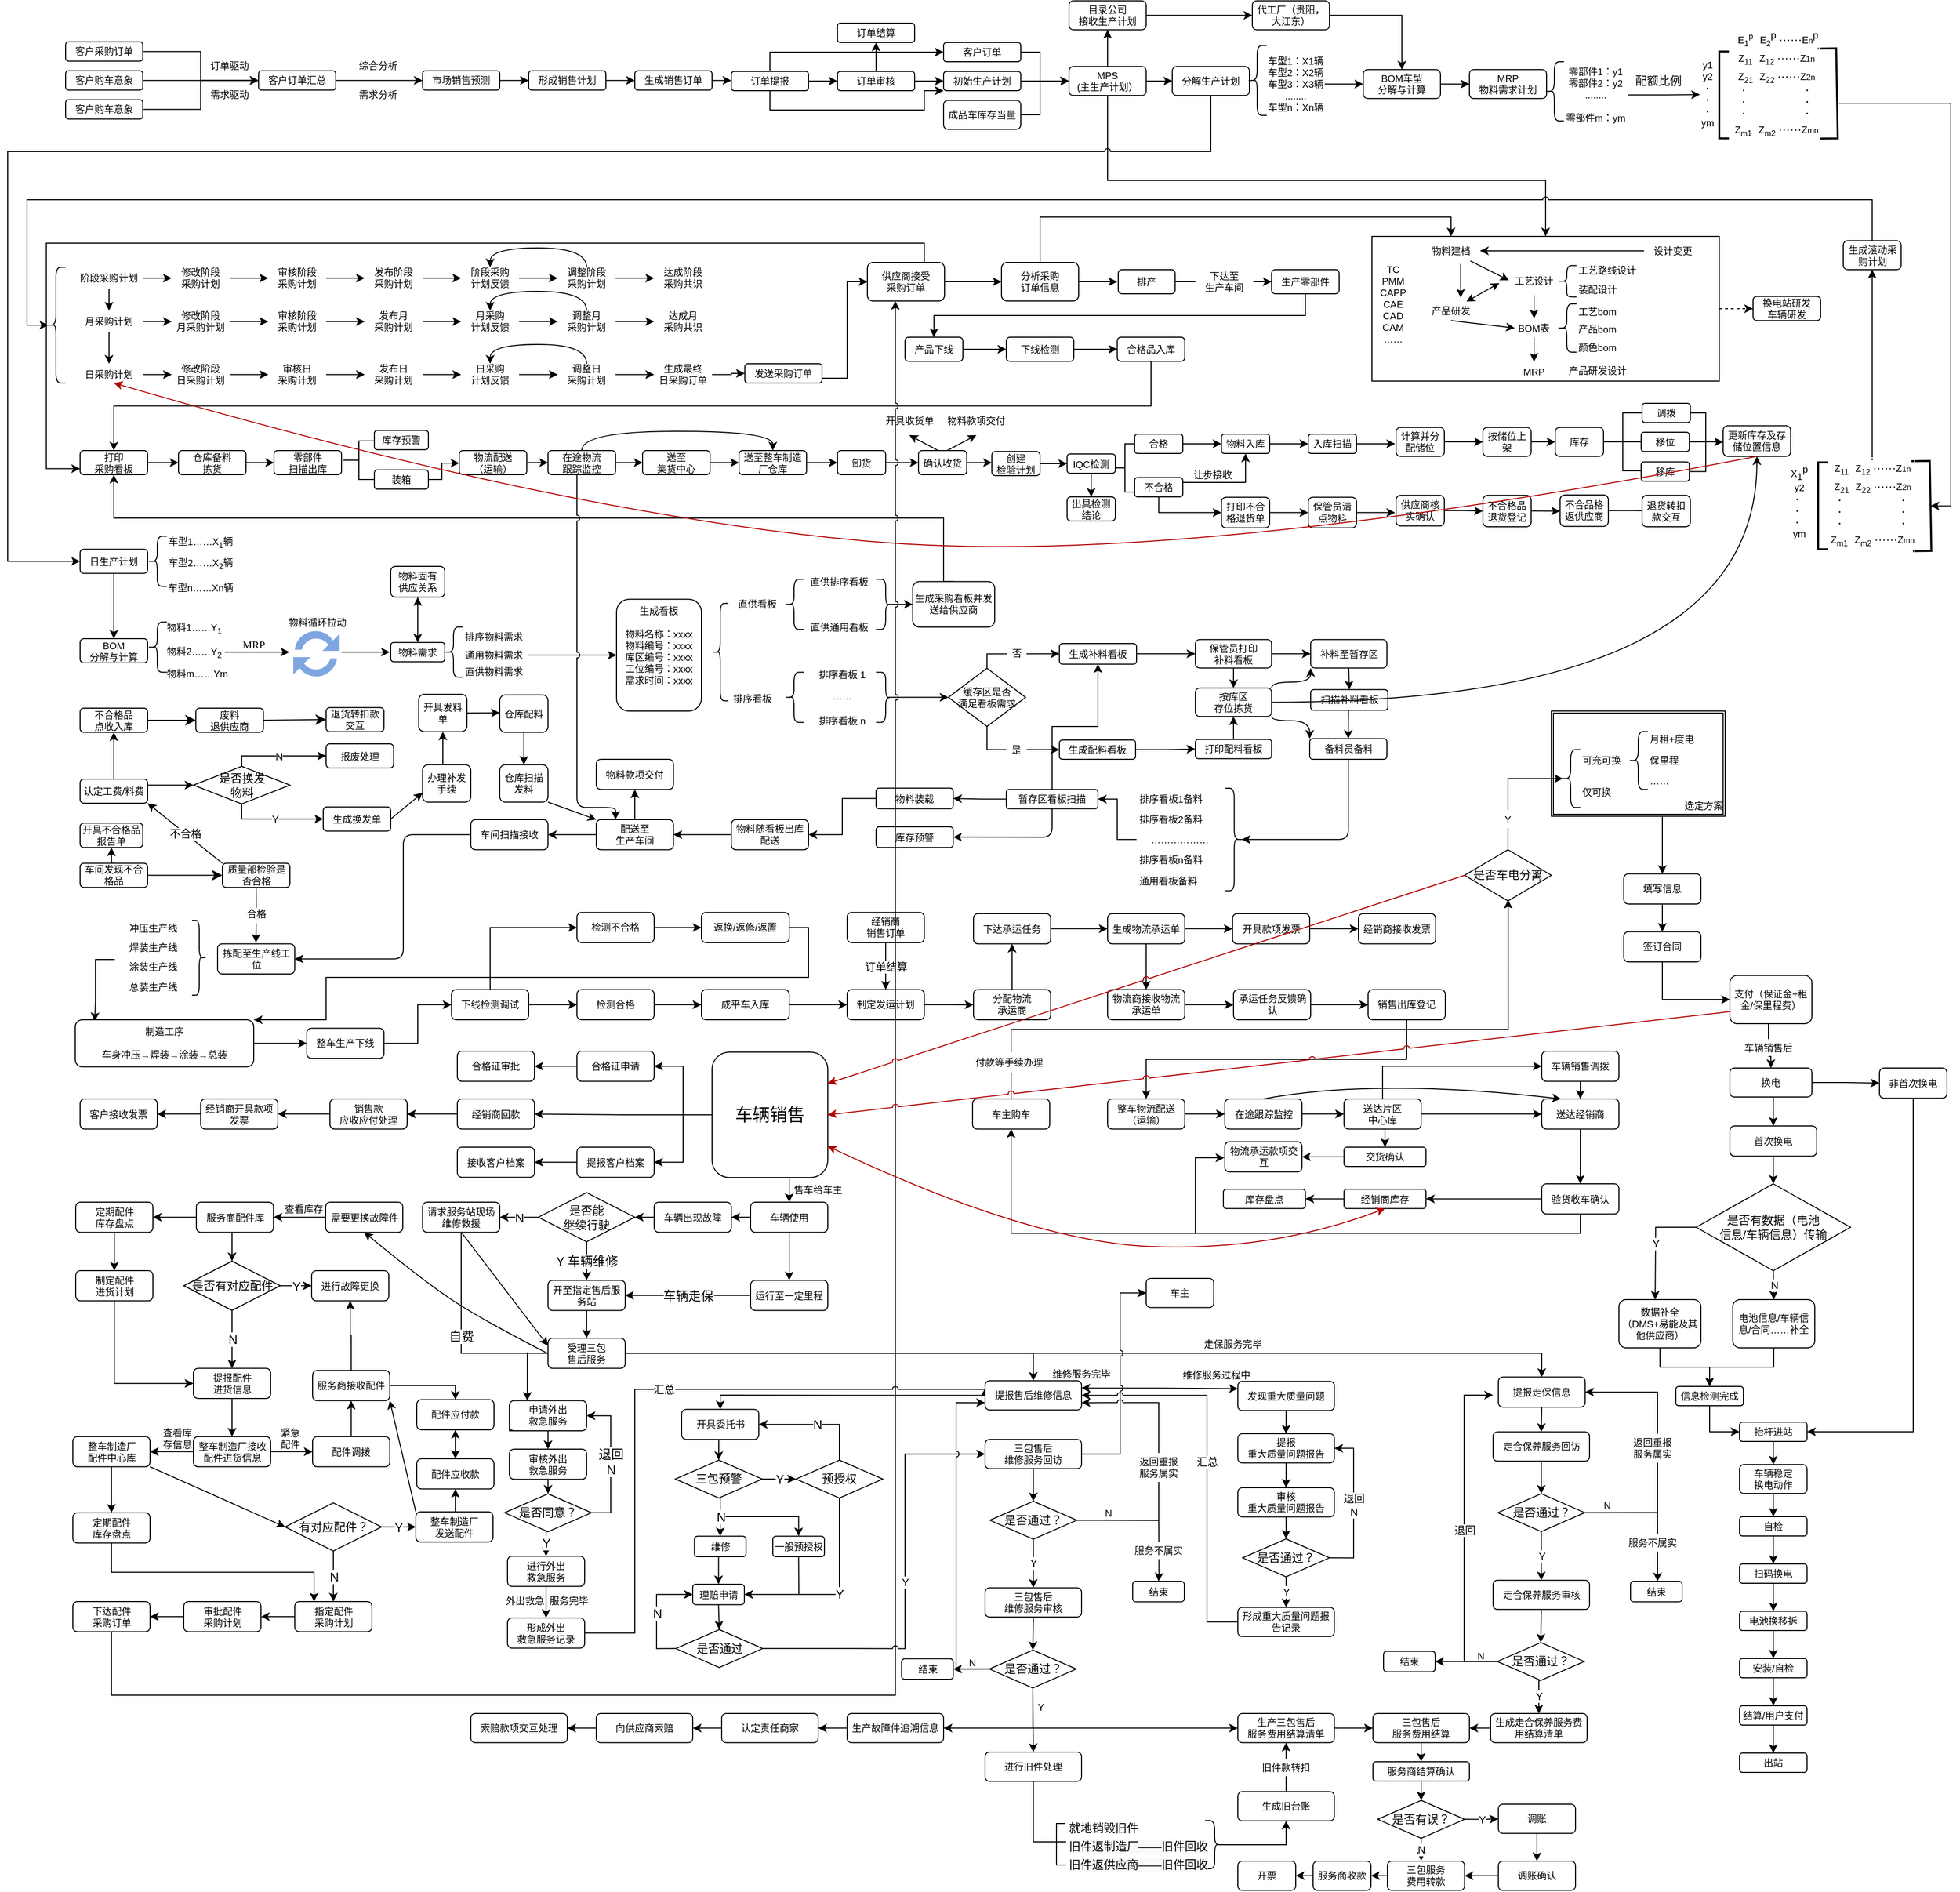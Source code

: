 <mxfile version="20.2.3" type="device"><diagram id="C5RBs43oDa-KdzZeNtuy" name="Page-1"><mxGraphModel dx="2560" dy="2919" grid="1" gridSize="10" guides="0" tooltips="1" connect="1" arrows="0" fold="1" page="1" pageScale="1" pageWidth="827" pageHeight="1169" math="0" shadow="0"><root><mxCell id="WIyWlLk6GJQsqaUBKTNV-0"/><mxCell id="WIyWlLk6GJQsqaUBKTNV-1" parent="WIyWlLk6GJQsqaUBKTNV-0"/><mxCell id="sxWZpPEsp6KU3jiY7LQL-4" style="edgeStyle=orthogonalEdgeStyle;rounded=0;orthogonalLoop=1;jettySize=auto;html=1;exitX=1;exitY=0.5;exitDx=0;exitDy=0;entryX=0;entryY=0.5;entryDx=0;entryDy=0;fontSize=10;" parent="WIyWlLk6GJQsqaUBKTNV-1" source="WIyWlLk6GJQsqaUBKTNV-3" target="sxWZpPEsp6KU3jiY7LQL-2" edge="1"><mxGeometry relative="1" as="geometry"/></mxCell><mxCell id="WIyWlLk6GJQsqaUBKTNV-3" value="客户采购订单" style="rounded=1;whiteSpace=wrap;html=1;fontSize=10;glass=0;strokeWidth=1;shadow=0;" parent="WIyWlLk6GJQsqaUBKTNV-1" vertex="1"><mxGeometry x="70" y="-33.62" width="80" height="20" as="geometry"/></mxCell><mxCell id="WIyWlLk6GJQsqaUBKTNV-4" value="Yes" style="rounded=0;html=1;jettySize=auto;orthogonalLoop=1;fontSize=11;endArrow=block;endFill=0;endSize=8;strokeWidth=1;shadow=0;labelBackgroundColor=none;edgeStyle=orthogonalEdgeStyle;" parent="WIyWlLk6GJQsqaUBKTNV-1" edge="1"><mxGeometry y="20" relative="1" as="geometry"><mxPoint as="offset"/><mxPoint x="220" y="250" as="sourcePoint"/></mxGeometry></mxCell><mxCell id="WIyWlLk6GJQsqaUBKTNV-5" value="No" style="edgeStyle=orthogonalEdgeStyle;rounded=0;html=1;jettySize=auto;orthogonalLoop=1;fontSize=11;endArrow=block;endFill=0;endSize=8;strokeWidth=1;shadow=0;labelBackgroundColor=none;" parent="WIyWlLk6GJQsqaUBKTNV-1" edge="1"><mxGeometry y="10" relative="1" as="geometry"><mxPoint as="offset"/><mxPoint x="270" y="210" as="sourcePoint"/></mxGeometry></mxCell><mxCell id="WIyWlLk6GJQsqaUBKTNV-8" value="No" style="rounded=0;html=1;jettySize=auto;orthogonalLoop=1;fontSize=11;endArrow=block;endFill=0;endSize=8;strokeWidth=1;shadow=0;labelBackgroundColor=none;edgeStyle=orthogonalEdgeStyle;" parent="WIyWlLk6GJQsqaUBKTNV-1" edge="1"><mxGeometry x="0.333" y="20" relative="1" as="geometry"><mxPoint as="offset"/><mxPoint x="220" y="370" as="sourcePoint"/></mxGeometry></mxCell><mxCell id="WIyWlLk6GJQsqaUBKTNV-9" value="Yes" style="edgeStyle=orthogonalEdgeStyle;rounded=0;html=1;jettySize=auto;orthogonalLoop=1;fontSize=11;endArrow=block;endFill=0;endSize=8;strokeWidth=1;shadow=0;labelBackgroundColor=none;" parent="WIyWlLk6GJQsqaUBKTNV-1" edge="1"><mxGeometry y="10" relative="1" as="geometry"><mxPoint as="offset"/><mxPoint x="320" y="330" as="targetPoint"/></mxGeometry></mxCell><mxCell id="sxWZpPEsp6KU3jiY7LQL-5" style="edgeStyle=orthogonalEdgeStyle;rounded=0;orthogonalLoop=1;jettySize=auto;html=1;exitX=1;exitY=0.5;exitDx=0;exitDy=0;entryX=1;entryY=1;entryDx=0;entryDy=0;fontSize=10;" parent="WIyWlLk6GJQsqaUBKTNV-1" source="sxWZpPEsp6KU3jiY7LQL-0" target="sxWZpPEsp6KU3jiY7LQL-7" edge="1"><mxGeometry relative="1" as="geometry"><mxPoint x="240" y="6.38" as="targetPoint"/><Array as="points"><mxPoint x="210" y="6.38"/><mxPoint x="210" y="6.38"/></Array></mxGeometry></mxCell><mxCell id="sxWZpPEsp6KU3jiY7LQL-0" value="客户购车意象" style="rounded=1;whiteSpace=wrap;html=1;fontSize=10;glass=0;strokeWidth=1;shadow=0;" parent="WIyWlLk6GJQsqaUBKTNV-1" vertex="1"><mxGeometry x="70" y="-3.62" width="80" height="20" as="geometry"/></mxCell><mxCell id="sxWZpPEsp6KU3jiY7LQL-6" style="edgeStyle=orthogonalEdgeStyle;rounded=0;orthogonalLoop=1;jettySize=auto;html=1;exitX=1;exitY=0.5;exitDx=0;exitDy=0;entryX=1;entryY=1;entryDx=0;entryDy=0;fontSize=10;" parent="WIyWlLk6GJQsqaUBKTNV-1" source="sxWZpPEsp6KU3jiY7LQL-1" target="sxWZpPEsp6KU3jiY7LQL-7" edge="1"><mxGeometry relative="1" as="geometry"><mxPoint x="240" y="6.38" as="targetPoint"/><Array as="points"><mxPoint x="210" y="36.38"/><mxPoint x="210" y="6.38"/></Array></mxGeometry></mxCell><mxCell id="sxWZpPEsp6KU3jiY7LQL-1" value="客户购车意象" style="rounded=1;whiteSpace=wrap;html=1;fontSize=10;glass=0;strokeWidth=1;shadow=0;" parent="WIyWlLk6GJQsqaUBKTNV-1" vertex="1"><mxGeometry x="70" y="26.38" width="80" height="20" as="geometry"/></mxCell><mxCell id="sxWZpPEsp6KU3jiY7LQL-10" style="edgeStyle=orthogonalEdgeStyle;rounded=0;orthogonalLoop=1;jettySize=auto;html=1;exitX=1;exitY=0.5;exitDx=0;exitDy=0;entryX=0;entryY=0.5;entryDx=0;entryDy=0;fontSize=10;" parent="WIyWlLk6GJQsqaUBKTNV-1" source="sxWZpPEsp6KU3jiY7LQL-2" target="sxWZpPEsp6KU3jiY7LQL-9" edge="1"><mxGeometry relative="1" as="geometry"/></mxCell><mxCell id="sxWZpPEsp6KU3jiY7LQL-2" value="客户订单汇总" style="rounded=1;whiteSpace=wrap;html=1;fontSize=10;glass=0;strokeWidth=1;shadow=0;" parent="WIyWlLk6GJQsqaUBKTNV-1" vertex="1"><mxGeometry x="270" y="-3.62" width="80" height="20" as="geometry"/></mxCell><mxCell id="sxWZpPEsp6KU3jiY7LQL-7" value="订单驱动" style="text;html=1;strokeColor=none;fillColor=none;align=center;verticalAlign=middle;whiteSpace=wrap;rounded=0;fontSize=10;" parent="WIyWlLk6GJQsqaUBKTNV-1" vertex="1"><mxGeometry x="210" y="-23.62" width="60" height="30" as="geometry"/></mxCell><mxCell id="eawYr1RKU0Vx4EdxSpLG-5" style="edgeStyle=orthogonalEdgeStyle;rounded=0;orthogonalLoop=1;jettySize=auto;html=1;exitX=1;exitY=0;exitDx=0;exitDy=0;entryX=0;entryY=0.5;entryDx=0;entryDy=0;fontSize=10;" parent="WIyWlLk6GJQsqaUBKTNV-1" source="sxWZpPEsp6KU3jiY7LQL-8" target="sxWZpPEsp6KU3jiY7LQL-2" edge="1"><mxGeometry relative="1" as="geometry"/></mxCell><mxCell id="sxWZpPEsp6KU3jiY7LQL-8" value="需求驱动" style="text;html=1;strokeColor=none;fillColor=none;align=center;verticalAlign=middle;whiteSpace=wrap;rounded=0;fontSize=10;" parent="WIyWlLk6GJQsqaUBKTNV-1" vertex="1"><mxGeometry x="210" y="6.38" width="60" height="30" as="geometry"/></mxCell><mxCell id="67DfNJz796cae_3MI913-1" value="" style="edgeStyle=orthogonalEdgeStyle;rounded=0;orthogonalLoop=1;jettySize=auto;html=1;entryX=0;entryY=0.5;entryDx=0;entryDy=0;fontSize=10;" parent="WIyWlLk6GJQsqaUBKTNV-1" source="sxWZpPEsp6KU3jiY7LQL-9" target="67DfNJz796cae_3MI913-2" edge="1"><mxGeometry relative="1" as="geometry"><mxPoint x="560" y="6.38" as="targetPoint"/></mxGeometry></mxCell><mxCell id="sxWZpPEsp6KU3jiY7LQL-9" value="市场销售预测" style="rounded=1;whiteSpace=wrap;html=1;fontSize=10;glass=0;strokeWidth=1;shadow=0;" parent="WIyWlLk6GJQsqaUBKTNV-1" vertex="1"><mxGeometry x="440" y="-3.62" width="80" height="20" as="geometry"/></mxCell><mxCell id="sxWZpPEsp6KU3jiY7LQL-11" value="综合分析" style="text;html=1;strokeColor=none;fillColor=none;align=center;verticalAlign=middle;whiteSpace=wrap;rounded=0;fontSize=10;" parent="WIyWlLk6GJQsqaUBKTNV-1" vertex="1"><mxGeometry x="364" y="-23.62" width="60" height="30" as="geometry"/></mxCell><mxCell id="sxWZpPEsp6KU3jiY7LQL-12" value="需求分析" style="text;html=1;strokeColor=none;fillColor=none;align=center;verticalAlign=middle;whiteSpace=wrap;rounded=0;fontSize=10;" parent="WIyWlLk6GJQsqaUBKTNV-1" vertex="1"><mxGeometry x="364" y="6.38" width="60" height="30" as="geometry"/></mxCell><mxCell id="67DfNJz796cae_3MI913-4" style="edgeStyle=orthogonalEdgeStyle;rounded=0;orthogonalLoop=1;jettySize=auto;html=1;exitX=1;exitY=0.5;exitDx=0;exitDy=0;entryX=0;entryY=0.5;entryDx=0;entryDy=0;fontSize=10;" parent="WIyWlLk6GJQsqaUBKTNV-1" source="67DfNJz796cae_3MI913-2" target="67DfNJz796cae_3MI913-3" edge="1"><mxGeometry relative="1" as="geometry"/></mxCell><mxCell id="67DfNJz796cae_3MI913-2" value="形成销售计划" style="rounded=1;whiteSpace=wrap;html=1;fontSize=10;glass=0;strokeWidth=1;shadow=0;" parent="WIyWlLk6GJQsqaUBKTNV-1" vertex="1"><mxGeometry x="550" y="-3.62" width="80" height="20" as="geometry"/></mxCell><mxCell id="67DfNJz796cae_3MI913-8" style="edgeStyle=orthogonalEdgeStyle;rounded=0;orthogonalLoop=1;jettySize=auto;html=1;exitX=1;exitY=0.5;exitDx=0;exitDy=0;entryX=0;entryY=0.5;entryDx=0;entryDy=0;fontSize=10;" parent="WIyWlLk6GJQsqaUBKTNV-1" source="67DfNJz796cae_3MI913-3" target="67DfNJz796cae_3MI913-6" edge="1"><mxGeometry relative="1" as="geometry"/></mxCell><mxCell id="67DfNJz796cae_3MI913-3" value="生成销售订单" style="rounded=1;whiteSpace=wrap;html=1;fontSize=10;glass=0;strokeWidth=1;shadow=0;" parent="WIyWlLk6GJQsqaUBKTNV-1" vertex="1"><mxGeometry x="660" y="-3.62" width="80" height="20" as="geometry"/></mxCell><mxCell id="67DfNJz796cae_3MI913-10" style="edgeStyle=orthogonalEdgeStyle;rounded=0;orthogonalLoop=1;jettySize=auto;html=1;exitX=1;exitY=0.5;exitDx=0;exitDy=0;entryX=0;entryY=0.5;entryDx=0;entryDy=0;fontSize=10;" parent="WIyWlLk6GJQsqaUBKTNV-1" source="67DfNJz796cae_3MI913-6" target="67DfNJz796cae_3MI913-9" edge="1"><mxGeometry relative="1" as="geometry"/></mxCell><mxCell id="67DfNJz796cae_3MI913-17" style="edgeStyle=orthogonalEdgeStyle;rounded=0;orthogonalLoop=1;jettySize=auto;html=1;exitX=0.5;exitY=0;exitDx=0;exitDy=0;entryX=0;entryY=0.5;entryDx=0;entryDy=0;fontSize=10;" parent="WIyWlLk6GJQsqaUBKTNV-1" source="67DfNJz796cae_3MI913-6" target="67DfNJz796cae_3MI913-15" edge="1"><mxGeometry relative="1" as="geometry"/></mxCell><mxCell id="67DfNJz796cae_3MI913-18" style="edgeStyle=orthogonalEdgeStyle;rounded=0;orthogonalLoop=1;jettySize=auto;html=1;exitX=0.5;exitY=1;exitDx=0;exitDy=0;entryX=0;entryY=1;entryDx=0;entryDy=0;fontSize=10;" parent="WIyWlLk6GJQsqaUBKTNV-1" source="67DfNJz796cae_3MI913-6" target="67DfNJz796cae_3MI913-13" edge="1"><mxGeometry relative="1" as="geometry"><mxPoint x="970" y="17.0" as="targetPoint"/><Array as="points"><mxPoint x="800" y="37"/><mxPoint x="960" y="37"/><mxPoint x="960" y="17.0"/></Array></mxGeometry></mxCell><mxCell id="67DfNJz796cae_3MI913-6" value="订单提报" style="rounded=1;whiteSpace=wrap;html=1;fontSize=10;glass=0;strokeWidth=1;shadow=0;" parent="WIyWlLk6GJQsqaUBKTNV-1" vertex="1"><mxGeometry x="760" y="-3" width="80" height="20" as="geometry"/></mxCell><mxCell id="67DfNJz796cae_3MI913-12" style="edgeStyle=orthogonalEdgeStyle;rounded=0;orthogonalLoop=1;jettySize=auto;html=1;exitX=0.5;exitY=0;exitDx=0;exitDy=0;entryX=0.5;entryY=1;entryDx=0;entryDy=0;fontSize=10;" parent="WIyWlLk6GJQsqaUBKTNV-1" source="67DfNJz796cae_3MI913-9" target="67DfNJz796cae_3MI913-11" edge="1"><mxGeometry relative="1" as="geometry"/></mxCell><mxCell id="67DfNJz796cae_3MI913-14" style="edgeStyle=orthogonalEdgeStyle;rounded=0;orthogonalLoop=1;jettySize=auto;html=1;exitX=1;exitY=0.5;exitDx=0;exitDy=0;entryX=0;entryY=0.5;entryDx=0;entryDy=0;fontSize=10;" parent="WIyWlLk6GJQsqaUBKTNV-1" source="67DfNJz796cae_3MI913-9" target="67DfNJz796cae_3MI913-13" edge="1"><mxGeometry relative="1" as="geometry"/></mxCell><mxCell id="67DfNJz796cae_3MI913-9" value="订单审核" style="rounded=1;whiteSpace=wrap;html=1;fontSize=10;glass=0;strokeWidth=1;shadow=0;" parent="WIyWlLk6GJQsqaUBKTNV-1" vertex="1"><mxGeometry x="870" y="-3" width="80" height="20" as="geometry"/></mxCell><mxCell id="67DfNJz796cae_3MI913-11" value="订单结算" style="rounded=1;whiteSpace=wrap;html=1;fontSize=10;glass=0;strokeWidth=1;shadow=0;" parent="WIyWlLk6GJQsqaUBKTNV-1" vertex="1"><mxGeometry x="870" y="-53" width="80" height="20" as="geometry"/></mxCell><mxCell id="67DfNJz796cae_3MI913-22" style="edgeStyle=orthogonalEdgeStyle;rounded=0;orthogonalLoop=1;jettySize=auto;html=1;exitX=1;exitY=0.5;exitDx=0;exitDy=0;fontSize=10;" parent="WIyWlLk6GJQsqaUBKTNV-1" source="67DfNJz796cae_3MI913-13" edge="1"><mxGeometry relative="1" as="geometry"><mxPoint x="1110" y="7" as="targetPoint"/></mxGeometry></mxCell><mxCell id="67DfNJz796cae_3MI913-13" value="初始生产计划" style="rounded=1;whiteSpace=wrap;html=1;fontSize=10;glass=0;strokeWidth=1;shadow=0;" parent="WIyWlLk6GJQsqaUBKTNV-1" vertex="1"><mxGeometry x="980" y="-3" width="80" height="20" as="geometry"/></mxCell><mxCell id="67DfNJz796cae_3MI913-21" style="edgeStyle=orthogonalEdgeStyle;rounded=0;orthogonalLoop=1;jettySize=auto;html=1;exitX=1;exitY=0.5;exitDx=0;exitDy=0;entryX=0;entryY=0.5;entryDx=0;entryDy=0;fontSize=10;" parent="WIyWlLk6GJQsqaUBKTNV-1" source="67DfNJz796cae_3MI913-15" target="67DfNJz796cae_3MI913-20" edge="1"><mxGeometry relative="1" as="geometry"><Array as="points"><mxPoint x="1080" y="-23"/><mxPoint x="1080" y="7"/></Array></mxGeometry></mxCell><mxCell id="67DfNJz796cae_3MI913-15" value="客户订单" style="rounded=1;whiteSpace=wrap;html=1;fontSize=10;glass=0;strokeWidth=1;shadow=0;" parent="WIyWlLk6GJQsqaUBKTNV-1" vertex="1"><mxGeometry x="980" y="-33" width="80" height="20" as="geometry"/></mxCell><mxCell id="67DfNJz796cae_3MI913-23" style="edgeStyle=orthogonalEdgeStyle;rounded=0;orthogonalLoop=1;jettySize=auto;html=1;exitX=1;exitY=0.5;exitDx=0;exitDy=0;fontSize=10;" parent="WIyWlLk6GJQsqaUBKTNV-1" source="67DfNJz796cae_3MI913-16" edge="1"><mxGeometry relative="1" as="geometry"><mxPoint x="1110" y="7" as="targetPoint"/><Array as="points"><mxPoint x="1080" y="42"/><mxPoint x="1080" y="7"/></Array></mxGeometry></mxCell><mxCell id="67DfNJz796cae_3MI913-16" value="成品车库存当量" style="rounded=1;whiteSpace=wrap;html=1;fontSize=10;glass=0;strokeWidth=1;shadow=0;" parent="WIyWlLk6GJQsqaUBKTNV-1" vertex="1"><mxGeometry x="980" y="27.0" width="80" height="30" as="geometry"/></mxCell><mxCell id="67DfNJz796cae_3MI913-25" style="edgeStyle=orthogonalEdgeStyle;rounded=0;orthogonalLoop=1;jettySize=auto;html=1;exitX=0.5;exitY=0;exitDx=0;exitDy=0;entryX=0.5;entryY=1;entryDx=0;entryDy=0;fontSize=10;" parent="WIyWlLk6GJQsqaUBKTNV-1" source="67DfNJz796cae_3MI913-20" target="67DfNJz796cae_3MI913-24" edge="1"><mxGeometry relative="1" as="geometry"/></mxCell><mxCell id="67DfNJz796cae_3MI913-29" style="edgeStyle=orthogonalEdgeStyle;rounded=0;orthogonalLoop=1;jettySize=auto;html=1;exitX=1;exitY=0.5;exitDx=0;exitDy=0;entryX=0;entryY=0.5;entryDx=0;entryDy=0;fontSize=10;" parent="WIyWlLk6GJQsqaUBKTNV-1" source="67DfNJz796cae_3MI913-20" target="67DfNJz796cae_3MI913-28" edge="1"><mxGeometry relative="1" as="geometry"/></mxCell><mxCell id="eawYr1RKU0Vx4EdxSpLG-9" style="edgeStyle=orthogonalEdgeStyle;rounded=0;orthogonalLoop=1;jettySize=auto;html=1;exitX=0.5;exitY=1;exitDx=0;exitDy=0;fontSize=10;jumpStyle=arc;" parent="WIyWlLk6GJQsqaUBKTNV-1" source="67DfNJz796cae_3MI913-20" target="y5j1Sjd7mTi9s52NVVIf-0" edge="1"><mxGeometry relative="1" as="geometry"><Array as="points"><mxPoint x="1150" y="110"/><mxPoint x="1604" y="110"/></Array></mxGeometry></mxCell><mxCell id="67DfNJz796cae_3MI913-20" value="MPS&lt;br style=&quot;font-size: 10px;&quot;&gt;(主生产计划）" style="rounded=1;whiteSpace=wrap;html=1;fontSize=10;glass=0;strokeWidth=1;shadow=0;" parent="WIyWlLk6GJQsqaUBKTNV-1" vertex="1"><mxGeometry x="1110" y="-8" width="80" height="30" as="geometry"/></mxCell><mxCell id="67DfNJz796cae_3MI913-27" style="edgeStyle=orthogonalEdgeStyle;rounded=0;orthogonalLoop=1;jettySize=auto;html=1;exitX=1;exitY=0.5;exitDx=0;exitDy=0;entryX=0;entryY=0.5;entryDx=0;entryDy=0;fontSize=10;" parent="WIyWlLk6GJQsqaUBKTNV-1" source="67DfNJz796cae_3MI913-24" target="67DfNJz796cae_3MI913-26" edge="1"><mxGeometry relative="1" as="geometry"/></mxCell><mxCell id="67DfNJz796cae_3MI913-24" value="目录公司&lt;br style=&quot;font-size: 10px;&quot;&gt;接收生产计划" style="rounded=1;whiteSpace=wrap;html=1;fontSize=10;glass=0;strokeWidth=1;shadow=0;" parent="WIyWlLk6GJQsqaUBKTNV-1" vertex="1"><mxGeometry x="1110" y="-76.12" width="80" height="30" as="geometry"/></mxCell><mxCell id="67DfNJz796cae_3MI913-34" style="edgeStyle=orthogonalEdgeStyle;rounded=0;orthogonalLoop=1;jettySize=auto;html=1;exitX=1;exitY=0.5;exitDx=0;exitDy=0;entryX=0.5;entryY=0;entryDx=0;entryDy=0;fontSize=10;" parent="WIyWlLk6GJQsqaUBKTNV-1" source="67DfNJz796cae_3MI913-26" target="67DfNJz796cae_3MI913-33" edge="1"><mxGeometry relative="1" as="geometry"/></mxCell><mxCell id="67DfNJz796cae_3MI913-26" value="代工厂（贵阳，大江东）" style="rounded=1;whiteSpace=wrap;html=1;fontSize=10;glass=0;strokeWidth=1;shadow=0;" parent="WIyWlLk6GJQsqaUBKTNV-1" vertex="1"><mxGeometry x="1300" y="-76.12" width="80" height="30" as="geometry"/></mxCell><mxCell id="zZjkPSDoIZH02agbE9ui-63" style="edgeStyle=orthogonalEdgeStyle;rounded=0;orthogonalLoop=1;jettySize=auto;html=1;exitX=0.5;exitY=1;exitDx=0;exitDy=0;entryX=0;entryY=0.5;entryDx=0;entryDy=0;fontSize=10;jumpStyle=arc;" parent="WIyWlLk6GJQsqaUBKTNV-1" source="67DfNJz796cae_3MI913-28" target="zZjkPSDoIZH02agbE9ui-62" edge="1"><mxGeometry relative="1" as="geometry"><Array as="points"><mxPoint x="1257" y="80"/><mxPoint x="10" y="80"/><mxPoint x="10" y="505"/></Array></mxGeometry></mxCell><mxCell id="67DfNJz796cae_3MI913-28" value="分解生产计划" style="rounded=1;whiteSpace=wrap;html=1;fontSize=10;glass=0;strokeWidth=1;shadow=0;" parent="WIyWlLk6GJQsqaUBKTNV-1" vertex="1"><mxGeometry x="1217" y="-8.0" width="80" height="30" as="geometry"/></mxCell><mxCell id="67DfNJz796cae_3MI913-31" value="" style="shape=curlyBracket;whiteSpace=wrap;html=1;rounded=1;labelPosition=left;verticalLabelPosition=middle;align=right;verticalAlign=middle;size=0.5;fontSize=10;" parent="WIyWlLk6GJQsqaUBKTNV-1" vertex="1"><mxGeometry x="1295" y="-29.87" width="20" height="72.5" as="geometry"/></mxCell><mxCell id="67DfNJz796cae_3MI913-37" style="edgeStyle=orthogonalEdgeStyle;rounded=0;orthogonalLoop=1;jettySize=auto;html=1;exitX=1;exitY=0.5;exitDx=0;exitDy=0;entryX=0;entryY=0.5;entryDx=0;entryDy=0;fontSize=10;" parent="WIyWlLk6GJQsqaUBKTNV-1" source="67DfNJz796cae_3MI913-32" edge="1"><mxGeometry relative="1" as="geometry"><mxPoint x="1415" y="10.13" as="targetPoint"/></mxGeometry></mxCell><mxCell id="67DfNJz796cae_3MI913-32" value="车型1：X1辆&lt;br style=&quot;font-size: 10px;&quot;&gt;车型2：X2辆&lt;br style=&quot;font-size: 10px;&quot;&gt;车型3：X3辆&lt;br style=&quot;font-size: 10px;&quot;&gt;........&lt;br style=&quot;font-size: 10px;&quot;&gt;车型n：Xn辆" style="text;html=1;strokeColor=none;fillColor=none;align=center;verticalAlign=middle;whiteSpace=wrap;rounded=0;fontSize=10;" parent="WIyWlLk6GJQsqaUBKTNV-1" vertex="1"><mxGeometry x="1315" y="-29.87" width="60" height="80" as="geometry"/></mxCell><mxCell id="67DfNJz796cae_3MI913-40" style="edgeStyle=orthogonalEdgeStyle;rounded=0;orthogonalLoop=1;jettySize=auto;html=1;exitX=1;exitY=0.5;exitDx=0;exitDy=0;entryX=0;entryY=0.5;entryDx=0;entryDy=0;fontSize=10;" parent="WIyWlLk6GJQsqaUBKTNV-1" source="67DfNJz796cae_3MI913-33" target="67DfNJz796cae_3MI913-39" edge="1"><mxGeometry relative="1" as="geometry"/></mxCell><mxCell id="67DfNJz796cae_3MI913-33" value="BOM车型&lt;br style=&quot;font-size: 10px;&quot;&gt;分解与计算" style="rounded=1;whiteSpace=wrap;html=1;fontSize=10;glass=0;strokeWidth=1;shadow=0;" parent="WIyWlLk6GJQsqaUBKTNV-1" vertex="1"><mxGeometry x="1415" y="-4.87" width="80" height="30" as="geometry"/></mxCell><mxCell id="67DfNJz796cae_3MI913-39" value="MRP&lt;br style=&quot;font-size: 10px;&quot;&gt;物料需求计划" style="rounded=1;whiteSpace=wrap;html=1;fontSize=10;glass=0;strokeWidth=1;shadow=0;" parent="WIyWlLk6GJQsqaUBKTNV-1" vertex="1"><mxGeometry x="1525" y="-4.87" width="80" height="30" as="geometry"/></mxCell><mxCell id="67DfNJz796cae_3MI913-41" value="" style="shape=curlyBracket;whiteSpace=wrap;html=1;rounded=1;labelPosition=left;verticalLabelPosition=middle;align=right;verticalAlign=middle;size=0.5;fontSize=10;" parent="WIyWlLk6GJQsqaUBKTNV-1" vertex="1"><mxGeometry x="1603" y="-13" width="20" height="61.37" as="geometry"/></mxCell><mxCell id="67DfNJz796cae_3MI913-44" value="" style="edgeStyle=orthogonalEdgeStyle;rounded=0;orthogonalLoop=1;jettySize=auto;html=1;exitX=1;exitY=0.5;exitDx=0;exitDy=0;fontSize=10;" parent="WIyWlLk6GJQsqaUBKTNV-1" source="67DfNJz796cae_3MI913-42" edge="1"><mxGeometry x="0.071" y="4" relative="1" as="geometry"><mxPoint x="1764" y="21" as="targetPoint"/><mxPoint as="offset"/></mxGeometry></mxCell><mxCell id="67DfNJz796cae_3MI913-42" value="零部件1：y1&lt;br&gt;零部件2：y2&lt;br style=&quot;font-size: 10px;&quot;&gt;........&lt;br&gt;&lt;br style=&quot;font-size: 10px;&quot;&gt;零部件m：ym" style="text;html=1;strokeColor=none;fillColor=none;align=center;verticalAlign=middle;whiteSpace=wrap;rounded=0;fontSize=10;" parent="WIyWlLk6GJQsqaUBKTNV-1" vertex="1"><mxGeometry x="1623" y="-17.12" width="66" height="77" as="geometry"/></mxCell><mxCell id="67DfNJz796cae_3MI913-43" value="" style="strokeWidth=2;html=1;shape=mxgraph.flowchart.annotation_1;align=left;pointerEvents=1;fontSize=10;" parent="WIyWlLk6GJQsqaUBKTNV-1" vertex="1"><mxGeometry x="1784" y="-23.62" width="10" height="90" as="geometry"/></mxCell><mxCell id="67DfNJz796cae_3MI913-45" value="y1&lt;br style=&quot;font-size: 10px;&quot;&gt;y2&lt;br&gt;&lt;b&gt;·&lt;br&gt;·&lt;br&gt;·&lt;/b&gt;&lt;br style=&quot;font-size: 10px;&quot;&gt;ym" style="text;html=1;strokeColor=none;fillColor=none;align=center;verticalAlign=middle;whiteSpace=wrap;rounded=0;fontSize=10;" parent="WIyWlLk6GJQsqaUBKTNV-1" vertex="1"><mxGeometry x="1757" y="-20.12" width="30" height="80" as="geometry"/></mxCell><mxCell id="eawYr1RKU0Vx4EdxSpLG-4" style="edgeStyle=orthogonalEdgeStyle;rounded=0;orthogonalLoop=1;jettySize=auto;html=1;entryX=0;entryY=0.5;entryDx=0;entryDy=0;entryPerimeter=0;fontSize=10;" parent="WIyWlLk6GJQsqaUBKTNV-1" target="eawYr1RKU0Vx4EdxSpLG-2" edge="1"><mxGeometry relative="1" as="geometry"><mxPoint x="1908" y="30" as="sourcePoint"/><Array as="points"><mxPoint x="1908" y="30"/><mxPoint x="2024" y="30"/><mxPoint x="2024" y="447"/></Array></mxGeometry></mxCell><mxCell id="njYk10X9vC9XWmvO97f1-0" value="" style="strokeWidth=2;html=1;shape=mxgraph.flowchart.annotation_1;align=left;pointerEvents=1;rotation=-181;fontSize=10;" parent="WIyWlLk6GJQsqaUBKTNV-1" vertex="1"><mxGeometry x="1887" y="-26.74" width="19" height="93.25" as="geometry"/></mxCell><mxCell id="njYk10X9vC9XWmvO97f1-2" value="" style="shape=curlyBracket;whiteSpace=wrap;html=1;rounded=1;labelPosition=left;verticalLabelPosition=middle;align=right;verticalAlign=middle;fontSize=10;" parent="WIyWlLk6GJQsqaUBKTNV-1" vertex="1"><mxGeometry x="50" y="200" width="20" height="120" as="geometry"/></mxCell><mxCell id="w2PkJwAq_LyLqTt0G6Ef-6" style="edgeStyle=orthogonalEdgeStyle;rounded=0;orthogonalLoop=1;jettySize=auto;html=1;exitX=0.5;exitY=1;exitDx=0;exitDy=0;entryX=0.5;entryY=0;entryDx=0;entryDy=0;fontSize=10;" parent="WIyWlLk6GJQsqaUBKTNV-1" source="w2PkJwAq_LyLqTt0G6Ef-0" target="w2PkJwAq_LyLqTt0G6Ef-1" edge="1"><mxGeometry relative="1" as="geometry"/></mxCell><mxCell id="8jFf0lkCqCxv7ltlcgns-179" style="edgeStyle=orthogonalEdgeStyle;rounded=0;jumpStyle=none;orthogonalLoop=1;jettySize=auto;html=1;exitX=1;exitY=0.5;exitDx=0;exitDy=0;startArrow=none;startFill=0;endArrow=classic;endFill=1;" parent="WIyWlLk6GJQsqaUBKTNV-1" source="w2PkJwAq_LyLqTt0G6Ef-0" target="8jFf0lkCqCxv7ltlcgns-176" edge="1"><mxGeometry relative="1" as="geometry"/></mxCell><mxCell id="w2PkJwAq_LyLqTt0G6Ef-0" value="阶段采购计划" style="text;html=1;strokeColor=none;fillColor=none;align=center;verticalAlign=middle;whiteSpace=wrap;rounded=0;fontSize=10;" parent="WIyWlLk6GJQsqaUBKTNV-1" vertex="1"><mxGeometry x="80" y="200" width="70" height="22.5" as="geometry"/></mxCell><mxCell id="w2PkJwAq_LyLqTt0G6Ef-7" style="edgeStyle=orthogonalEdgeStyle;rounded=0;orthogonalLoop=1;jettySize=auto;html=1;exitX=0.5;exitY=1;exitDx=0;exitDy=0;fontSize=10;" parent="WIyWlLk6GJQsqaUBKTNV-1" source="w2PkJwAq_LyLqTt0G6Ef-1" target="w2PkJwAq_LyLqTt0G6Ef-2" edge="1"><mxGeometry relative="1" as="geometry"/></mxCell><mxCell id="8jFf0lkCqCxv7ltlcgns-180" style="edgeStyle=orthogonalEdgeStyle;rounded=0;jumpStyle=none;orthogonalLoop=1;jettySize=auto;html=1;exitX=1;exitY=0.5;exitDx=0;exitDy=0;entryX=0;entryY=0.5;entryDx=0;entryDy=0;startArrow=none;startFill=0;endArrow=classic;endFill=1;" parent="WIyWlLk6GJQsqaUBKTNV-1" source="w2PkJwAq_LyLqTt0G6Ef-1" target="8jFf0lkCqCxv7ltlcgns-177" edge="1"><mxGeometry relative="1" as="geometry"/></mxCell><mxCell id="w2PkJwAq_LyLqTt0G6Ef-1" value="月采购计划" style="text;html=1;strokeColor=none;fillColor=none;align=center;verticalAlign=middle;whiteSpace=wrap;rounded=0;fontSize=10;" parent="WIyWlLk6GJQsqaUBKTNV-1" vertex="1"><mxGeometry x="80" y="245" width="70" height="22.5" as="geometry"/></mxCell><mxCell id="8jFf0lkCqCxv7ltlcgns-181" style="edgeStyle=orthogonalEdgeStyle;rounded=0;jumpStyle=none;orthogonalLoop=1;jettySize=auto;html=1;exitX=1;exitY=0.5;exitDx=0;exitDy=0;startArrow=none;startFill=0;endArrow=classic;endFill=1;" parent="WIyWlLk6GJQsqaUBKTNV-1" source="w2PkJwAq_LyLqTt0G6Ef-2" target="8jFf0lkCqCxv7ltlcgns-178" edge="1"><mxGeometry relative="1" as="geometry"/></mxCell><mxCell id="w2PkJwAq_LyLqTt0G6Ef-2" value="日采购计划" style="text;html=1;strokeColor=none;fillColor=none;align=center;verticalAlign=middle;whiteSpace=wrap;rounded=0;fontSize=10;" parent="WIyWlLk6GJQsqaUBKTNV-1" vertex="1"><mxGeometry x="80" y="300" width="70" height="22.5" as="geometry"/></mxCell><mxCell id="8jFf0lkCqCxv7ltlcgns-186" style="edgeStyle=orthogonalEdgeStyle;rounded=0;jumpStyle=none;orthogonalLoop=1;jettySize=auto;html=1;exitX=1;exitY=0.5;exitDx=0;exitDy=0;startArrow=none;startFill=0;endArrow=classic;endFill=1;" parent="WIyWlLk6GJQsqaUBKTNV-1" source="w2PkJwAq_LyLqTt0G6Ef-8" target="w2PkJwAq_LyLqTt0G6Ef-11" edge="1"><mxGeometry relative="1" as="geometry"/></mxCell><mxCell id="w2PkJwAq_LyLqTt0G6Ef-8" value="审核阶段&lt;br style=&quot;font-size: 10px;&quot;&gt;采购计划" style="text;html=1;strokeColor=none;fillColor=none;align=center;verticalAlign=middle;whiteSpace=wrap;rounded=0;fontSize=10;aspect=fixed;" parent="WIyWlLk6GJQsqaUBKTNV-1" vertex="1"><mxGeometry x="280" y="200" width="60" height="22.5" as="geometry"/></mxCell><mxCell id="8jFf0lkCqCxv7ltlcgns-187" style="edgeStyle=orthogonalEdgeStyle;rounded=0;jumpStyle=none;orthogonalLoop=1;jettySize=auto;html=1;exitX=1;exitY=0.5;exitDx=0;exitDy=0;startArrow=none;startFill=0;endArrow=classic;endFill=1;" parent="WIyWlLk6GJQsqaUBKTNV-1" source="w2PkJwAq_LyLqTt0G6Ef-9" target="w2PkJwAq_LyLqTt0G6Ef-12" edge="1"><mxGeometry relative="1" as="geometry"/></mxCell><mxCell id="w2PkJwAq_LyLqTt0G6Ef-9" value="审核阶段&lt;br style=&quot;font-size: 10px;&quot;&gt;采购计划" style="text;html=1;strokeColor=none;fillColor=none;align=center;verticalAlign=middle;whiteSpace=wrap;rounded=0;fontSize=10;" parent="WIyWlLk6GJQsqaUBKTNV-1" vertex="1"><mxGeometry x="280" y="245" width="60" height="22.5" as="geometry"/></mxCell><mxCell id="8jFf0lkCqCxv7ltlcgns-188" style="edgeStyle=orthogonalEdgeStyle;rounded=0;jumpStyle=none;orthogonalLoop=1;jettySize=auto;html=1;exitX=1;exitY=0.5;exitDx=0;exitDy=0;startArrow=none;startFill=0;endArrow=classic;endFill=1;" parent="WIyWlLk6GJQsqaUBKTNV-1" source="w2PkJwAq_LyLqTt0G6Ef-10" target="w2PkJwAq_LyLqTt0G6Ef-13" edge="1"><mxGeometry relative="1" as="geometry"/></mxCell><mxCell id="w2PkJwAq_LyLqTt0G6Ef-10" value="审核日&lt;br style=&quot;font-size: 10px;&quot;&gt;采购计划" style="text;html=1;strokeColor=none;fillColor=none;align=center;verticalAlign=middle;whiteSpace=wrap;rounded=0;fontSize=10;" parent="WIyWlLk6GJQsqaUBKTNV-1" vertex="1"><mxGeometry x="280" y="300" width="60" height="22.5" as="geometry"/></mxCell><mxCell id="w2PkJwAq_LyLqTt0G6Ef-23" style="edgeStyle=orthogonalEdgeStyle;rounded=0;orthogonalLoop=1;jettySize=auto;html=1;exitX=1;exitY=0.5;exitDx=0;exitDy=0;entryX=0;entryY=0.5;entryDx=0;entryDy=0;fontSize=10;" parent="WIyWlLk6GJQsqaUBKTNV-1" source="w2PkJwAq_LyLqTt0G6Ef-11" target="w2PkJwAq_LyLqTt0G6Ef-14" edge="1"><mxGeometry relative="1" as="geometry"/></mxCell><mxCell id="w2PkJwAq_LyLqTt0G6Ef-11" value="发布阶段&lt;br style=&quot;font-size: 10px;&quot;&gt;采购计划" style="text;html=1;strokeColor=none;fillColor=none;align=center;verticalAlign=middle;whiteSpace=wrap;rounded=0;fontSize=10;" parent="WIyWlLk6GJQsqaUBKTNV-1" vertex="1"><mxGeometry x="380" y="200" width="60" height="22.5" as="geometry"/></mxCell><mxCell id="w2PkJwAq_LyLqTt0G6Ef-35" style="edgeStyle=orthogonalEdgeStyle;rounded=0;orthogonalLoop=1;jettySize=auto;html=1;exitX=1;exitY=0.5;exitDx=0;exitDy=0;entryX=0;entryY=0.5;entryDx=0;entryDy=0;strokeColor=default;fontSize=10;" parent="WIyWlLk6GJQsqaUBKTNV-1" source="w2PkJwAq_LyLqTt0G6Ef-12" target="w2PkJwAq_LyLqTt0G6Ef-15" edge="1"><mxGeometry relative="1" as="geometry"/></mxCell><mxCell id="w2PkJwAq_LyLqTt0G6Ef-12" value="发布月&lt;br style=&quot;font-size: 10px;&quot;&gt;采购计划" style="text;html=1;strokeColor=none;fillColor=none;align=center;verticalAlign=middle;whiteSpace=wrap;rounded=0;fontSize=10;" parent="WIyWlLk6GJQsqaUBKTNV-1" vertex="1"><mxGeometry x="380" y="245" width="60" height="22.5" as="geometry"/></mxCell><mxCell id="8jFf0lkCqCxv7ltlcgns-189" style="edgeStyle=orthogonalEdgeStyle;rounded=0;jumpStyle=none;orthogonalLoop=1;jettySize=auto;html=1;exitX=1;exitY=0.5;exitDx=0;exitDy=0;entryX=0;entryY=0.5;entryDx=0;entryDy=0;startArrow=none;startFill=0;endArrow=classic;endFill=1;" parent="WIyWlLk6GJQsqaUBKTNV-1" source="w2PkJwAq_LyLqTt0G6Ef-13" target="w2PkJwAq_LyLqTt0G6Ef-16" edge="1"><mxGeometry relative="1" as="geometry"/></mxCell><mxCell id="w2PkJwAq_LyLqTt0G6Ef-13" value="发布日&lt;br style=&quot;font-size: 10px;&quot;&gt;采购计划" style="text;html=1;strokeColor=none;fillColor=none;align=center;verticalAlign=middle;whiteSpace=wrap;rounded=0;fontSize=10;" parent="WIyWlLk6GJQsqaUBKTNV-1" vertex="1"><mxGeometry x="380" y="300" width="60" height="22.5" as="geometry"/></mxCell><mxCell id="w2PkJwAq_LyLqTt0G6Ef-24" style="edgeStyle=orthogonalEdgeStyle;rounded=0;orthogonalLoop=1;jettySize=auto;html=1;exitX=1;exitY=0.5;exitDx=0;exitDy=0;entryX=0;entryY=0.5;entryDx=0;entryDy=0;fontSize=10;" parent="WIyWlLk6GJQsqaUBKTNV-1" source="w2PkJwAq_LyLqTt0G6Ef-14" target="w2PkJwAq_LyLqTt0G6Ef-17" edge="1"><mxGeometry relative="1" as="geometry"/></mxCell><mxCell id="w2PkJwAq_LyLqTt0G6Ef-14" value="阶段采购&lt;br style=&quot;font-size: 10px;&quot;&gt;计划反馈" style="text;html=1;strokeColor=none;fillColor=none;align=center;verticalAlign=middle;whiteSpace=wrap;rounded=0;fontSize=10;" parent="WIyWlLk6GJQsqaUBKTNV-1" vertex="1"><mxGeometry x="480" y="200" width="60" height="22.5" as="geometry"/></mxCell><mxCell id="w2PkJwAq_LyLqTt0G6Ef-36" style="edgeStyle=orthogonalEdgeStyle;rounded=0;orthogonalLoop=1;jettySize=auto;html=1;exitX=1;exitY=0.5;exitDx=0;exitDy=0;entryX=0;entryY=0.5;entryDx=0;entryDy=0;strokeColor=default;fontSize=10;" parent="WIyWlLk6GJQsqaUBKTNV-1" source="w2PkJwAq_LyLqTt0G6Ef-15" target="w2PkJwAq_LyLqTt0G6Ef-18" edge="1"><mxGeometry relative="1" as="geometry"/></mxCell><mxCell id="w2PkJwAq_LyLqTt0G6Ef-15" value="月采购&lt;br style=&quot;font-size: 10px;&quot;&gt;计划反馈" style="text;html=1;strokeColor=none;fillColor=none;align=center;verticalAlign=middle;whiteSpace=wrap;rounded=0;fontSize=10;" parent="WIyWlLk6GJQsqaUBKTNV-1" vertex="1"><mxGeometry x="480" y="245" width="60" height="22.5" as="geometry"/></mxCell><mxCell id="w2PkJwAq_LyLqTt0G6Ef-37" style="edgeStyle=orthogonalEdgeStyle;rounded=0;orthogonalLoop=1;jettySize=auto;html=1;exitX=1;exitY=0.5;exitDx=0;exitDy=0;entryX=0;entryY=0.5;entryDx=0;entryDy=0;strokeColor=default;fontSize=10;" parent="WIyWlLk6GJQsqaUBKTNV-1" source="w2PkJwAq_LyLqTt0G6Ef-16" target="w2PkJwAq_LyLqTt0G6Ef-19" edge="1"><mxGeometry relative="1" as="geometry"/></mxCell><mxCell id="w2PkJwAq_LyLqTt0G6Ef-16" value="日采购&lt;br style=&quot;font-size: 10px;&quot;&gt;计划反馈" style="text;html=1;strokeColor=none;fillColor=none;align=center;verticalAlign=middle;whiteSpace=wrap;rounded=0;fontSize=10;" parent="WIyWlLk6GJQsqaUBKTNV-1" vertex="1"><mxGeometry x="480" y="300" width="60" height="22.5" as="geometry"/></mxCell><mxCell id="w2PkJwAq_LyLqTt0G6Ef-25" style="edgeStyle=orthogonalEdgeStyle;orthogonalLoop=1;jettySize=auto;html=1;exitX=0.5;exitY=0;exitDx=0;exitDy=0;entryX=0.5;entryY=0;entryDx=0;entryDy=0;strokeColor=default;curved=1;fontSize=10;" parent="WIyWlLk6GJQsqaUBKTNV-1" source="w2PkJwAq_LyLqTt0G6Ef-17" target="w2PkJwAq_LyLqTt0G6Ef-14" edge="1"><mxGeometry relative="1" as="geometry"/></mxCell><mxCell id="w2PkJwAq_LyLqTt0G6Ef-41" style="edgeStyle=orthogonalEdgeStyle;rounded=0;orthogonalLoop=1;jettySize=auto;html=1;exitX=1;exitY=0.5;exitDx=0;exitDy=0;entryX=0;entryY=0.5;entryDx=0;entryDy=0;strokeColor=default;fontSize=10;" parent="WIyWlLk6GJQsqaUBKTNV-1" source="w2PkJwAq_LyLqTt0G6Ef-17" target="w2PkJwAq_LyLqTt0G6Ef-38" edge="1"><mxGeometry relative="1" as="geometry"/></mxCell><mxCell id="w2PkJwAq_LyLqTt0G6Ef-17" value="调整阶段&lt;br style=&quot;font-size: 10px;&quot;&gt;采购计划" style="text;html=1;strokeColor=none;fillColor=none;align=center;verticalAlign=middle;whiteSpace=wrap;rounded=0;fontSize=10;" parent="WIyWlLk6GJQsqaUBKTNV-1" vertex="1"><mxGeometry x="580" y="200" width="60" height="22.5" as="geometry"/></mxCell><mxCell id="w2PkJwAq_LyLqTt0G6Ef-26" style="edgeStyle=orthogonalEdgeStyle;curved=1;orthogonalLoop=1;jettySize=auto;html=1;exitX=0.5;exitY=0;exitDx=0;exitDy=0;entryX=0.5;entryY=0;entryDx=0;entryDy=0;strokeColor=default;fontSize=10;" parent="WIyWlLk6GJQsqaUBKTNV-1" source="w2PkJwAq_LyLqTt0G6Ef-18" target="w2PkJwAq_LyLqTt0G6Ef-15" edge="1"><mxGeometry relative="1" as="geometry"/></mxCell><mxCell id="w2PkJwAq_LyLqTt0G6Ef-42" style="edgeStyle=orthogonalEdgeStyle;rounded=0;orthogonalLoop=1;jettySize=auto;html=1;exitX=1;exitY=0.5;exitDx=0;exitDy=0;entryX=0;entryY=0.5;entryDx=0;entryDy=0;strokeColor=default;fontSize=10;" parent="WIyWlLk6GJQsqaUBKTNV-1" source="w2PkJwAq_LyLqTt0G6Ef-18" target="w2PkJwAq_LyLqTt0G6Ef-39" edge="1"><mxGeometry relative="1" as="geometry"/></mxCell><mxCell id="w2PkJwAq_LyLqTt0G6Ef-18" value="调整月&lt;br style=&quot;font-size: 10px;&quot;&gt;采购计划" style="text;html=1;strokeColor=none;fillColor=none;align=center;verticalAlign=middle;whiteSpace=wrap;rounded=0;fontSize=10;" parent="WIyWlLk6GJQsqaUBKTNV-1" vertex="1"><mxGeometry x="580" y="245" width="60" height="22.5" as="geometry"/></mxCell><mxCell id="w2PkJwAq_LyLqTt0G6Ef-27" style="edgeStyle=orthogonalEdgeStyle;curved=1;orthogonalLoop=1;jettySize=auto;html=1;exitX=0.5;exitY=0;exitDx=0;exitDy=0;entryX=0.5;entryY=0;entryDx=0;entryDy=0;strokeColor=default;fontSize=10;" parent="WIyWlLk6GJQsqaUBKTNV-1" source="w2PkJwAq_LyLqTt0G6Ef-19" target="w2PkJwAq_LyLqTt0G6Ef-16" edge="1"><mxGeometry relative="1" as="geometry"/></mxCell><mxCell id="w2PkJwAq_LyLqTt0G6Ef-43" style="edgeStyle=orthogonalEdgeStyle;rounded=0;orthogonalLoop=1;jettySize=auto;html=1;exitX=1;exitY=0.5;exitDx=0;exitDy=0;entryX=0;entryY=0.5;entryDx=0;entryDy=0;strokeColor=default;fontSize=10;" parent="WIyWlLk6GJQsqaUBKTNV-1" source="w2PkJwAq_LyLqTt0G6Ef-19" target="w2PkJwAq_LyLqTt0G6Ef-40" edge="1"><mxGeometry relative="1" as="geometry"/></mxCell><mxCell id="w2PkJwAq_LyLqTt0G6Ef-19" value="调整日&lt;br style=&quot;font-size: 10px;&quot;&gt;采购计划" style="text;html=1;strokeColor=none;fillColor=none;align=center;verticalAlign=middle;whiteSpace=wrap;rounded=0;fontSize=10;" parent="WIyWlLk6GJQsqaUBKTNV-1" vertex="1"><mxGeometry x="580" y="300" width="60" height="22.5" as="geometry"/></mxCell><mxCell id="w2PkJwAq_LyLqTt0G6Ef-38" value="达成阶段&lt;br style=&quot;font-size: 10px;&quot;&gt;采购共识" style="text;html=1;strokeColor=none;fillColor=none;align=center;verticalAlign=middle;whiteSpace=wrap;rounded=0;fontSize=10;" parent="WIyWlLk6GJQsqaUBKTNV-1" vertex="1"><mxGeometry x="680" y="200" width="60" height="22.5" as="geometry"/></mxCell><mxCell id="w2PkJwAq_LyLqTt0G6Ef-39" value="达成月&lt;br style=&quot;font-size: 10px;&quot;&gt;采购共识" style="text;html=1;strokeColor=none;fillColor=none;align=center;verticalAlign=middle;whiteSpace=wrap;rounded=0;fontSize=10;" parent="WIyWlLk6GJQsqaUBKTNV-1" vertex="1"><mxGeometry x="680" y="245" width="60" height="22.5" as="geometry"/></mxCell><mxCell id="ZOBcetB8LpldU-i_bRS3-4" style="edgeStyle=orthogonalEdgeStyle;rounded=0;orthogonalLoop=1;jettySize=auto;html=1;exitX=1;exitY=0.5;exitDx=0;exitDy=0;fontSize=10;" parent="WIyWlLk6GJQsqaUBKTNV-1" source="w2PkJwAq_LyLqTt0G6Ef-40" target="ZOBcetB8LpldU-i_bRS3-0" edge="1"><mxGeometry relative="1" as="geometry"/></mxCell><mxCell id="w2PkJwAq_LyLqTt0G6Ef-40" value="生成最终&lt;br&gt;日采购订单" style="text;html=1;strokeColor=none;fillColor=none;align=center;verticalAlign=middle;whiteSpace=wrap;rounded=0;fontSize=10;" parent="WIyWlLk6GJQsqaUBKTNV-1" vertex="1"><mxGeometry x="680" y="300" width="60" height="22.5" as="geometry"/></mxCell><mxCell id="ZOBcetB8LpldU-i_bRS3-6" style="edgeStyle=orthogonalEdgeStyle;rounded=0;orthogonalLoop=1;jettySize=auto;html=1;exitX=1;exitY=0.5;exitDx=0;exitDy=0;entryX=0;entryY=0.5;entryDx=0;entryDy=0;fontSize=10;" parent="WIyWlLk6GJQsqaUBKTNV-1" source="ZOBcetB8LpldU-i_bRS3-0" target="ZOBcetB8LpldU-i_bRS3-5" edge="1"><mxGeometry relative="1" as="geometry"><Array as="points"><mxPoint x="854" y="315"/><mxPoint x="880" y="315"/><mxPoint x="880" y="215"/></Array></mxGeometry></mxCell><mxCell id="ZOBcetB8LpldU-i_bRS3-0" value="发送采购订单" style="rounded=1;whiteSpace=wrap;html=1;fontSize=10;glass=0;strokeWidth=1;shadow=0;" parent="WIyWlLk6GJQsqaUBKTNV-1" vertex="1"><mxGeometry x="774" y="300" width="80" height="20" as="geometry"/></mxCell><mxCell id="ZOBcetB8LpldU-i_bRS3-8" style="edgeStyle=orthogonalEdgeStyle;rounded=0;orthogonalLoop=1;jettySize=auto;html=1;exitX=1;exitY=0.5;exitDx=0;exitDy=0;fontSize=10;" parent="WIyWlLk6GJQsqaUBKTNV-1" source="ZOBcetB8LpldU-i_bRS3-5" target="ZOBcetB8LpldU-i_bRS3-7" edge="1"><mxGeometry relative="1" as="geometry"/></mxCell><mxCell id="ktIA82fB0VISnlaAOxCR-13" style="edgeStyle=orthogonalEdgeStyle;rounded=0;orthogonalLoop=1;jettySize=auto;html=1;exitX=0.5;exitY=0;exitDx=0;exitDy=0;entryX=0;entryY=0.75;entryDx=0;entryDy=0;fontSize=10;" parent="WIyWlLk6GJQsqaUBKTNV-1" source="ZOBcetB8LpldU-i_bRS3-5" target="ktIA82fB0VISnlaAOxCR-11" edge="1"><mxGeometry relative="1" as="geometry"><Array as="points"><mxPoint x="960" y="175"/><mxPoint x="50" y="175"/><mxPoint x="50" y="409"/></Array></mxGeometry></mxCell><mxCell id="ZOBcetB8LpldU-i_bRS3-5" value="供应商接受&lt;br style=&quot;font-size: 10px;&quot;&gt;采购订单" style="rounded=1;whiteSpace=wrap;html=1;fontSize=10;glass=0;strokeWidth=1;shadow=0;" parent="WIyWlLk6GJQsqaUBKTNV-1" vertex="1"><mxGeometry x="901" y="195" width="80" height="40" as="geometry"/></mxCell><mxCell id="ZOBcetB8LpldU-i_bRS3-11" style="edgeStyle=orthogonalEdgeStyle;rounded=0;orthogonalLoop=1;jettySize=auto;html=1;exitX=1;exitY=0.5;exitDx=0;exitDy=0;fontSize=10;" parent="WIyWlLk6GJQsqaUBKTNV-1" source="ZOBcetB8LpldU-i_bRS3-7" edge="1"><mxGeometry relative="1" as="geometry"><mxPoint x="1160" y="215" as="targetPoint"/></mxGeometry></mxCell><mxCell id="jyB06c8IZsXWxElfCYd3-0" style="edgeStyle=orthogonalEdgeStyle;rounded=0;orthogonalLoop=1;jettySize=auto;html=1;exitX=0.5;exitY=0;exitDx=0;exitDy=0;entryX=0.5;entryY=0;entryDx=0;entryDy=0;" edge="1" parent="WIyWlLk6GJQsqaUBKTNV-1" source="ZOBcetB8LpldU-i_bRS3-7" target="y5j1Sjd7mTi9s52NVVIf-1"><mxGeometry relative="1" as="geometry"/></mxCell><mxCell id="ZOBcetB8LpldU-i_bRS3-7" value="分析采购&lt;br style=&quot;font-size: 10px;&quot;&gt;订单信息" style="rounded=1;whiteSpace=wrap;html=1;fontSize=10;glass=0;strokeWidth=1;shadow=0;" parent="WIyWlLk6GJQsqaUBKTNV-1" vertex="1"><mxGeometry x="1040" y="195" width="80" height="40" as="geometry"/></mxCell><mxCell id="ZOBcetB8LpldU-i_bRS3-14" style="edgeStyle=orthogonalEdgeStyle;rounded=0;orthogonalLoop=1;jettySize=auto;html=1;exitX=1;exitY=0.5;exitDx=0;exitDy=0;entryX=0;entryY=0.5;entryDx=0;entryDy=0;fontSize=10;startArrow=none;" parent="WIyWlLk6GJQsqaUBKTNV-1" source="ZOBcetB8LpldU-i_bRS3-15" target="ZOBcetB8LpldU-i_bRS3-13" edge="1"><mxGeometry relative="1" as="geometry"/></mxCell><mxCell id="ZOBcetB8LpldU-i_bRS3-9" value="排产" style="rounded=1;whiteSpace=wrap;html=1;fontSize=10;glass=0;strokeWidth=1;shadow=0;" parent="WIyWlLk6GJQsqaUBKTNV-1" vertex="1"><mxGeometry x="1161" y="202.5" width="59" height="25" as="geometry"/></mxCell><mxCell id="ktIA82fB0VISnlaAOxCR-3" style="edgeStyle=orthogonalEdgeStyle;rounded=0;orthogonalLoop=1;jettySize=auto;html=1;exitX=0.5;exitY=1;exitDx=0;exitDy=0;entryX=0.5;entryY=0;entryDx=0;entryDy=0;fontSize=10;" parent="WIyWlLk6GJQsqaUBKTNV-1" source="ZOBcetB8LpldU-i_bRS3-13" target="ktIA82fB0VISnlaAOxCR-2" edge="1"><mxGeometry relative="1" as="geometry"/></mxCell><mxCell id="ZOBcetB8LpldU-i_bRS3-13" value="生产零部件" style="rounded=1;whiteSpace=wrap;html=1;fontSize=10;glass=0;strokeWidth=1;shadow=0;" parent="WIyWlLk6GJQsqaUBKTNV-1" vertex="1"><mxGeometry x="1320" y="202.5" width="70" height="25" as="geometry"/></mxCell><mxCell id="ktIA82fB0VISnlaAOxCR-1" style="edgeStyle=orthogonalEdgeStyle;rounded=0;orthogonalLoop=1;jettySize=auto;html=1;exitX=1;exitY=0.5;exitDx=0;exitDy=0;entryX=0;entryY=0.5;entryDx=0;entryDy=0;dashed=1;fontSize=10;" parent="WIyWlLk6GJQsqaUBKTNV-1" source="y5j1Sjd7mTi9s52NVVIf-0" target="ktIA82fB0VISnlaAOxCR-0" edge="1"><mxGeometry relative="1" as="geometry"/></mxCell><mxCell id="y5j1Sjd7mTi9s52NVVIf-0" value="" style="rounded=0;whiteSpace=wrap;html=1;fontSize=10;" parent="WIyWlLk6GJQsqaUBKTNV-1" vertex="1"><mxGeometry x="1424" y="168" width="360" height="150" as="geometry"/></mxCell><mxCell id="y5j1Sjd7mTi9s52NVVIf-1" value="物料建档" style="text;html=1;strokeColor=none;fillColor=none;align=center;verticalAlign=middle;whiteSpace=wrap;rounded=0;fontSize=10;" parent="WIyWlLk6GJQsqaUBKTNV-1" vertex="1"><mxGeometry x="1476" y="168" width="60" height="30" as="geometry"/></mxCell><mxCell id="y0Ve0dRiQaaFomdYPBHN-0" value="TC&lt;br style=&quot;font-size: 10px;&quot;&gt;PMM&lt;br style=&quot;font-size: 10px;&quot;&gt;CAPP&lt;br style=&quot;font-size: 10px;&quot;&gt;CAE&lt;br style=&quot;font-size: 10px;&quot;&gt;CAD&lt;br style=&quot;font-size: 10px;&quot;&gt;CAM&lt;br style=&quot;font-size: 10px;&quot;&gt;……" style="text;html=1;strokeColor=none;fillColor=none;align=center;verticalAlign=middle;whiteSpace=wrap;rounded=0;fontSize=10;" parent="WIyWlLk6GJQsqaUBKTNV-1" vertex="1"><mxGeometry x="1416" y="188" width="60" height="100" as="geometry"/></mxCell><mxCell id="y0Ve0dRiQaaFomdYPBHN-1" value="产品研发" style="text;html=1;strokeColor=none;fillColor=none;align=center;verticalAlign=middle;whiteSpace=wrap;rounded=0;fontSize=10;" parent="WIyWlLk6GJQsqaUBKTNV-1" vertex="1"><mxGeometry x="1476" y="233.75" width="60" height="21.5" as="geometry"/></mxCell><mxCell id="OiMePTC9_GP6i6_gPRuS-58" style="edgeStyle=orthogonalEdgeStyle;rounded=0;orthogonalLoop=1;jettySize=auto;html=1;exitX=0.5;exitY=1;exitDx=0;exitDy=0;entryX=0.5;entryY=0;entryDx=0;entryDy=0;fontFamily=Times New Roman;endArrow=classic;endFill=1;" parent="WIyWlLk6GJQsqaUBKTNV-1" source="y0Ve0dRiQaaFomdYPBHN-2" target="y0Ve0dRiQaaFomdYPBHN-16" edge="1"><mxGeometry relative="1" as="geometry"/></mxCell><mxCell id="y0Ve0dRiQaaFomdYPBHN-2" value="工艺设计" style="text;html=1;strokeColor=none;fillColor=none;align=center;verticalAlign=middle;whiteSpace=wrap;rounded=0;fontSize=10;" parent="WIyWlLk6GJQsqaUBKTNV-1" vertex="1"><mxGeometry x="1562" y="199" width="60" height="30" as="geometry"/></mxCell><mxCell id="y0Ve0dRiQaaFomdYPBHN-10" style="edgeStyle=orthogonalEdgeStyle;rounded=0;orthogonalLoop=1;jettySize=auto;html=1;exitX=0;exitY=0.5;exitDx=0;exitDy=0;entryX=1;entryY=0.5;entryDx=0;entryDy=0;fontSize=10;" parent="WIyWlLk6GJQsqaUBKTNV-1" source="y0Ve0dRiQaaFomdYPBHN-9" target="y5j1Sjd7mTi9s52NVVIf-1" edge="1"><mxGeometry relative="1" as="geometry"/></mxCell><mxCell id="y0Ve0dRiQaaFomdYPBHN-9" value="设计变更" style="text;html=1;strokeColor=none;fillColor=none;align=center;verticalAlign=middle;whiteSpace=wrap;rounded=0;fontSize=10;" parent="WIyWlLk6GJQsqaUBKTNV-1" vertex="1"><mxGeometry x="1706" y="168" width="60" height="30" as="geometry"/></mxCell><mxCell id="y0Ve0dRiQaaFomdYPBHN-12" value="" style="shape=curlyBracket;whiteSpace=wrap;html=1;rounded=1;labelPosition=left;verticalLabelPosition=middle;align=right;verticalAlign=middle;fontSize=10;" parent="WIyWlLk6GJQsqaUBKTNV-1" vertex="1"><mxGeometry x="1616" y="198.25" width="20" height="32.5" as="geometry"/></mxCell><mxCell id="y0Ve0dRiQaaFomdYPBHN-14" value="工艺路线设计" style="text;html=1;strokeColor=none;fillColor=none;align=left;verticalAlign=middle;whiteSpace=wrap;rounded=0;fontSize=10;" parent="WIyWlLk6GJQsqaUBKTNV-1" vertex="1"><mxGeometry x="1636" y="188" width="80" height="30" as="geometry"/></mxCell><mxCell id="y0Ve0dRiQaaFomdYPBHN-15" value="装配设计" style="text;html=1;strokeColor=none;fillColor=none;align=left;verticalAlign=middle;whiteSpace=wrap;rounded=0;fontSize=10;" parent="WIyWlLk6GJQsqaUBKTNV-1" vertex="1"><mxGeometry x="1636" y="208" width="80" height="30" as="geometry"/></mxCell><mxCell id="OiMePTC9_GP6i6_gPRuS-59" style="edgeStyle=orthogonalEdgeStyle;rounded=0;orthogonalLoop=1;jettySize=auto;html=1;exitX=0.5;exitY=1;exitDx=0;exitDy=0;entryX=0.5;entryY=0;entryDx=0;entryDy=0;fontFamily=Times New Roman;endArrow=classic;endFill=1;" parent="WIyWlLk6GJQsqaUBKTNV-1" source="y0Ve0dRiQaaFomdYPBHN-16" target="OiMePTC9_GP6i6_gPRuS-53" edge="1"><mxGeometry relative="1" as="geometry"/></mxCell><mxCell id="y0Ve0dRiQaaFomdYPBHN-16" value="BOM表" style="text;html=1;strokeColor=none;fillColor=none;align=center;verticalAlign=middle;whiteSpace=wrap;rounded=0;fontSize=10;" parent="WIyWlLk6GJQsqaUBKTNV-1" vertex="1"><mxGeometry x="1572" y="253" width="40" height="20" as="geometry"/></mxCell><mxCell id="y0Ve0dRiQaaFomdYPBHN-17" value="" style="shape=curlyBracket;whiteSpace=wrap;html=1;rounded=1;labelPosition=left;verticalLabelPosition=middle;align=right;verticalAlign=middle;fontSize=10;" parent="WIyWlLk6GJQsqaUBKTNV-1" vertex="1"><mxGeometry x="1616" y="238" width="20" height="50" as="geometry"/></mxCell><mxCell id="y0Ve0dRiQaaFomdYPBHN-18" value="工艺bom" style="text;html=1;strokeColor=none;fillColor=none;align=left;verticalAlign=middle;whiteSpace=wrap;rounded=0;fontSize=10;" parent="WIyWlLk6GJQsqaUBKTNV-1" vertex="1"><mxGeometry x="1636" y="230.75" width="60" height="30" as="geometry"/></mxCell><mxCell id="y0Ve0dRiQaaFomdYPBHN-19" value="产品bom&lt;br style=&quot;font-size: 10px;&quot;&gt;" style="text;html=1;strokeColor=none;fillColor=none;align=left;verticalAlign=middle;whiteSpace=wrap;rounded=0;fontSize=10;" parent="WIyWlLk6GJQsqaUBKTNV-1" vertex="1"><mxGeometry x="1636" y="249" width="60" height="30" as="geometry"/></mxCell><mxCell id="y0Ve0dRiQaaFomdYPBHN-20" value="颜色bom" style="text;html=1;strokeColor=none;fillColor=none;align=left;verticalAlign=middle;whiteSpace=wrap;rounded=0;fontSize=10;" parent="WIyWlLk6GJQsqaUBKTNV-1" vertex="1"><mxGeometry x="1636" y="268" width="60" height="30" as="geometry"/></mxCell><mxCell id="eawYr1RKU0Vx4EdxSpLG-0" value="" style="strokeWidth=2;html=1;shape=mxgraph.flowchart.annotation_1;align=left;pointerEvents=1;fontSize=10;" parent="WIyWlLk6GJQsqaUBKTNV-1" vertex="1"><mxGeometry x="1886.5" y="402.25" width="10" height="90" as="geometry"/></mxCell><mxCell id="eawYr1RKU0Vx4EdxSpLG-2" value="" style="strokeWidth=2;html=1;shape=mxgraph.flowchart.annotation_1;align=left;pointerEvents=1;rotation=-181;fontSize=10;" parent="WIyWlLk6GJQsqaUBKTNV-1" vertex="1"><mxGeometry x="1984" y="400.88" width="19" height="93.25" as="geometry"/></mxCell><mxCell id="eawYr1RKU0Vx4EdxSpLG-3" value="X&lt;sub style=&quot;font-size: 10px;&quot;&gt;1&lt;/sub&gt;&lt;sup style=&quot;font-size: 10px;&quot;&gt;p&lt;/sup&gt;&lt;br style=&quot;font-size: 10px;&quot;&gt;y2&lt;br style=&quot;font-size: 10px;&quot;&gt;&lt;p style=&quot;text-align: left; margin: 0cm;&quot; class=&quot;MsoNormal&quot;&gt;&lt;b&gt;&lt;font face=&quot;Times New Roman&quot;&gt;&amp;nbsp; ·&lt;/font&gt;&lt;/b&gt;&lt;/p&gt;&lt;p style=&quot;text-align: left; margin: 0cm;&quot; class=&quot;MsoNormal&quot;&gt;&lt;b&gt;&lt;font face=&quot;Times New Roman&quot;&gt;&amp;nbsp; ·&lt;/font&gt;&lt;/b&gt;&lt;/p&gt;&lt;p style=&quot;text-align: left; margin: 0cm;&quot; class=&quot;MsoNormal&quot;&gt;&lt;b&gt;&lt;font face=&quot;Times New Roman&quot;&gt;&amp;nbsp; ·&lt;/font&gt;&lt;/b&gt;&lt;/p&gt;&lt;p style=&quot;text-align: left; margin: 0cm;&quot; class=&quot;MsoNormal&quot;&gt;&lt;/p&gt;ym" style="text;html=1;strokeColor=none;fillColor=none;align=center;verticalAlign=middle;whiteSpace=wrap;rounded=0;fontSize=10;" parent="WIyWlLk6GJQsqaUBKTNV-1" vertex="1"><mxGeometry x="1846.5" y="403.24" width="40" height="80" as="geometry"/></mxCell><mxCell id="eawYr1RKU0Vx4EdxSpLG-8" style="edgeStyle=orthogonalEdgeStyle;rounded=0;orthogonalLoop=1;jettySize=auto;html=1;exitX=0.5;exitY=0;exitDx=0;exitDy=0;entryX=0.1;entryY=0.5;entryDx=0;entryDy=0;entryPerimeter=0;fontSize=10;jumpStyle=arc;" parent="WIyWlLk6GJQsqaUBKTNV-1" source="eawYr1RKU0Vx4EdxSpLG-6" target="njYk10X9vC9XWmvO97f1-2" edge="1"><mxGeometry relative="1" as="geometry"><Array as="points"><mxPoint x="1943" y="130"/><mxPoint x="30" y="130"/><mxPoint x="30" y="260"/></Array></mxGeometry></mxCell><mxCell id="eawYr1RKU0Vx4EdxSpLG-6" value="生成滚动采购计划" style="rounded=1;whiteSpace=wrap;html=1;fontSize=10;glass=0;strokeWidth=1;shadow=0;" parent="WIyWlLk6GJQsqaUBKTNV-1" vertex="1"><mxGeometry x="1912.5" y="172.5" width="60" height="30" as="geometry"/></mxCell><mxCell id="ktIA82fB0VISnlaAOxCR-0" value="换电站研发&lt;br style=&quot;font-size: 10px;&quot;&gt;车辆研发" style="rounded=1;whiteSpace=wrap;html=1;fontSize=10;glass=0;strokeWidth=1;shadow=0;" parent="WIyWlLk6GJQsqaUBKTNV-1" vertex="1"><mxGeometry x="1819" y="230.25" width="70" height="25" as="geometry"/></mxCell><mxCell id="ktIA82fB0VISnlaAOxCR-5" style="edgeStyle=orthogonalEdgeStyle;rounded=0;orthogonalLoop=1;jettySize=auto;html=1;exitX=1;exitY=0.5;exitDx=0;exitDy=0;entryX=0;entryY=0.5;entryDx=0;entryDy=0;fontSize=10;" parent="WIyWlLk6GJQsqaUBKTNV-1" source="ktIA82fB0VISnlaAOxCR-2" target="ktIA82fB0VISnlaAOxCR-4" edge="1"><mxGeometry relative="1" as="geometry"/></mxCell><mxCell id="ktIA82fB0VISnlaAOxCR-2" value="产品下线" style="rounded=1;whiteSpace=wrap;html=1;fontSize=10;glass=0;strokeWidth=1;shadow=0;" parent="WIyWlLk6GJQsqaUBKTNV-1" vertex="1"><mxGeometry x="940" y="272.5" width="60" height="25" as="geometry"/></mxCell><mxCell id="ktIA82fB0VISnlaAOxCR-8" value="" style="edgeStyle=orthogonalEdgeStyle;rounded=0;orthogonalLoop=1;jettySize=auto;html=1;fontSize=10;" parent="WIyWlLk6GJQsqaUBKTNV-1" source="ktIA82fB0VISnlaAOxCR-4" target="ktIA82fB0VISnlaAOxCR-10" edge="1"><mxGeometry relative="1" as="geometry"><mxPoint x="1161" y="285.1" as="targetPoint"/></mxGeometry></mxCell><mxCell id="ktIA82fB0VISnlaAOxCR-4" value="下线检测" style="rounded=1;whiteSpace=wrap;html=1;fontSize=10;glass=0;strokeWidth=1;shadow=0;" parent="WIyWlLk6GJQsqaUBKTNV-1" vertex="1"><mxGeometry x="1045" y="272.5" width="70" height="25" as="geometry"/></mxCell><mxCell id="ktIA82fB0VISnlaAOxCR-12" style="edgeStyle=orthogonalEdgeStyle;rounded=0;orthogonalLoop=1;jettySize=auto;html=1;exitX=0.5;exitY=1;exitDx=0;exitDy=0;entryX=0.5;entryY=0;entryDx=0;entryDy=0;fontSize=10;" parent="WIyWlLk6GJQsqaUBKTNV-1" source="ktIA82fB0VISnlaAOxCR-10" target="ktIA82fB0VISnlaAOxCR-11" edge="1"><mxGeometry relative="1" as="geometry"/></mxCell><mxCell id="ktIA82fB0VISnlaAOxCR-10" value="合格品入库" style="rounded=1;whiteSpace=wrap;html=1;fontSize=10;glass=0;strokeWidth=1;shadow=0;" parent="WIyWlLk6GJQsqaUBKTNV-1" vertex="1"><mxGeometry x="1160" y="272.5" width="70" height="25" as="geometry"/></mxCell><mxCell id="ktIA82fB0VISnlaAOxCR-15" style="edgeStyle=orthogonalEdgeStyle;rounded=0;orthogonalLoop=1;jettySize=auto;html=1;exitX=1;exitY=0.5;exitDx=0;exitDy=0;fontSize=10;" parent="WIyWlLk6GJQsqaUBKTNV-1" source="ktIA82fB0VISnlaAOxCR-11" target="ktIA82fB0VISnlaAOxCR-14" edge="1"><mxGeometry relative="1" as="geometry"/></mxCell><mxCell id="ktIA82fB0VISnlaAOxCR-11" value="打印&lt;br style=&quot;font-size: 10px;&quot;&gt;采购看板" style="rounded=1;whiteSpace=wrap;html=1;fontSize=10;glass=0;strokeWidth=1;shadow=0;" parent="WIyWlLk6GJQsqaUBKTNV-1" vertex="1"><mxGeometry x="85" y="390" width="70" height="25" as="geometry"/></mxCell><mxCell id="ktIA82fB0VISnlaAOxCR-17" style="edgeStyle=orthogonalEdgeStyle;rounded=0;orthogonalLoop=1;jettySize=auto;html=1;exitX=1;exitY=0.5;exitDx=0;exitDy=0;fontSize=10;" parent="WIyWlLk6GJQsqaUBKTNV-1" source="ktIA82fB0VISnlaAOxCR-14" target="ktIA82fB0VISnlaAOxCR-16" edge="1"><mxGeometry relative="1" as="geometry"/></mxCell><mxCell id="ktIA82fB0VISnlaAOxCR-14" value="仓库备料&lt;br style=&quot;font-size: 10px;&quot;&gt;拣货" style="rounded=1;whiteSpace=wrap;html=1;fontSize=10;glass=0;strokeWidth=1;shadow=0;" parent="WIyWlLk6GJQsqaUBKTNV-1" vertex="1"><mxGeometry x="187" y="390" width="70" height="25" as="geometry"/></mxCell><mxCell id="ktIA82fB0VISnlaAOxCR-16" value="零部件&lt;br style=&quot;font-size: 10px;&quot;&gt;扫描出库" style="rounded=1;whiteSpace=wrap;html=1;fontSize=10;glass=0;strokeWidth=1;shadow=0;" parent="WIyWlLk6GJQsqaUBKTNV-1" vertex="1"><mxGeometry x="286" y="390" width="70" height="25" as="geometry"/></mxCell><mxCell id="ktIA82fB0VISnlaAOxCR-18" value="库存预警" style="rounded=1;whiteSpace=wrap;html=1;fontSize=10;glass=0;strokeWidth=1;shadow=0;" parent="WIyWlLk6GJQsqaUBKTNV-1" vertex="1"><mxGeometry x="390" y="369.12" width="56" height="20" as="geometry"/></mxCell><mxCell id="OiMePTC9_GP6i6_gPRuS-64" style="edgeStyle=orthogonalEdgeStyle;rounded=0;orthogonalLoop=1;jettySize=auto;html=1;exitX=1;exitY=0.5;exitDx=0;exitDy=0;fontFamily=Times New Roman;fontSize=11;endArrow=classic;endFill=1;" parent="WIyWlLk6GJQsqaUBKTNV-1" source="ktIA82fB0VISnlaAOxCR-19" target="ktIA82fB0VISnlaAOxCR-25" edge="1"><mxGeometry relative="1" as="geometry"><Array as="points"><mxPoint x="460" y="420"/><mxPoint x="460" y="403"/></Array></mxGeometry></mxCell><mxCell id="ktIA82fB0VISnlaAOxCR-19" value="装箱" style="rounded=1;whiteSpace=wrap;html=1;fontSize=10;glass=0;strokeWidth=1;shadow=0;" parent="WIyWlLk6GJQsqaUBKTNV-1" vertex="1"><mxGeometry x="390" y="410" width="56" height="20" as="geometry"/></mxCell><mxCell id="ktIA82fB0VISnlaAOxCR-28" style="edgeStyle=orthogonalEdgeStyle;rounded=0;orthogonalLoop=1;jettySize=auto;html=1;exitX=1;exitY=0.5;exitDx=0;exitDy=0;entryX=0;entryY=0.5;entryDx=0;entryDy=0;strokeColor=default;endArrow=classic;endFill=1;fontSize=10;" parent="WIyWlLk6GJQsqaUBKTNV-1" source="ktIA82fB0VISnlaAOxCR-25" target="ktIA82fB0VISnlaAOxCR-27" edge="1"><mxGeometry relative="1" as="geometry"/></mxCell><mxCell id="ktIA82fB0VISnlaAOxCR-25" value="物流配送&lt;br&gt;（运输）" style="rounded=1;whiteSpace=wrap;html=1;fontSize=10;glass=0;strokeWidth=1;shadow=0;" parent="WIyWlLk6GJQsqaUBKTNV-1" vertex="1"><mxGeometry x="478" y="390" width="70" height="25" as="geometry"/></mxCell><mxCell id="ktIA82fB0VISnlaAOxCR-30" style="edgeStyle=orthogonalEdgeStyle;rounded=0;orthogonalLoop=1;jettySize=auto;html=1;exitX=1;exitY=0.5;exitDx=0;exitDy=0;entryX=0;entryY=0.5;entryDx=0;entryDy=0;strokeColor=default;fontSize=10;endArrow=classic;endFill=1;" parent="WIyWlLk6GJQsqaUBKTNV-1" source="ktIA82fB0VISnlaAOxCR-27" target="ktIA82fB0VISnlaAOxCR-29" edge="1"><mxGeometry relative="1" as="geometry"/></mxCell><mxCell id="zZjkPSDoIZH02agbE9ui-2" style="edgeStyle=orthogonalEdgeStyle;orthogonalLoop=1;jettySize=auto;html=1;exitX=0.5;exitY=0;exitDx=0;exitDy=0;entryX=0.5;entryY=0;entryDx=0;entryDy=0;fontSize=10;curved=1;" parent="WIyWlLk6GJQsqaUBKTNV-1" source="ktIA82fB0VISnlaAOxCR-27" target="zZjkPSDoIZH02agbE9ui-0" edge="1"><mxGeometry relative="1" as="geometry"/></mxCell><mxCell id="ktIA82fB0VISnlaAOxCR-27" value="&lt;font style=&quot;font-size: 10px;&quot;&gt;&lt;span style=&quot;font-size: 10px;&quot;&gt;在途物流&lt;/span&gt;&lt;br style=&quot;font-size: 10px;&quot;&gt;&lt;font style=&quot;font-size: 10px;&quot;&gt;跟踪监控&lt;/font&gt;&lt;/font&gt;" style="rounded=1;whiteSpace=wrap;html=1;fontSize=10;glass=0;strokeWidth=1;shadow=0;" parent="WIyWlLk6GJQsqaUBKTNV-1" vertex="1"><mxGeometry x="570" y="390" width="70" height="25" as="geometry"/></mxCell><mxCell id="zZjkPSDoIZH02agbE9ui-1" style="edgeStyle=orthogonalEdgeStyle;rounded=0;orthogonalLoop=1;jettySize=auto;html=1;exitX=1;exitY=0.5;exitDx=0;exitDy=0;entryX=0;entryY=0.5;entryDx=0;entryDy=0;fontSize=10;" parent="WIyWlLk6GJQsqaUBKTNV-1" source="ktIA82fB0VISnlaAOxCR-29" target="zZjkPSDoIZH02agbE9ui-0" edge="1"><mxGeometry relative="1" as="geometry"/></mxCell><mxCell id="ktIA82fB0VISnlaAOxCR-29" value="&lt;font style=&quot;font-size: 10px;&quot;&gt;送至&lt;br style=&quot;font-size: 10px;&quot;&gt;集货中心&lt;/font&gt;" style="rounded=1;whiteSpace=wrap;html=1;fontSize=10;glass=0;strokeWidth=1;shadow=0;" parent="WIyWlLk6GJQsqaUBKTNV-1" vertex="1"><mxGeometry x="668" y="390" width="70" height="25" as="geometry"/></mxCell><mxCell id="OiMePTC9_GP6i6_gPRuS-27" style="edgeStyle=orthogonalEdgeStyle;rounded=0;orthogonalLoop=1;jettySize=auto;html=1;exitX=1;exitY=0.5;exitDx=0;exitDy=0;entryX=0;entryY=0.5;entryDx=0;entryDy=0;fontFamily=Times New Roman;" parent="WIyWlLk6GJQsqaUBKTNV-1" source="zZjkPSDoIZH02agbE9ui-0" target="OiMePTC9_GP6i6_gPRuS-24" edge="1"><mxGeometry relative="1" as="geometry"/></mxCell><mxCell id="zZjkPSDoIZH02agbE9ui-0" value="&lt;font style=&quot;font-size: 10px;&quot;&gt;送至整车制造厂仓库&lt;/font&gt;" style="rounded=1;whiteSpace=wrap;html=1;fontSize=10;glass=0;strokeWidth=1;shadow=0;" parent="WIyWlLk6GJQsqaUBKTNV-1" vertex="1"><mxGeometry x="768" y="390" width="70" height="25" as="geometry"/></mxCell><mxCell id="zZjkPSDoIZH02agbE9ui-7" value="开具收货单" style="text;html=1;strokeColor=none;fillColor=none;align=center;verticalAlign=middle;whiteSpace=wrap;rounded=0;fontSize=10;" parent="WIyWlLk6GJQsqaUBKTNV-1" vertex="1"><mxGeometry x="914.5" y="344" width="60" height="30" as="geometry"/></mxCell><mxCell id="zZjkPSDoIZH02agbE9ui-8" value="物料款项交付" style="text;html=1;strokeColor=none;fillColor=none;align=center;verticalAlign=middle;whiteSpace=wrap;rounded=0;fontSize=10;" parent="WIyWlLk6GJQsqaUBKTNV-1" vertex="1"><mxGeometry x="979" y="344" width="70" height="30" as="geometry"/></mxCell><mxCell id="zZjkPSDoIZH02agbE9ui-10" value="" style="endArrow=classic;html=1;rounded=0;fontSize=10;entryX=0.5;entryY=1;entryDx=0;entryDy=0;exitX=0.5;exitY=0;exitDx=0;exitDy=0;" parent="WIyWlLk6GJQsqaUBKTNV-1" target="zZjkPSDoIZH02agbE9ui-8" edge="1"><mxGeometry width="50" height="50" relative="1" as="geometry"><mxPoint x="979" y="392.5" as="sourcePoint"/><mxPoint x="1069" y="410" as="targetPoint"/></mxGeometry></mxCell><mxCell id="zZjkPSDoIZH02agbE9ui-11" value="" style="endArrow=classic;html=1;rounded=0;fontSize=10;entryX=0.5;entryY=1;entryDx=0;entryDy=0;exitX=0.5;exitY=0;exitDx=0;exitDy=0;" parent="WIyWlLk6GJQsqaUBKTNV-1" target="zZjkPSDoIZH02agbE9ui-7" edge="1"><mxGeometry width="50" height="50" relative="1" as="geometry"><mxPoint x="979" y="392.5" as="sourcePoint"/><mxPoint x="1089" y="420" as="targetPoint"/></mxGeometry></mxCell><mxCell id="zZjkPSDoIZH02agbE9ui-20" style="edgeStyle=orthogonalEdgeStyle;rounded=0;orthogonalLoop=1;jettySize=auto;html=1;exitX=0.5;exitY=1;exitDx=0;exitDy=0;entryX=0.5;entryY=0;entryDx=0;entryDy=0;fontSize=10;" parent="WIyWlLk6GJQsqaUBKTNV-1" source="zZjkPSDoIZH02agbE9ui-16" target="zZjkPSDoIZH02agbE9ui-19" edge="1"><mxGeometry relative="1" as="geometry"/></mxCell><mxCell id="zZjkPSDoIZH02agbE9ui-16" value="IQC检测" style="rounded=1;whiteSpace=wrap;html=1;fontSize=10;glass=0;strokeWidth=1;shadow=0;" parent="WIyWlLk6GJQsqaUBKTNV-1" vertex="1"><mxGeometry x="1108" y="393.5" width="50" height="20" as="geometry"/></mxCell><mxCell id="zZjkPSDoIZH02agbE9ui-19" value="出具检测&lt;br&gt;结论" style="rounded=1;whiteSpace=wrap;html=1;fontSize=10;glass=0;strokeWidth=1;shadow=0;" parent="WIyWlLk6GJQsqaUBKTNV-1" vertex="1"><mxGeometry x="1108" y="438" width="50" height="25" as="geometry"/></mxCell><mxCell id="zZjkPSDoIZH02agbE9ui-27" style="edgeStyle=orthogonalEdgeStyle;rounded=0;orthogonalLoop=1;jettySize=auto;html=1;exitX=1;exitY=0.5;exitDx=0;exitDy=0;entryX=0;entryY=0.5;entryDx=0;entryDy=0;fontSize=10;" parent="WIyWlLk6GJQsqaUBKTNV-1" source="zZjkPSDoIZH02agbE9ui-21" target="zZjkPSDoIZH02agbE9ui-26" edge="1"><mxGeometry relative="1" as="geometry"/></mxCell><mxCell id="zZjkPSDoIZH02agbE9ui-21" value="合格" style="rounded=1;whiteSpace=wrap;html=1;fontSize=10;glass=0;strokeWidth=1;shadow=0;" parent="WIyWlLk6GJQsqaUBKTNV-1" vertex="1"><mxGeometry x="1178" y="373" width="50" height="20" as="geometry"/></mxCell><mxCell id="OiMePTC9_GP6i6_gPRuS-34" style="edgeStyle=orthogonalEdgeStyle;rounded=0;orthogonalLoop=1;jettySize=auto;html=1;exitX=1;exitY=0.5;exitDx=0;exitDy=0;entryX=0.5;entryY=1;entryDx=0;entryDy=0;fontFamily=Times New Roman;" parent="WIyWlLk6GJQsqaUBKTNV-1" source="zZjkPSDoIZH02agbE9ui-22" target="zZjkPSDoIZH02agbE9ui-26" edge="1"><mxGeometry relative="1" as="geometry"><Array as="points"><mxPoint x="1228" y="423"/><mxPoint x="1293" y="423"/></Array></mxGeometry></mxCell><mxCell id="OiMePTC9_GP6i6_gPRuS-35" style="edgeStyle=orthogonalEdgeStyle;rounded=0;orthogonalLoop=1;jettySize=auto;html=1;exitX=0;exitY=0.5;exitDx=0;exitDy=0;entryX=0;entryY=0.5;entryDx=0;entryDy=0;fontFamily=Times New Roman;" parent="WIyWlLk6GJQsqaUBKTNV-1" source="zZjkPSDoIZH02agbE9ui-22" target="zZjkPSDoIZH02agbE9ui-33" edge="1"><mxGeometry relative="1" as="geometry"><Array as="points"><mxPoint x="1203" y="428"/><mxPoint x="1203" y="454"/></Array></mxGeometry></mxCell><mxCell id="zZjkPSDoIZH02agbE9ui-22" value="不合格" style="rounded=1;whiteSpace=wrap;html=1;fontSize=10;glass=0;strokeWidth=1;shadow=0;" parent="WIyWlLk6GJQsqaUBKTNV-1" vertex="1"><mxGeometry x="1178" y="418" width="50" height="20" as="geometry"/></mxCell><mxCell id="zZjkPSDoIZH02agbE9ui-37" style="edgeStyle=orthogonalEdgeStyle;rounded=0;orthogonalLoop=1;jettySize=auto;html=1;exitX=1;exitY=0.5;exitDx=0;exitDy=0;entryX=0;entryY=0.5;entryDx=0;entryDy=0;fontSize=10;" parent="WIyWlLk6GJQsqaUBKTNV-1" source="zZjkPSDoIZH02agbE9ui-26" target="zZjkPSDoIZH02agbE9ui-36" edge="1"><mxGeometry relative="1" as="geometry"/></mxCell><mxCell id="zZjkPSDoIZH02agbE9ui-26" value="物料入库" style="rounded=1;whiteSpace=wrap;html=1;fontSize=10;glass=0;strokeWidth=1;shadow=0;" parent="WIyWlLk6GJQsqaUBKTNV-1" vertex="1"><mxGeometry x="1268" y="373" width="50" height="20" as="geometry"/></mxCell><mxCell id="zZjkPSDoIZH02agbE9ui-31" value="让步接收" style="text;html=1;strokeColor=none;fillColor=none;align=center;verticalAlign=middle;whiteSpace=wrap;rounded=0;fontSize=10;" parent="WIyWlLk6GJQsqaUBKTNV-1" vertex="1"><mxGeometry x="1228.5" y="406.24" width="60" height="17.5" as="geometry"/></mxCell><mxCell id="zZjkPSDoIZH02agbE9ui-39" style="edgeStyle=orthogonalEdgeStyle;rounded=0;orthogonalLoop=1;jettySize=auto;html=1;exitX=1;exitY=0.5;exitDx=0;exitDy=0;fontSize=10;" parent="WIyWlLk6GJQsqaUBKTNV-1" source="zZjkPSDoIZH02agbE9ui-33" target="zZjkPSDoIZH02agbE9ui-38" edge="1"><mxGeometry relative="1" as="geometry"/></mxCell><mxCell id="zZjkPSDoIZH02agbE9ui-33" value="打印不合格退货单" style="rounded=1;whiteSpace=wrap;html=1;fontSize=10;glass=0;strokeWidth=1;shadow=0;" parent="WIyWlLk6GJQsqaUBKTNV-1" vertex="1"><mxGeometry x="1268" y="438.38" width="50" height="31.75" as="geometry"/></mxCell><mxCell id="zZjkPSDoIZH02agbE9ui-42" style="edgeStyle=orthogonalEdgeStyle;rounded=0;orthogonalLoop=1;jettySize=auto;html=1;exitX=1;exitY=0.5;exitDx=0;exitDy=0;entryX=0;entryY=0.5;entryDx=0;entryDy=0;fontSize=10;" parent="WIyWlLk6GJQsqaUBKTNV-1" source="zZjkPSDoIZH02agbE9ui-36" edge="1"><mxGeometry relative="1" as="geometry"><mxPoint x="1448" y="383" as="targetPoint"/></mxGeometry></mxCell><mxCell id="zZjkPSDoIZH02agbE9ui-36" value="入库扫描" style="rounded=1;whiteSpace=wrap;html=1;fontSize=10;glass=0;strokeWidth=1;shadow=0;" parent="WIyWlLk6GJQsqaUBKTNV-1" vertex="1"><mxGeometry x="1358" y="373" width="50" height="20" as="geometry"/></mxCell><mxCell id="zZjkPSDoIZH02agbE9ui-44" style="edgeStyle=orthogonalEdgeStyle;rounded=0;orthogonalLoop=1;jettySize=auto;html=1;exitX=1;exitY=0.5;exitDx=0;exitDy=0;entryX=0;entryY=0.5;entryDx=0;entryDy=0;fontSize=10;" parent="WIyWlLk6GJQsqaUBKTNV-1" source="zZjkPSDoIZH02agbE9ui-38" edge="1"><mxGeometry relative="1" as="geometry"><mxPoint x="1448" y="454.245" as="targetPoint"/></mxGeometry></mxCell><mxCell id="zZjkPSDoIZH02agbE9ui-38" value="保管员清点物料" style="rounded=1;whiteSpace=wrap;html=1;fontSize=10;glass=0;strokeWidth=1;shadow=0;" parent="WIyWlLk6GJQsqaUBKTNV-1" vertex="1"><mxGeometry x="1358" y="438.37" width="50" height="31.75" as="geometry"/></mxCell><mxCell id="zZjkPSDoIZH02agbE9ui-48" style="edgeStyle=orthogonalEdgeStyle;rounded=0;orthogonalLoop=1;jettySize=auto;html=1;exitX=1;exitY=0.5;exitDx=0;exitDy=0;entryX=0;entryY=0.5;entryDx=0;entryDy=0;fontSize=10;" parent="WIyWlLk6GJQsqaUBKTNV-1" source="zZjkPSDoIZH02agbE9ui-40" target="zZjkPSDoIZH02agbE9ui-47" edge="1"><mxGeometry relative="1" as="geometry"/></mxCell><mxCell id="zZjkPSDoIZH02agbE9ui-40" value="计算并分配储位" style="rounded=1;whiteSpace=wrap;html=1;fontSize=10;glass=0;strokeWidth=1;shadow=0;" parent="WIyWlLk6GJQsqaUBKTNV-1" vertex="1"><mxGeometry x="1449" y="366" width="50" height="30" as="geometry"/></mxCell><mxCell id="zZjkPSDoIZH02agbE9ui-46" style="edgeStyle=orthogonalEdgeStyle;rounded=0;orthogonalLoop=1;jettySize=auto;html=1;exitX=1;exitY=0.5;exitDx=0;exitDy=0;entryX=0;entryY=0.5;entryDx=0;entryDy=0;fontSize=10;" parent="WIyWlLk6GJQsqaUBKTNV-1" source="zZjkPSDoIZH02agbE9ui-43" target="zZjkPSDoIZH02agbE9ui-45" edge="1"><mxGeometry relative="1" as="geometry"/></mxCell><mxCell id="zZjkPSDoIZH02agbE9ui-43" value="供应商核实确认" style="rounded=1;whiteSpace=wrap;html=1;fontSize=10;glass=0;strokeWidth=1;shadow=0;" parent="WIyWlLk6GJQsqaUBKTNV-1" vertex="1"><mxGeometry x="1449" y="436.37" width="50" height="31.75" as="geometry"/></mxCell><mxCell id="Dp7Jt3KxLLsQGNG7uROt-1" style="edgeStyle=orthogonalEdgeStyle;rounded=0;orthogonalLoop=1;jettySize=auto;html=1;exitX=1;exitY=0.5;exitDx=0;exitDy=0;entryX=0;entryY=0.5;entryDx=0;entryDy=0;" parent="WIyWlLk6GJQsqaUBKTNV-1" source="zZjkPSDoIZH02agbE9ui-45" target="Dp7Jt3KxLLsQGNG7uROt-0" edge="1"><mxGeometry relative="1" as="geometry"/></mxCell><mxCell id="zZjkPSDoIZH02agbE9ui-45" value="不合格品&lt;br&gt;退货登记" style="rounded=1;whiteSpace=wrap;html=1;fontSize=10;glass=0;strokeWidth=1;shadow=0;" parent="WIyWlLk6GJQsqaUBKTNV-1" vertex="1"><mxGeometry x="1539" y="436.37" width="50" height="32.63" as="geometry"/></mxCell><mxCell id="zZjkPSDoIZH02agbE9ui-54" style="edgeStyle=orthogonalEdgeStyle;rounded=0;orthogonalLoop=1;jettySize=auto;html=1;exitX=1;exitY=0.5;exitDx=0;exitDy=0;entryX=0;entryY=0.5;entryDx=0;entryDy=0;fontSize=10;" parent="WIyWlLk6GJQsqaUBKTNV-1" source="zZjkPSDoIZH02agbE9ui-47" target="zZjkPSDoIZH02agbE9ui-49" edge="1"><mxGeometry relative="1" as="geometry"/></mxCell><mxCell id="zZjkPSDoIZH02agbE9ui-47" value="按储位上架" style="rounded=1;whiteSpace=wrap;html=1;fontSize=10;glass=0;strokeWidth=1;shadow=0;" parent="WIyWlLk6GJQsqaUBKTNV-1" vertex="1"><mxGeometry x="1539" y="366" width="50" height="30" as="geometry"/></mxCell><mxCell id="zZjkPSDoIZH02agbE9ui-49" value="库存" style="rounded=1;whiteSpace=wrap;html=1;fontSize=10;glass=0;strokeWidth=1;shadow=0;" parent="WIyWlLk6GJQsqaUBKTNV-1" vertex="1"><mxGeometry x="1614" y="366" width="50" height="30" as="geometry"/></mxCell><mxCell id="OiMePTC9_GP6i6_gPRuS-42" style="edgeStyle=orthogonalEdgeStyle;rounded=0;orthogonalLoop=1;jettySize=auto;html=1;exitX=1;exitY=0.5;exitDx=0;exitDy=0;entryX=1;entryY=0.5;entryDx=0;entryDy=0;fontFamily=Times New Roman;endArrow=none;endFill=0;" parent="WIyWlLk6GJQsqaUBKTNV-1" target="zZjkPSDoIZH02agbE9ui-53" edge="1"><mxGeometry relative="1" as="geometry"><mxPoint x="1754" y="351" as="sourcePoint"/><Array as="points"><mxPoint x="1770" y="351"/><mxPoint x="1770" y="412"/></Array></mxGeometry></mxCell><mxCell id="zZjkPSDoIZH02agbE9ui-51" value="调拨" style="rounded=1;whiteSpace=wrap;html=1;fontSize=10;glass=0;strokeWidth=1;shadow=0;" parent="WIyWlLk6GJQsqaUBKTNV-1" vertex="1"><mxGeometry x="1704" y="341" width="50" height="20" as="geometry"/></mxCell><mxCell id="OiMePTC9_GP6i6_gPRuS-43" style="edgeStyle=orthogonalEdgeStyle;rounded=0;orthogonalLoop=1;jettySize=auto;html=1;exitX=1;exitY=0.5;exitDx=0;exitDy=0;entryX=0;entryY=0.5;entryDx=0;entryDy=0;fontFamily=Times New Roman;endArrow=classic;endFill=1;" parent="WIyWlLk6GJQsqaUBKTNV-1" source="zZjkPSDoIZH02agbE9ui-52" target="zZjkPSDoIZH02agbE9ui-58" edge="1"><mxGeometry relative="1" as="geometry"/></mxCell><mxCell id="zZjkPSDoIZH02agbE9ui-52" value="移位" style="rounded=1;whiteSpace=wrap;html=1;fontSize=10;glass=0;strokeWidth=1;shadow=0;" parent="WIyWlLk6GJQsqaUBKTNV-1" vertex="1"><mxGeometry x="1703" y="371" width="50" height="20" as="geometry"/></mxCell><mxCell id="zZjkPSDoIZH02agbE9ui-53" value="移库" style="rounded=1;whiteSpace=wrap;html=1;fontSize=10;glass=0;strokeWidth=1;shadow=0;" parent="WIyWlLk6GJQsqaUBKTNV-1" vertex="1"><mxGeometry x="1703" y="401.75" width="50" height="20" as="geometry"/></mxCell><mxCell id="zZjkPSDoIZH02agbE9ui-58" value="更新库存及存储位置信息" style="rounded=1;whiteSpace=wrap;html=1;fontSize=10;glass=0;strokeWidth=1;shadow=0;" parent="WIyWlLk6GJQsqaUBKTNV-1" vertex="1"><mxGeometry x="1788" y="364.25" width="70" height="31.75" as="geometry"/></mxCell><mxCell id="Dp7Jt3KxLLsQGNG7uROt-11" style="edgeStyle=orthogonalEdgeStyle;rounded=0;orthogonalLoop=1;jettySize=auto;html=1;exitX=0.5;exitY=1;exitDx=0;exitDy=0;entryX=0.5;entryY=0;entryDx=0;entryDy=0;fontFamily=Helvetica;" parent="WIyWlLk6GJQsqaUBKTNV-1" source="zZjkPSDoIZH02agbE9ui-62" target="Dp7Jt3KxLLsQGNG7uROt-10" edge="1"><mxGeometry relative="1" as="geometry"/></mxCell><mxCell id="zZjkPSDoIZH02agbE9ui-62" value="日生产计划" style="rounded=1;whiteSpace=wrap;html=1;fontSize=10;glass=0;strokeWidth=1;shadow=0;" parent="WIyWlLk6GJQsqaUBKTNV-1" vertex="1"><mxGeometry x="85" y="492.25" width="70" height="25" as="geometry"/></mxCell><mxCell id="Dp7Jt3KxLLsQGNG7uROt-3" style="edgeStyle=orthogonalEdgeStyle;rounded=0;orthogonalLoop=1;jettySize=auto;html=1;exitX=1;exitY=0.5;exitDx=0;exitDy=0;entryX=0;entryY=0.5;entryDx=0;entryDy=0;" parent="WIyWlLk6GJQsqaUBKTNV-1" source="Dp7Jt3KxLLsQGNG7uROt-0" edge="1"><mxGeometry relative="1" as="geometry"><mxPoint x="1724" y="452.695" as="targetPoint"/></mxGeometry></mxCell><mxCell id="Dp7Jt3KxLLsQGNG7uROt-0" value="不合品格返供应商" style="rounded=1;whiteSpace=wrap;html=1;fontSize=10;glass=0;strokeWidth=1;shadow=0;" parent="WIyWlLk6GJQsqaUBKTNV-1" vertex="1"><mxGeometry x="1619" y="435.94" width="50" height="32.63" as="geometry"/></mxCell><mxCell id="Dp7Jt3KxLLsQGNG7uROt-4" value="退货转扣款交互" style="rounded=1;whiteSpace=wrap;html=1;fontSize=10;glass=0;strokeWidth=1;shadow=0;" parent="WIyWlLk6GJQsqaUBKTNV-1" vertex="1"><mxGeometry x="1704" y="436.38" width="50" height="32.63" as="geometry"/></mxCell><mxCell id="Dp7Jt3KxLLsQGNG7uROt-6" value="" style="shape=curlyBracket;whiteSpace=wrap;html=1;rounded=1;labelPosition=left;verticalLabelPosition=middle;align=right;verticalAlign=middle;fontFamily=Helvetica;" parent="WIyWlLk6GJQsqaUBKTNV-1" vertex="1"><mxGeometry x="155" y="478.75" width="20" height="52" as="geometry"/></mxCell><mxCell id="Dp7Jt3KxLLsQGNG7uROt-7" value="车型1……X&lt;sub&gt;1&lt;/sub&gt;辆" style="text;html=1;strokeColor=none;fillColor=none;align=center;verticalAlign=middle;whiteSpace=wrap;rounded=0;fontSize=10;" parent="WIyWlLk6GJQsqaUBKTNV-1" vertex="1"><mxGeometry x="170" y="470" width="80" height="30" as="geometry"/></mxCell><mxCell id="Dp7Jt3KxLLsQGNG7uROt-8" value="车型2……X&lt;sub&gt;2&lt;/sub&gt;辆" style="text;html=1;strokeColor=none;fillColor=none;align=center;verticalAlign=middle;whiteSpace=wrap;rounded=0;fontSize=10;" parent="WIyWlLk6GJQsqaUBKTNV-1" vertex="1"><mxGeometry x="170" y="492.25" width="80" height="30" as="geometry"/></mxCell><mxCell id="Dp7Jt3KxLLsQGNG7uROt-9" value="车型n……Xn辆" style="text;html=1;strokeColor=none;fillColor=none;align=center;verticalAlign=middle;whiteSpace=wrap;rounded=0;fontSize=10;" parent="WIyWlLk6GJQsqaUBKTNV-1" vertex="1"><mxGeometry x="170" y="517.25" width="80" height="30" as="geometry"/></mxCell><mxCell id="Dp7Jt3KxLLsQGNG7uROt-10" value="BOM &lt;br&gt;分解与计算" style="rounded=1;whiteSpace=wrap;html=1;fontSize=10;glass=0;strokeWidth=1;shadow=0;" parent="WIyWlLk6GJQsqaUBKTNV-1" vertex="1"><mxGeometry x="85" y="585" width="70" height="25" as="geometry"/></mxCell><mxCell id="Dp7Jt3KxLLsQGNG7uROt-12" value="" style="shape=curlyBracket;whiteSpace=wrap;html=1;rounded=1;labelPosition=left;verticalLabelPosition=middle;align=right;verticalAlign=middle;fontFamily=Helvetica;" parent="WIyWlLk6GJQsqaUBKTNV-1" vertex="1"><mxGeometry x="155" y="567.81" width="20" height="52" as="geometry"/></mxCell><mxCell id="Dp7Jt3KxLLsQGNG7uROt-13" value="物料1……Y&lt;sub&gt;1&lt;/sub&gt;" style="text;html=1;strokeColor=none;fillColor=none;align=left;verticalAlign=middle;whiteSpace=wrap;rounded=0;fontSize=10;" parent="WIyWlLk6GJQsqaUBKTNV-1" vertex="1"><mxGeometry x="173" y="558.88" width="80" height="30" as="geometry"/></mxCell><mxCell id="Dp7Jt3KxLLsQGNG7uROt-42" style="edgeStyle=orthogonalEdgeStyle;rounded=0;orthogonalLoop=1;jettySize=auto;html=1;entryX=0;entryY=0.5;entryDx=0;entryDy=0;fontFamily=Helvetica;" parent="WIyWlLk6GJQsqaUBKTNV-1" edge="1"><mxGeometry relative="1" as="geometry"><mxPoint x="235" y="598.88" as="sourcePoint"/><mxPoint x="302" y="598.88" as="targetPoint"/></mxGeometry></mxCell><mxCell id="Dp7Jt3KxLLsQGNG7uROt-14" value="物料2……Y&lt;sub&gt;2&lt;/sub&gt;" style="text;html=1;strokeColor=none;fillColor=none;align=left;verticalAlign=middle;whiteSpace=wrap;rounded=0;fontSize=10;" parent="WIyWlLk6GJQsqaUBKTNV-1" vertex="1"><mxGeometry x="173" y="583.88" width="80" height="30" as="geometry"/></mxCell><mxCell id="Dp7Jt3KxLLsQGNG7uROt-15" value="物料m……Ym" style="text;html=1;strokeColor=none;fillColor=none;align=left;verticalAlign=middle;whiteSpace=wrap;rounded=0;fontSize=10;" parent="WIyWlLk6GJQsqaUBKTNV-1" vertex="1"><mxGeometry x="173" y="606.13" width="80" height="30" as="geometry"/></mxCell><mxCell id="Dp7Jt3KxLLsQGNG7uROt-44" value="物料循环拉动" style="text;html=1;strokeColor=none;fillColor=none;align=center;verticalAlign=middle;whiteSpace=wrap;rounded=0;fontSize=10;" parent="WIyWlLk6GJQsqaUBKTNV-1" vertex="1"><mxGeometry x="291" y="553.13" width="80" height="30" as="geometry"/></mxCell><mxCell id="Dp7Jt3KxLLsQGNG7uROt-51" style="edgeStyle=orthogonalEdgeStyle;rounded=0;orthogonalLoop=1;jettySize=auto;html=1;exitX=0.5;exitY=0;exitDx=0;exitDy=0;entryX=0.5;entryY=1;entryDx=0;entryDy=0;fontFamily=Helvetica;startArrow=classic;startFill=1;" parent="WIyWlLk6GJQsqaUBKTNV-1" source="Dp7Jt3KxLLsQGNG7uROt-45" target="Dp7Jt3KxLLsQGNG7uROt-50" edge="1"><mxGeometry relative="1" as="geometry"/></mxCell><mxCell id="Dp7Jt3KxLLsQGNG7uROt-45" value="物料需求" style="rounded=1;whiteSpace=wrap;html=1;fontSize=10;glass=0;strokeWidth=1;shadow=0;" parent="WIyWlLk6GJQsqaUBKTNV-1" vertex="1"><mxGeometry x="407" y="588.88" width="56" height="20" as="geometry"/></mxCell><mxCell id="Dp7Jt3KxLLsQGNG7uROt-49" style="edgeStyle=orthogonalEdgeStyle;rounded=0;orthogonalLoop=1;jettySize=auto;html=1;exitX=1;exitY=0.5;exitDx=0;exitDy=0;entryX=0;entryY=0.5;entryDx=0;entryDy=0;fontFamily=Helvetica;" parent="WIyWlLk6GJQsqaUBKTNV-1" edge="1"><mxGeometry relative="1" as="geometry"><mxPoint x="356" y="598.88" as="sourcePoint"/><mxPoint x="406" y="598.88" as="targetPoint"/></mxGeometry></mxCell><mxCell id="Dp7Jt3KxLLsQGNG7uROt-50" value="物料固有&lt;br&gt;供应关系" style="rounded=1;whiteSpace=wrap;html=1;fontSize=10;glass=0;strokeWidth=1;shadow=0;" parent="WIyWlLk6GJQsqaUBKTNV-1" vertex="1"><mxGeometry x="407" y="510" width="56" height="31.88" as="geometry"/></mxCell><mxCell id="Dp7Jt3KxLLsQGNG7uROt-52" value="" style="shape=curlyBracket;whiteSpace=wrap;html=1;rounded=1;labelPosition=left;verticalLabelPosition=middle;align=right;verticalAlign=middle;fontFamily=Helvetica;" parent="WIyWlLk6GJQsqaUBKTNV-1" vertex="1"><mxGeometry x="462" y="572.88" width="20" height="52" as="geometry"/></mxCell><mxCell id="Dp7Jt3KxLLsQGNG7uROt-53" value="排序物料需求" style="text;html=1;strokeColor=none;fillColor=none;align=left;verticalAlign=middle;whiteSpace=wrap;rounded=0;fontSize=10;" parent="WIyWlLk6GJQsqaUBKTNV-1" vertex="1"><mxGeometry x="482" y="571.88" width="80" height="21.25" as="geometry"/></mxCell><mxCell id="4eTtleHHt2WQMuLPII59-2" style="edgeStyle=orthogonalEdgeStyle;rounded=0;orthogonalLoop=1;jettySize=auto;html=1;exitX=1;exitY=0.5;exitDx=0;exitDy=0;entryX=0;entryY=0.5;entryDx=0;entryDy=0;" parent="WIyWlLk6GJQsqaUBKTNV-1" source="Dp7Jt3KxLLsQGNG7uROt-54" target="Dp7Jt3KxLLsQGNG7uROt-56" edge="1"><mxGeometry relative="1" as="geometry"/></mxCell><mxCell id="Dp7Jt3KxLLsQGNG7uROt-54" value="通用物料需求" style="text;html=1;strokeColor=none;fillColor=none;align=left;verticalAlign=middle;whiteSpace=wrap;rounded=0;fontSize=10;" parent="WIyWlLk6GJQsqaUBKTNV-1" vertex="1"><mxGeometry x="482" y="591.43" width="68" height="21.25" as="geometry"/></mxCell><mxCell id="Dp7Jt3KxLLsQGNG7uROt-55" value="直供物料需求" style="text;html=1;strokeColor=none;fillColor=none;align=left;verticalAlign=middle;whiteSpace=wrap;rounded=0;fontSize=10;" parent="WIyWlLk6GJQsqaUBKTNV-1" vertex="1"><mxGeometry x="482" y="608.39" width="80" height="21.25" as="geometry"/></mxCell><mxCell id="Dp7Jt3KxLLsQGNG7uROt-56" value="生成看板&lt;br&gt;&lt;br&gt;物料名称：xxxx&lt;br&gt;物料编号：xxxx&lt;br&gt;库区编号：xxxx&lt;br&gt;工位编号：xxxx&lt;br&gt;需求时间：xxxx" style="rounded=1;whiteSpace=wrap;html=1;fontSize=10;glass=0;strokeWidth=1;shadow=0;horizontal=1;verticalAlign=top;" parent="WIyWlLk6GJQsqaUBKTNV-1" vertex="1"><mxGeometry x="641" y="544.12" width="88" height="115.88" as="geometry"/></mxCell><mxCell id="Dp7Jt3KxLLsQGNG7uROt-61" value="" style="shape=curlyBracket;whiteSpace=wrap;html=1;rounded=1;labelPosition=left;verticalLabelPosition=middle;align=right;verticalAlign=middle;fontFamily=Helvetica;" parent="WIyWlLk6GJQsqaUBKTNV-1" vertex="1"><mxGeometry x="740" y="548.35" width="17" height="101.07" as="geometry"/></mxCell><mxCell id="Dp7Jt3KxLLsQGNG7uROt-62" value="直供看板" style="text;html=1;strokeColor=none;fillColor=none;align=left;verticalAlign=middle;whiteSpace=wrap;rounded=0;fontSize=10;" parent="WIyWlLk6GJQsqaUBKTNV-1" vertex="1"><mxGeometry x="765" y="538.75" width="55" height="21.25" as="geometry"/></mxCell><mxCell id="Dp7Jt3KxLLsQGNG7uROt-63" value="排序看板" style="text;html=1;strokeColor=none;fillColor=none;align=left;verticalAlign=middle;whiteSpace=wrap;rounded=0;fontSize=10;" parent="WIyWlLk6GJQsqaUBKTNV-1" vertex="1"><mxGeometry x="760" y="636.13" width="55" height="21.25" as="geometry"/></mxCell><mxCell id="Dp7Jt3KxLLsQGNG7uROt-64" value="" style="shape=curlyBracket;whiteSpace=wrap;html=1;rounded=1;labelPosition=left;verticalLabelPosition=middle;align=right;verticalAlign=middle;fontFamily=Helvetica;" parent="WIyWlLk6GJQsqaUBKTNV-1" vertex="1"><mxGeometry x="815" y="523.37" width="20" height="52" as="geometry"/></mxCell><mxCell id="Dp7Jt3KxLLsQGNG7uROt-65" value="直供排序看板" style="text;html=1;strokeColor=none;fillColor=none;align=left;verticalAlign=middle;whiteSpace=wrap;rounded=0;fontSize=10;" parent="WIyWlLk6GJQsqaUBKTNV-1" vertex="1"><mxGeometry x="840" y="515.32" width="70" height="21.25" as="geometry"/></mxCell><mxCell id="Dp7Jt3KxLLsQGNG7uROt-66" value="直供通用看板" style="text;html=1;strokeColor=none;fillColor=none;align=left;verticalAlign=middle;whiteSpace=wrap;rounded=0;fontSize=10;" parent="WIyWlLk6GJQsqaUBKTNV-1" vertex="1"><mxGeometry x="840" y="562.63" width="70" height="21.25" as="geometry"/></mxCell><mxCell id="Dp7Jt3KxLLsQGNG7uROt-74" style="edgeStyle=orthogonalEdgeStyle;rounded=0;orthogonalLoop=1;jettySize=auto;html=1;exitX=0.1;exitY=0.5;exitDx=0;exitDy=0;exitPerimeter=0;entryX=0;entryY=0.5;entryDx=0;entryDy=0;fontFamily=Helvetica;startArrow=none;startFill=0;" parent="WIyWlLk6GJQsqaUBKTNV-1" source="Dp7Jt3KxLLsQGNG7uROt-67" target="Dp7Jt3KxLLsQGNG7uROt-73" edge="1"><mxGeometry relative="1" as="geometry"/></mxCell><mxCell id="Dp7Jt3KxLLsQGNG7uROt-67" value="" style="shape=curlyBracket;whiteSpace=wrap;html=1;rounded=1;labelPosition=left;verticalLabelPosition=middle;align=right;verticalAlign=middle;fontFamily=Helvetica;rotation=-180;" parent="WIyWlLk6GJQsqaUBKTNV-1" vertex="1"><mxGeometry x="910" y="523.37" width="20" height="52" as="geometry"/></mxCell><mxCell id="Dp7Jt3KxLLsQGNG7uROt-68" value="" style="shape=curlyBracket;whiteSpace=wrap;html=1;rounded=1;labelPosition=left;verticalLabelPosition=middle;align=right;verticalAlign=middle;fontFamily=Helvetica;" parent="WIyWlLk6GJQsqaUBKTNV-1" vertex="1"><mxGeometry x="815" y="619.81" width="20" height="52" as="geometry"/></mxCell><mxCell id="Dp7Jt3KxLLsQGNG7uROt-69" value="排序看板 1" style="text;html=1;strokeColor=none;fillColor=none;align=center;verticalAlign=middle;whiteSpace=wrap;rounded=0;fontSize=10;" parent="WIyWlLk6GJQsqaUBKTNV-1" vertex="1"><mxGeometry x="840" y="611.76" width="70" height="21.25" as="geometry"/></mxCell><mxCell id="Dp7Jt3KxLLsQGNG7uROt-70" value="排序看板 n" style="text;html=1;strokeColor=none;fillColor=none;align=center;verticalAlign=middle;whiteSpace=wrap;rounded=0;fontSize=10;" parent="WIyWlLk6GJQsqaUBKTNV-1" vertex="1"><mxGeometry x="840" y="659.07" width="70" height="21.25" as="geometry"/></mxCell><mxCell id="Dp7Jt3KxLLsQGNG7uROt-77" style="edgeStyle=orthogonalEdgeStyle;rounded=0;orthogonalLoop=1;jettySize=auto;html=1;exitX=0.1;exitY=0.5;exitDx=0;exitDy=0;exitPerimeter=0;entryX=0;entryY=0.5;entryDx=0;entryDy=0;fontFamily=Helvetica;startArrow=none;startFill=0;" parent="WIyWlLk6GJQsqaUBKTNV-1" source="Dp7Jt3KxLLsQGNG7uROt-71" target="Dp7Jt3KxLLsQGNG7uROt-76" edge="1"><mxGeometry relative="1" as="geometry"/></mxCell><mxCell id="Dp7Jt3KxLLsQGNG7uROt-71" value="" style="shape=curlyBracket;whiteSpace=wrap;html=1;rounded=1;labelPosition=left;verticalLabelPosition=middle;align=right;verticalAlign=middle;fontFamily=Helvetica;rotation=-180;" parent="WIyWlLk6GJQsqaUBKTNV-1" vertex="1"><mxGeometry x="910" y="619.81" width="20" height="52" as="geometry"/></mxCell><mxCell id="Dp7Jt3KxLLsQGNG7uROt-72" value="……" style="text;html=1;strokeColor=none;fillColor=none;align=center;verticalAlign=middle;whiteSpace=wrap;rounded=0;fontSize=10;" parent="WIyWlLk6GJQsqaUBKTNV-1" vertex="1"><mxGeometry x="840" y="633.01" width="70" height="21.25" as="geometry"/></mxCell><mxCell id="Dp7Jt3KxLLsQGNG7uROt-75" style="edgeStyle=orthogonalEdgeStyle;rounded=0;orthogonalLoop=1;jettySize=auto;html=1;exitX=0.5;exitY=0;exitDx=0;exitDy=0;entryX=0.5;entryY=1;entryDx=0;entryDy=0;fontFamily=Helvetica;startArrow=none;startFill=0;" parent="WIyWlLk6GJQsqaUBKTNV-1" source="Dp7Jt3KxLLsQGNG7uROt-73" target="ktIA82fB0VISnlaAOxCR-11" edge="1"><mxGeometry relative="1" as="geometry"><Array as="points"><mxPoint x="980" y="526"/><mxPoint x="980" y="460"/><mxPoint x="120" y="460"/></Array></mxGeometry></mxCell><mxCell id="Dp7Jt3KxLLsQGNG7uROt-73" value="&lt;font style=&quot;font-size: 10px;&quot;&gt;生成采购看板并发送给供应商&lt;/font&gt;" style="rounded=1;whiteSpace=wrap;html=1;fontSize=10;glass=0;strokeWidth=1;shadow=0;" parent="WIyWlLk6GJQsqaUBKTNV-1" vertex="1"><mxGeometry x="948" y="525.78" width="85" height="47.19" as="geometry"/></mxCell><mxCell id="Dp7Jt3KxLLsQGNG7uROt-79" style="edgeStyle=orthogonalEdgeStyle;rounded=0;orthogonalLoop=1;jettySize=auto;html=1;exitX=0.5;exitY=0;exitDx=0;exitDy=0;entryX=0;entryY=0.5;entryDx=0;entryDy=0;fontFamily=Helvetica;fontSize=10;startArrow=none;startFill=0;" parent="WIyWlLk6GJQsqaUBKTNV-1" source="Dp7Jt3KxLLsQGNG7uROt-76" target="Dp7Jt3KxLLsQGNG7uROt-78" edge="1"><mxGeometry relative="1" as="geometry"><Array as="points"><mxPoint x="1025" y="601"/></Array></mxGeometry></mxCell><mxCell id="Dp7Jt3KxLLsQGNG7uROt-82" style="edgeStyle=orthogonalEdgeStyle;rounded=0;orthogonalLoop=1;jettySize=auto;html=1;exitX=0.5;exitY=1;exitDx=0;exitDy=0;entryX=0;entryY=0.5;entryDx=0;entryDy=0;fontFamily=Helvetica;fontSize=10;startArrow=none;startFill=0;" parent="WIyWlLk6GJQsqaUBKTNV-1" source="Dp7Jt3KxLLsQGNG7uROt-76" target="Dp7Jt3KxLLsQGNG7uROt-81" edge="1"><mxGeometry relative="1" as="geometry"/></mxCell><mxCell id="Dp7Jt3KxLLsQGNG7uROt-76" value="缓存区是否&lt;br&gt;满足看板需求" style="rhombus;whiteSpace=wrap;html=1;fontFamily=Helvetica;fontSize=10;" parent="WIyWlLk6GJQsqaUBKTNV-1" vertex="1"><mxGeometry x="985" y="615.65" width="80" height="60.31" as="geometry"/></mxCell><mxCell id="mhu3dZwa_4iewGyEIVv5-1" style="edgeStyle=orthogonalEdgeStyle;rounded=0;orthogonalLoop=1;jettySize=auto;html=1;exitX=1;exitY=0.5;exitDx=0;exitDy=0;entryX=0;entryY=0.5;entryDx=0;entryDy=0;" parent="WIyWlLk6GJQsqaUBKTNV-1" source="Dp7Jt3KxLLsQGNG7uROt-78" target="mhu3dZwa_4iewGyEIVv5-0" edge="1"><mxGeometry relative="1" as="geometry"/></mxCell><mxCell id="Dp7Jt3KxLLsQGNG7uROt-78" value="&lt;font style=&quot;font-size: 10px;&quot;&gt;生成补料看板&lt;/font&gt;" style="rounded=1;whiteSpace=wrap;html=1;fontSize=10;glass=0;strokeWidth=1;shadow=0;" parent="WIyWlLk6GJQsqaUBKTNV-1" vertex="1"><mxGeometry x="1100" y="590" width="80" height="21.36" as="geometry"/></mxCell><mxCell id="Dp7Jt3KxLLsQGNG7uROt-80" value="否" style="text;html=1;strokeColor=none;fillColor=default;align=center;verticalAlign=middle;whiteSpace=wrap;rounded=0;fontSize=10;" parent="WIyWlLk6GJQsqaUBKTNV-1" vertex="1"><mxGeometry x="1046" y="594" width="20" height="12.88" as="geometry"/></mxCell><mxCell id="mhu3dZwa_4iewGyEIVv5-9" style="edgeStyle=orthogonalEdgeStyle;rounded=0;orthogonalLoop=1;jettySize=auto;html=1;exitX=1;exitY=0.5;exitDx=0;exitDy=0;entryX=0;entryY=0.5;entryDx=0;entryDy=0;" parent="WIyWlLk6GJQsqaUBKTNV-1" source="Dp7Jt3KxLLsQGNG7uROt-81" target="mhu3dZwa_4iewGyEIVv5-8" edge="1"><mxGeometry relative="1" as="geometry"/></mxCell><mxCell id="Dp7Jt3KxLLsQGNG7uROt-81" value="生成配料看板" style="rounded=1;whiteSpace=wrap;html=1;fontSize=10;glass=0;strokeWidth=1;shadow=0;" parent="WIyWlLk6GJQsqaUBKTNV-1" vertex="1"><mxGeometry x="1100" y="690" width="79" height="20" as="geometry"/></mxCell><mxCell id="Dp7Jt3KxLLsQGNG7uROt-83" value="是" style="text;html=1;strokeColor=none;fillColor=default;align=center;verticalAlign=middle;whiteSpace=wrap;rounded=0;fontSize=10;" parent="WIyWlLk6GJQsqaUBKTNV-1" vertex="1"><mxGeometry x="1045" y="694" width="21" height="12.88" as="geometry"/></mxCell><mxCell id="mhu3dZwa_4iewGyEIVv5-3" style="edgeStyle=orthogonalEdgeStyle;rounded=0;orthogonalLoop=1;jettySize=auto;html=1;exitX=1;exitY=0.5;exitDx=0;exitDy=0;entryX=0;entryY=0.5;entryDx=0;entryDy=0;" parent="WIyWlLk6GJQsqaUBKTNV-1" source="mhu3dZwa_4iewGyEIVv5-0" target="mhu3dZwa_4iewGyEIVv5-2" edge="1"><mxGeometry relative="1" as="geometry"/></mxCell><mxCell id="mhu3dZwa_4iewGyEIVv5-12" style="edgeStyle=orthogonalEdgeStyle;rounded=0;orthogonalLoop=1;jettySize=auto;html=1;exitX=0.5;exitY=1;exitDx=0;exitDy=0;entryX=0.5;entryY=0;entryDx=0;entryDy=0;" parent="WIyWlLk6GJQsqaUBKTNV-1" source="mhu3dZwa_4iewGyEIVv5-0" target="mhu3dZwa_4iewGyEIVv5-10" edge="1"><mxGeometry relative="1" as="geometry"/></mxCell><mxCell id="mhu3dZwa_4iewGyEIVv5-0" value="&lt;font style=&quot;font-size: 10px;&quot;&gt;保管员打印&lt;br&gt;补料看板&lt;/font&gt;" style="rounded=1;whiteSpace=wrap;html=1;fontSize=10;glass=0;strokeWidth=1;shadow=0;" parent="WIyWlLk6GJQsqaUBKTNV-1" vertex="1"><mxGeometry x="1241" y="585.93" width="79" height="29.49" as="geometry"/></mxCell><mxCell id="mhu3dZwa_4iewGyEIVv5-6" style="edgeStyle=orthogonalEdgeStyle;rounded=0;orthogonalLoop=1;jettySize=auto;html=1;exitX=0.5;exitY=1;exitDx=0;exitDy=0;entryX=0.5;entryY=0;entryDx=0;entryDy=0;" parent="WIyWlLk6GJQsqaUBKTNV-1" source="mhu3dZwa_4iewGyEIVv5-2" target="mhu3dZwa_4iewGyEIVv5-5" edge="1"><mxGeometry relative="1" as="geometry"/></mxCell><mxCell id="mhu3dZwa_4iewGyEIVv5-2" value="补料至暂存区" style="rounded=1;whiteSpace=wrap;html=1;fontSize=10;glass=0;strokeWidth=1;shadow=0;" parent="WIyWlLk6GJQsqaUBKTNV-1" vertex="1"><mxGeometry x="1360.5" y="585.93" width="79" height="29.49" as="geometry"/></mxCell><mxCell id="mhu3dZwa_4iewGyEIVv5-16" style="edgeStyle=orthogonalEdgeStyle;curved=1;orthogonalLoop=1;jettySize=auto;html=1;exitX=0.5;exitY=1;exitDx=0;exitDy=0;entryX=0.5;entryY=0;entryDx=0;entryDy=0;" parent="WIyWlLk6GJQsqaUBKTNV-1" source="mhu3dZwa_4iewGyEIVv5-5" target="mhu3dZwa_4iewGyEIVv5-7" edge="1"><mxGeometry relative="1" as="geometry"/></mxCell><mxCell id="mhu3dZwa_4iewGyEIVv5-5" value="&lt;font style=&quot;font-size: 10px;&quot;&gt;扫描补料看板&lt;/font&gt;" style="rounded=1;whiteSpace=wrap;html=1;fontSize=10;glass=0;strokeWidth=1;shadow=0;" parent="WIyWlLk6GJQsqaUBKTNV-1" vertex="1"><mxGeometry x="1360.5" y="637.71" width="80" height="21.36" as="geometry"/></mxCell><mxCell id="mhu3dZwa_4iewGyEIVv5-19" style="edgeStyle=orthogonalEdgeStyle;orthogonalLoop=1;jettySize=auto;html=1;exitX=0.5;exitY=1;exitDx=0;exitDy=0;entryX=0.1;entryY=0.5;entryDx=0;entryDy=0;entryPerimeter=0;rounded=1;" parent="WIyWlLk6GJQsqaUBKTNV-1" source="mhu3dZwa_4iewGyEIVv5-7" target="mhu3dZwa_4iewGyEIVv5-18" edge="1"><mxGeometry relative="1" as="geometry"><Array as="points"><mxPoint x="1400" y="793"/></Array></mxGeometry></mxCell><mxCell id="mhu3dZwa_4iewGyEIVv5-7" value="&lt;font style=&quot;font-size: 10px;&quot;&gt;备料员备料&lt;/font&gt;" style="rounded=1;whiteSpace=wrap;html=1;fontSize=10;glass=0;strokeWidth=1;shadow=0;" parent="WIyWlLk6GJQsqaUBKTNV-1" vertex="1"><mxGeometry x="1359.5" y="688.64" width="80" height="21.36" as="geometry"/></mxCell><mxCell id="mhu3dZwa_4iewGyEIVv5-13" style="edgeStyle=orthogonalEdgeStyle;rounded=0;orthogonalLoop=1;jettySize=auto;html=1;exitX=0.5;exitY=0;exitDx=0;exitDy=0;entryX=0.5;entryY=1;entryDx=0;entryDy=0;" parent="WIyWlLk6GJQsqaUBKTNV-1" source="mhu3dZwa_4iewGyEIVv5-8" target="mhu3dZwa_4iewGyEIVv5-10" edge="1"><mxGeometry relative="1" as="geometry"/></mxCell><mxCell id="mhu3dZwa_4iewGyEIVv5-8" value="打印配料看板" style="rounded=1;whiteSpace=wrap;html=1;fontSize=10;glass=0;strokeWidth=1;shadow=0;" parent="WIyWlLk6GJQsqaUBKTNV-1" vertex="1"><mxGeometry x="1241" y="689.32" width="79" height="20" as="geometry"/></mxCell><mxCell id="mhu3dZwa_4iewGyEIVv5-14" style="edgeStyle=orthogonalEdgeStyle;orthogonalLoop=1;jettySize=auto;html=1;exitX=1;exitY=0;exitDx=0;exitDy=0;entryX=0;entryY=1;entryDx=0;entryDy=0;curved=1;" parent="WIyWlLk6GJQsqaUBKTNV-1" source="mhu3dZwa_4iewGyEIVv5-10" target="mhu3dZwa_4iewGyEIVv5-2" edge="1"><mxGeometry relative="1" as="geometry"><Array as="points"><mxPoint x="1320" y="630"/><mxPoint x="1361" y="630"/></Array></mxGeometry></mxCell><mxCell id="mhu3dZwa_4iewGyEIVv5-15" style="edgeStyle=orthogonalEdgeStyle;orthogonalLoop=1;jettySize=auto;html=1;exitX=1;exitY=1;exitDx=0;exitDy=0;entryX=0;entryY=0;entryDx=0;entryDy=0;curved=1;" parent="WIyWlLk6GJQsqaUBKTNV-1" source="mhu3dZwa_4iewGyEIVv5-10" target="mhu3dZwa_4iewGyEIVv5-7" edge="1"><mxGeometry relative="1" as="geometry"><Array as="points"><mxPoint x="1320" y="670"/><mxPoint x="1360" y="670"/></Array></mxGeometry></mxCell><mxCell id="mhu3dZwa_4iewGyEIVv5-17" style="edgeStyle=orthogonalEdgeStyle;curved=1;orthogonalLoop=1;jettySize=auto;html=1;exitX=1;exitY=0.5;exitDx=0;exitDy=0;entryX=0.5;entryY=1;entryDx=0;entryDy=0;" parent="WIyWlLk6GJQsqaUBKTNV-1" source="mhu3dZwa_4iewGyEIVv5-10" edge="1" target="zZjkPSDoIZH02agbE9ui-58"><mxGeometry relative="1" as="geometry"><mxPoint x="1846" y="400" as="targetPoint"/><Array as="points"><mxPoint x="1823" y="651"/></Array></mxGeometry></mxCell><mxCell id="mhu3dZwa_4iewGyEIVv5-10" value="按库区&lt;br&gt;存位拣货" style="rounded=1;whiteSpace=wrap;html=1;fontSize=10;glass=0;strokeWidth=1;shadow=0;" parent="WIyWlLk6GJQsqaUBKTNV-1" vertex="1"><mxGeometry x="1241" y="636.13" width="79" height="29.49" as="geometry"/></mxCell><mxCell id="mhu3dZwa_4iewGyEIVv5-18" value="" style="shape=curlyBracket;whiteSpace=wrap;html=1;rounded=1;flipH=1;labelPosition=right;verticalLabelPosition=middle;align=left;verticalAlign=middle;" parent="WIyWlLk6GJQsqaUBKTNV-1" vertex="1"><mxGeometry x="1271.5" y="740" width="19.5" height="106.25" as="geometry"/></mxCell><mxCell id="mhu3dZwa_4iewGyEIVv5-20" value="排序看板1备料" style="text;html=1;strokeColor=none;fillColor=none;align=left;verticalAlign=middle;whiteSpace=wrap;rounded=0;fontSize=10;" parent="WIyWlLk6GJQsqaUBKTNV-1" vertex="1"><mxGeometry x="1181" y="740" width="90" height="21.25" as="geometry"/></mxCell><mxCell id="mhu3dZwa_4iewGyEIVv5-21" value="排序看板2备料" style="text;html=1;strokeColor=none;fillColor=none;align=left;verticalAlign=middle;whiteSpace=wrap;rounded=0;fontSize=10;" parent="WIyWlLk6GJQsqaUBKTNV-1" vertex="1"><mxGeometry x="1181" y="761.25" width="90" height="21.25" as="geometry"/></mxCell><mxCell id="mhu3dZwa_4iewGyEIVv5-31" style="edgeStyle=orthogonalEdgeStyle;rounded=0;orthogonalLoop=1;jettySize=auto;html=1;exitX=0;exitY=0.5;exitDx=0;exitDy=0;entryX=1;entryY=0.5;entryDx=0;entryDy=0;" parent="WIyWlLk6GJQsqaUBKTNV-1" source="mhu3dZwa_4iewGyEIVv5-22" target="mhu3dZwa_4iewGyEIVv5-25" edge="1"><mxGeometry relative="1" as="geometry"/></mxCell><mxCell id="mhu3dZwa_4iewGyEIVv5-22" value="………………" style="text;html=1;strokeColor=none;fillColor=none;align=center;verticalAlign=middle;whiteSpace=wrap;rounded=0;fontSize=10;" parent="WIyWlLk6GJQsqaUBKTNV-1" vertex="1"><mxGeometry x="1180" y="782.5" width="90" height="21.25" as="geometry"/></mxCell><mxCell id="mhu3dZwa_4iewGyEIVv5-23" value="排序看板n备料" style="text;html=1;strokeColor=none;fillColor=none;align=left;verticalAlign=middle;whiteSpace=wrap;rounded=0;fontSize=10;" parent="WIyWlLk6GJQsqaUBKTNV-1" vertex="1"><mxGeometry x="1181" y="803.75" width="90" height="21.25" as="geometry"/></mxCell><mxCell id="mhu3dZwa_4iewGyEIVv5-24" value="通用看板备料" style="text;html=1;strokeColor=none;fillColor=none;align=left;verticalAlign=middle;whiteSpace=wrap;rounded=0;fontSize=10;" parent="WIyWlLk6GJQsqaUBKTNV-1" vertex="1"><mxGeometry x="1181" y="825" width="90" height="21.25" as="geometry"/></mxCell><mxCell id="mhu3dZwa_4iewGyEIVv5-28" style="edgeStyle=orthogonalEdgeStyle;rounded=1;orthogonalLoop=1;jettySize=auto;html=1;exitX=0;exitY=0.5;exitDx=0;exitDy=0;entryX=1;entryY=0.5;entryDx=0;entryDy=0;" parent="WIyWlLk6GJQsqaUBKTNV-1" source="mhu3dZwa_4iewGyEIVv5-25" target="mhu3dZwa_4iewGyEIVv5-26" edge="1"><mxGeometry relative="1" as="geometry"/></mxCell><mxCell id="mhu3dZwa_4iewGyEIVv5-29" style="edgeStyle=orthogonalEdgeStyle;rounded=1;orthogonalLoop=1;jettySize=auto;html=1;exitX=0.5;exitY=1;exitDx=0;exitDy=0;entryX=1;entryY=0.5;entryDx=0;entryDy=0;" parent="WIyWlLk6GJQsqaUBKTNV-1" source="mhu3dZwa_4iewGyEIVv5-25" target="mhu3dZwa_4iewGyEIVv5-27" edge="1"><mxGeometry relative="1" as="geometry"/></mxCell><mxCell id="mhu3dZwa_4iewGyEIVv5-30" style="edgeStyle=orthogonalEdgeStyle;rounded=0;orthogonalLoop=1;jettySize=auto;html=1;exitX=0.5;exitY=0;exitDx=0;exitDy=0;entryX=0.5;entryY=1;entryDx=0;entryDy=0;" parent="WIyWlLk6GJQsqaUBKTNV-1" source="mhu3dZwa_4iewGyEIVv5-25" target="Dp7Jt3KxLLsQGNG7uROt-78" edge="1"><mxGeometry relative="1" as="geometry"><Array as="points"><mxPoint x="1092" y="676"/><mxPoint x="1140" y="676"/></Array></mxGeometry></mxCell><mxCell id="mhu3dZwa_4iewGyEIVv5-25" value="暂存区看板扫描" style="rounded=1;whiteSpace=wrap;html=1;fontSize=10;glass=0;strokeWidth=1;shadow=0;" parent="WIyWlLk6GJQsqaUBKTNV-1" vertex="1"><mxGeometry x="1045" y="741.25" width="95" height="20" as="geometry"/></mxCell><mxCell id="mhu3dZwa_4iewGyEIVv5-33" style="edgeStyle=orthogonalEdgeStyle;rounded=0;orthogonalLoop=1;jettySize=auto;html=1;exitX=0;exitY=0.5;exitDx=0;exitDy=0;entryX=1;entryY=0.5;entryDx=0;entryDy=0;" parent="WIyWlLk6GJQsqaUBKTNV-1" source="mhu3dZwa_4iewGyEIVv5-26" target="mhu3dZwa_4iewGyEIVv5-32" edge="1"><mxGeometry relative="1" as="geometry"/></mxCell><mxCell id="mhu3dZwa_4iewGyEIVv5-26" value="&lt;font style=&quot;font-size: 10px;&quot;&gt;物料装载&lt;/font&gt;" style="rounded=1;whiteSpace=wrap;html=1;fontSize=10;glass=0;strokeWidth=1;shadow=0;" parent="WIyWlLk6GJQsqaUBKTNV-1" vertex="1"><mxGeometry x="910" y="739.89" width="80" height="21.36" as="geometry"/></mxCell><mxCell id="mhu3dZwa_4iewGyEIVv5-27" value="&lt;font style=&quot;font-size: 10px;&quot;&gt;库存预警&lt;/font&gt;" style="rounded=1;whiteSpace=wrap;html=1;fontSize=10;glass=0;strokeWidth=1;shadow=0;" parent="WIyWlLk6GJQsqaUBKTNV-1" vertex="1"><mxGeometry x="910" y="780" width="80" height="21.36" as="geometry"/></mxCell><mxCell id="mhu3dZwa_4iewGyEIVv5-35" style="edgeStyle=orthogonalEdgeStyle;rounded=0;orthogonalLoop=1;jettySize=auto;html=1;exitX=0;exitY=0.5;exitDx=0;exitDy=0;entryX=1;entryY=0.5;entryDx=0;entryDy=0;" parent="WIyWlLk6GJQsqaUBKTNV-1" source="mhu3dZwa_4iewGyEIVv5-32" target="mhu3dZwa_4iewGyEIVv5-34" edge="1"><mxGeometry relative="1" as="geometry"/></mxCell><mxCell id="mhu3dZwa_4iewGyEIVv5-32" value="&lt;font style=&quot;font-size: 10px;&quot;&gt;物料随看板出库配送&lt;/font&gt;" style="rounded=1;whiteSpace=wrap;html=1;fontSize=10;glass=0;strokeWidth=1;shadow=0;" parent="WIyWlLk6GJQsqaUBKTNV-1" vertex="1"><mxGeometry x="760" y="772.5" width="80" height="31.25" as="geometry"/></mxCell><mxCell id="mhu3dZwa_4iewGyEIVv5-37" style="edgeStyle=orthogonalEdgeStyle;rounded=0;orthogonalLoop=1;jettySize=auto;html=1;exitX=0.5;exitY=0;exitDx=0;exitDy=0;entryX=0.5;entryY=1;entryDx=0;entryDy=0;" parent="WIyWlLk6GJQsqaUBKTNV-1" source="mhu3dZwa_4iewGyEIVv5-34" target="mhu3dZwa_4iewGyEIVv5-36" edge="1"><mxGeometry relative="1" as="geometry"/></mxCell><mxCell id="mhu3dZwa_4iewGyEIVv5-39" style="edgeStyle=orthogonalEdgeStyle;rounded=0;orthogonalLoop=1;jettySize=auto;html=1;exitX=0;exitY=0.5;exitDx=0;exitDy=0;entryX=1;entryY=0.5;entryDx=0;entryDy=0;" parent="WIyWlLk6GJQsqaUBKTNV-1" source="mhu3dZwa_4iewGyEIVv5-34" target="mhu3dZwa_4iewGyEIVv5-38" edge="1"><mxGeometry relative="1" as="geometry"/></mxCell><mxCell id="mhu3dZwa_4iewGyEIVv5-34" value="&lt;font style=&quot;font-size: 10px;&quot;&gt;配送至&lt;br&gt;生产车间&lt;/font&gt;" style="rounded=1;whiteSpace=wrap;html=1;fontSize=10;glass=0;strokeWidth=1;shadow=0;" parent="WIyWlLk6GJQsqaUBKTNV-1" vertex="1"><mxGeometry x="620" y="772.5" width="80" height="31.25" as="geometry"/></mxCell><mxCell id="mhu3dZwa_4iewGyEIVv5-36" value="物料款项交付" style="rounded=1;whiteSpace=wrap;html=1;fontSize=10;glass=0;strokeWidth=1;shadow=0;" parent="WIyWlLk6GJQsqaUBKTNV-1" vertex="1"><mxGeometry x="620" y="710" width="80" height="31.25" as="geometry"/></mxCell><mxCell id="mhu3dZwa_4iewGyEIVv5-43" style="edgeStyle=orthogonalEdgeStyle;rounded=1;orthogonalLoop=1;jettySize=auto;html=1;exitX=0;exitY=0.5;exitDx=0;exitDy=0;entryX=1;entryY=0.5;entryDx=0;entryDy=0;" parent="WIyWlLk6GJQsqaUBKTNV-1" source="mhu3dZwa_4iewGyEIVv5-38" target="mhu3dZwa_4iewGyEIVv5-42" edge="1"><mxGeometry relative="1" as="geometry"><Array as="points"><mxPoint x="420" y="788"/><mxPoint x="420" y="917"/></Array></mxGeometry></mxCell><mxCell id="mhu3dZwa_4iewGyEIVv5-38" value="车间扫描接收" style="rounded=1;whiteSpace=wrap;html=1;fontSize=10;glass=0;strokeWidth=1;shadow=0;" parent="WIyWlLk6GJQsqaUBKTNV-1" vertex="1"><mxGeometry x="490" y="772.5" width="80" height="31.25" as="geometry"/></mxCell><mxCell id="mhu3dZwa_4iewGyEIVv5-42" value="拣配至生产线工位" style="rounded=1;whiteSpace=wrap;html=1;fontSize=10;glass=0;strokeWidth=1;shadow=0;" parent="WIyWlLk6GJQsqaUBKTNV-1" vertex="1"><mxGeometry x="227.5" y="901.25" width="80" height="31.25" as="geometry"/></mxCell><mxCell id="9Oz4sQeezuMMyVVSfV3x-3" style="edgeStyle=none;curved=1;rounded=0;orthogonalLoop=1;jettySize=auto;html=1;exitX=1;exitY=0.5;exitDx=0;exitDy=0;entryX=0;entryY=0.5;entryDx=0;entryDy=0;fontSize=12;startSize=8;endSize=8;" parent="WIyWlLk6GJQsqaUBKTNV-1" source="9Oz4sQeezuMMyVVSfV3x-1" target="9Oz4sQeezuMMyVVSfV3x-2" edge="1"><mxGeometry relative="1" as="geometry"/></mxCell><mxCell id="9Oz4sQeezuMMyVVSfV3x-1" value="不合格品&lt;br&gt;点收入库" style="rounded=1;whiteSpace=wrap;html=1;fontSize=10;glass=0;strokeWidth=1;shadow=0;" parent="WIyWlLk6GJQsqaUBKTNV-1" vertex="1"><mxGeometry x="85" y="657" width="70" height="25" as="geometry"/></mxCell><mxCell id="9Oz4sQeezuMMyVVSfV3x-5" style="edgeStyle=none;curved=1;rounded=0;orthogonalLoop=1;jettySize=auto;html=1;exitX=1;exitY=0.5;exitDx=0;exitDy=0;entryX=0;entryY=0.5;entryDx=0;entryDy=0;fontSize=12;startSize=8;endSize=8;" parent="WIyWlLk6GJQsqaUBKTNV-1" source="9Oz4sQeezuMMyVVSfV3x-2" target="9Oz4sQeezuMMyVVSfV3x-4" edge="1"><mxGeometry relative="1" as="geometry"/></mxCell><mxCell id="9Oz4sQeezuMMyVVSfV3x-2" value="废料&lt;br&gt;退供应商" style="rounded=1;whiteSpace=wrap;html=1;fontSize=10;glass=0;strokeWidth=1;shadow=0;" parent="WIyWlLk6GJQsqaUBKTNV-1" vertex="1"><mxGeometry x="205" y="657" width="70" height="25" as="geometry"/></mxCell><mxCell id="9Oz4sQeezuMMyVVSfV3x-4" value="退货转扣款交互" style="rounded=1;whiteSpace=wrap;html=1;fontSize=10;glass=0;strokeWidth=1;shadow=0;" parent="WIyWlLk6GJQsqaUBKTNV-1" vertex="1"><mxGeometry x="340" y="656.32" width="60" height="25" as="geometry"/></mxCell><mxCell id="9Oz4sQeezuMMyVVSfV3x-11" style="edgeStyle=none;curved=1;rounded=0;orthogonalLoop=1;jettySize=auto;html=1;exitX=1;exitY=0.5;exitDx=0;exitDy=0;entryX=0;entryY=0.5;entryDx=0;entryDy=0;fontSize=12;startSize=8;endSize=8;" parent="WIyWlLk6GJQsqaUBKTNV-1" source="9Oz4sQeezuMMyVVSfV3x-6" target="9Oz4sQeezuMMyVVSfV3x-10" edge="1"><mxGeometry relative="1" as="geometry"/></mxCell><mxCell id="4eTtleHHt2WQMuLPII59-36" style="edgeStyle=orthogonalEdgeStyle;rounded=0;orthogonalLoop=1;jettySize=auto;html=1;exitX=0.5;exitY=0;exitDx=0;exitDy=0;entryX=0.5;entryY=1;entryDx=0;entryDy=0;strokeColor=#000000;" parent="WIyWlLk6GJQsqaUBKTNV-1" source="9Oz4sQeezuMMyVVSfV3x-6" target="9Oz4sQeezuMMyVVSfV3x-7" edge="1"><mxGeometry relative="1" as="geometry"/></mxCell><mxCell id="9Oz4sQeezuMMyVVSfV3x-6" value="车间发现不合格品" style="rounded=1;whiteSpace=wrap;html=1;fontSize=10;glass=0;strokeWidth=1;shadow=0;" parent="WIyWlLk6GJQsqaUBKTNV-1" vertex="1"><mxGeometry x="85" y="817.75" width="70" height="25" as="geometry"/></mxCell><mxCell id="9Oz4sQeezuMMyVVSfV3x-7" value="开具不合格品报告单" style="rounded=1;whiteSpace=wrap;html=1;fontSize=10;glass=0;strokeWidth=1;shadow=0;" parent="WIyWlLk6GJQsqaUBKTNV-1" vertex="1"><mxGeometry x="85" y="776.11" width="65" height="25.25" as="geometry"/></mxCell><mxCell id="4eTtleHHt2WQMuLPII59-20" style="edgeStyle=orthogonalEdgeStyle;rounded=0;orthogonalLoop=1;jettySize=auto;html=1;exitX=0.5;exitY=1;exitDx=0;exitDy=0;strokeColor=#000000;startArrow=none;" parent="WIyWlLk6GJQsqaUBKTNV-1" source="9Oz4sQeezuMMyVVSfV3x-14" edge="1"><mxGeometry relative="1" as="geometry"><mxPoint x="267.286" y="900" as="targetPoint"/></mxGeometry></mxCell><mxCell id="9Oz4sQeezuMMyVVSfV3x-10" value="质量部检验是否合格" style="rounded=1;whiteSpace=wrap;html=1;fontSize=10;glass=0;strokeWidth=1;shadow=0;" parent="WIyWlLk6GJQsqaUBKTNV-1" vertex="1"><mxGeometry x="232.5" y="817.75" width="70" height="25" as="geometry"/></mxCell><mxCell id="F9nso608MxLRqTN25Kpl-0" value="" style="shape=curlyBracket;whiteSpace=wrap;html=1;rounded=1;flipH=1;labelPosition=right;verticalLabelPosition=middle;align=left;verticalAlign=middle;" parent="WIyWlLk6GJQsqaUBKTNV-1" vertex="1"><mxGeometry x="201" y="876.82" width="15" height="77.62" as="geometry"/></mxCell><mxCell id="F9nso608MxLRqTN25Kpl-2" value="冲压生产线" style="text;html=1;strokeColor=none;fillColor=none;align=center;verticalAlign=middle;whiteSpace=wrap;rounded=0;fontSize=10;" parent="WIyWlLk6GJQsqaUBKTNV-1" vertex="1"><mxGeometry x="121" y="870" width="80" height="30" as="geometry"/></mxCell><mxCell id="F9nso608MxLRqTN25Kpl-3" value="焊装生产线" style="text;html=1;strokeColor=none;fillColor=none;align=center;verticalAlign=middle;whiteSpace=wrap;rounded=0;fontSize=10;" parent="WIyWlLk6GJQsqaUBKTNV-1" vertex="1"><mxGeometry x="121" y="890" width="80" height="30" as="geometry"/></mxCell><mxCell id="4eTtleHHt2WQMuLPII59-19" style="edgeStyle=orthogonalEdgeStyle;rounded=0;orthogonalLoop=1;jettySize=auto;html=1;exitX=0;exitY=0.25;exitDx=0;exitDy=0;entryX=0.109;entryY=0.03;entryDx=0;entryDy=0;entryPerimeter=0;strokeColor=#000000;" parent="WIyWlLk6GJQsqaUBKTNV-1" source="F9nso608MxLRqTN25Kpl-4" target="F9nso608MxLRqTN25Kpl-6" edge="1"><mxGeometry relative="1" as="geometry"/></mxCell><mxCell id="F9nso608MxLRqTN25Kpl-4" value="涂装生产线" style="text;html=1;strokeColor=none;fillColor=none;align=center;verticalAlign=middle;whiteSpace=wrap;rounded=0;fontSize=10;" parent="WIyWlLk6GJQsqaUBKTNV-1" vertex="1"><mxGeometry x="121" y="910" width="80" height="30" as="geometry"/></mxCell><mxCell id="F9nso608MxLRqTN25Kpl-5" value="总装生产线" style="text;html=1;strokeColor=none;fillColor=none;align=center;verticalAlign=middle;whiteSpace=wrap;rounded=0;fontSize=10;" parent="WIyWlLk6GJQsqaUBKTNV-1" vertex="1"><mxGeometry x="121" y="931.25" width="80" height="30" as="geometry"/></mxCell><mxCell id="F9nso608MxLRqTN25Kpl-10" style="edgeStyle=orthogonalEdgeStyle;rounded=0;orthogonalLoop=1;jettySize=auto;html=1;exitX=1;exitY=0.5;exitDx=0;exitDy=0;entryX=0;entryY=0.5;entryDx=0;entryDy=0;" parent="WIyWlLk6GJQsqaUBKTNV-1" source="F9nso608MxLRqTN25Kpl-6" target="F9nso608MxLRqTN25Kpl-9" edge="1"><mxGeometry relative="1" as="geometry"/></mxCell><mxCell id="F9nso608MxLRqTN25Kpl-6" value="制造工序&lt;br&gt;&lt;br&gt;车身冲压→焊装→涂装→总装" style="rounded=1;whiteSpace=wrap;html=1;fontSize=10;glass=0;strokeWidth=1;shadow=0;" parent="WIyWlLk6GJQsqaUBKTNV-1" vertex="1"><mxGeometry x="80" y="980" width="185" height="48.75" as="geometry"/></mxCell><mxCell id="F9nso608MxLRqTN25Kpl-12" style="edgeStyle=orthogonalEdgeStyle;rounded=0;orthogonalLoop=1;jettySize=auto;html=1;exitX=1;exitY=0.5;exitDx=0;exitDy=0;entryX=0;entryY=0.5;entryDx=0;entryDy=0;" parent="WIyWlLk6GJQsqaUBKTNV-1" source="F9nso608MxLRqTN25Kpl-9" target="F9nso608MxLRqTN25Kpl-11" edge="1"><mxGeometry relative="1" as="geometry"/></mxCell><mxCell id="F9nso608MxLRqTN25Kpl-9" value="整车生产下线" style="rounded=1;whiteSpace=wrap;html=1;fontSize=10;glass=0;strokeWidth=1;shadow=0;" parent="WIyWlLk6GJQsqaUBKTNV-1" vertex="1"><mxGeometry x="320" y="988.75" width="80" height="31.25" as="geometry"/></mxCell><mxCell id="F9nso608MxLRqTN25Kpl-15" style="edgeStyle=orthogonalEdgeStyle;rounded=0;orthogonalLoop=1;jettySize=auto;html=1;exitX=1;exitY=0.5;exitDx=0;exitDy=0;entryX=0;entryY=0.5;entryDx=0;entryDy=0;" parent="WIyWlLk6GJQsqaUBKTNV-1" source="F9nso608MxLRqTN25Kpl-11" target="F9nso608MxLRqTN25Kpl-14" edge="1"><mxGeometry relative="1" as="geometry"/></mxCell><mxCell id="F9nso608MxLRqTN25Kpl-16" style="edgeStyle=orthogonalEdgeStyle;rounded=0;orthogonalLoop=1;jettySize=auto;html=1;exitX=0.5;exitY=0;exitDx=0;exitDy=0;entryX=0;entryY=0.5;entryDx=0;entryDy=0;" parent="WIyWlLk6GJQsqaUBKTNV-1" source="F9nso608MxLRqTN25Kpl-11" target="F9nso608MxLRqTN25Kpl-13" edge="1"><mxGeometry relative="1" as="geometry"/></mxCell><mxCell id="F9nso608MxLRqTN25Kpl-11" value="下线检测调试" style="rounded=1;whiteSpace=wrap;html=1;fontSize=10;glass=0;strokeWidth=1;shadow=0;" parent="WIyWlLk6GJQsqaUBKTNV-1" vertex="1"><mxGeometry x="470" y="948.75" width="80" height="31.25" as="geometry"/></mxCell><mxCell id="F9nso608MxLRqTN25Kpl-18" style="edgeStyle=orthogonalEdgeStyle;rounded=0;orthogonalLoop=1;jettySize=auto;html=1;exitX=1;exitY=0.5;exitDx=0;exitDy=0;entryX=0;entryY=0.5;entryDx=0;entryDy=0;" parent="WIyWlLk6GJQsqaUBKTNV-1" source="F9nso608MxLRqTN25Kpl-13" target="F9nso608MxLRqTN25Kpl-17" edge="1"><mxGeometry relative="1" as="geometry"/></mxCell><mxCell id="F9nso608MxLRqTN25Kpl-13" value="检测不合格" style="rounded=1;whiteSpace=wrap;html=1;fontSize=10;glass=0;strokeWidth=1;shadow=0;" parent="WIyWlLk6GJQsqaUBKTNV-1" vertex="1"><mxGeometry x="600" y="868.75" width="80" height="31.25" as="geometry"/></mxCell><mxCell id="F9nso608MxLRqTN25Kpl-20" style="edgeStyle=orthogonalEdgeStyle;rounded=0;orthogonalLoop=1;jettySize=auto;html=1;exitX=1;exitY=0.5;exitDx=0;exitDy=0;entryX=0;entryY=0.5;entryDx=0;entryDy=0;" parent="WIyWlLk6GJQsqaUBKTNV-1" source="F9nso608MxLRqTN25Kpl-14" target="F9nso608MxLRqTN25Kpl-19" edge="1"><mxGeometry relative="1" as="geometry"/></mxCell><mxCell id="F9nso608MxLRqTN25Kpl-14" value="检测合格" style="rounded=1;whiteSpace=wrap;html=1;fontSize=10;glass=0;strokeWidth=1;shadow=0;" parent="WIyWlLk6GJQsqaUBKTNV-1" vertex="1"><mxGeometry x="600" y="948.75" width="80" height="31.25" as="geometry"/></mxCell><mxCell id="F9nso608MxLRqTN25Kpl-21" style="edgeStyle=orthogonalEdgeStyle;rounded=0;orthogonalLoop=1;jettySize=auto;html=1;exitX=1;exitY=0.5;exitDx=0;exitDy=0;entryX=1;entryY=0;entryDx=0;entryDy=0;" parent="WIyWlLk6GJQsqaUBKTNV-1" source="F9nso608MxLRqTN25Kpl-17" target="F9nso608MxLRqTN25Kpl-6" edge="1"><mxGeometry relative="1" as="geometry"><Array as="points"><mxPoint x="840" y="884"/><mxPoint x="840" y="936"/><mxPoint x="340" y="936"/><mxPoint x="340" y="980"/></Array></mxGeometry></mxCell><mxCell id="F9nso608MxLRqTN25Kpl-17" value="返换/返修/返置" style="rounded=1;whiteSpace=wrap;html=1;fontSize=10;glass=0;strokeWidth=1;shadow=0;" parent="WIyWlLk6GJQsqaUBKTNV-1" vertex="1"><mxGeometry x="729" y="868.75" width="91" height="31.25" as="geometry"/></mxCell><mxCell id="F9nso608MxLRqTN25Kpl-25" style="edgeStyle=orthogonalEdgeStyle;rounded=0;orthogonalLoop=1;jettySize=auto;html=1;exitX=1;exitY=0.5;exitDx=0;exitDy=0;entryX=0;entryY=0.5;entryDx=0;entryDy=0;" parent="WIyWlLk6GJQsqaUBKTNV-1" source="F9nso608MxLRqTN25Kpl-19" target="F9nso608MxLRqTN25Kpl-23" edge="1"><mxGeometry relative="1" as="geometry"/></mxCell><mxCell id="F9nso608MxLRqTN25Kpl-19" value="成平车入库" style="rounded=1;whiteSpace=wrap;html=1;fontSize=10;glass=0;strokeWidth=1;shadow=0;" parent="WIyWlLk6GJQsqaUBKTNV-1" vertex="1"><mxGeometry x="729" y="948.75" width="91" height="31.25" as="geometry"/></mxCell><mxCell id="F9nso608MxLRqTN25Kpl-24" value="订单结算" style="edgeStyle=orthogonalEdgeStyle;rounded=0;orthogonalLoop=1;jettySize=auto;html=1;exitX=0.5;exitY=1;exitDx=0;exitDy=0;entryX=0.5;entryY=0;entryDx=0;entryDy=0;" parent="WIyWlLk6GJQsqaUBKTNV-1" source="F9nso608MxLRqTN25Kpl-22" target="F9nso608MxLRqTN25Kpl-23" edge="1"><mxGeometry relative="1" as="geometry"/></mxCell><mxCell id="F9nso608MxLRqTN25Kpl-22" value="经销商&lt;br&gt;销售订单" style="rounded=1;whiteSpace=wrap;html=1;fontSize=10;glass=0;strokeWidth=1;shadow=0;" parent="WIyWlLk6GJQsqaUBKTNV-1" vertex="1"><mxGeometry x="880" y="868.75" width="80" height="31.25" as="geometry"/></mxCell><mxCell id="F9nso608MxLRqTN25Kpl-27" style="edgeStyle=orthogonalEdgeStyle;rounded=0;orthogonalLoop=1;jettySize=auto;html=1;exitX=1;exitY=0.5;exitDx=0;exitDy=0;" parent="WIyWlLk6GJQsqaUBKTNV-1" source="F9nso608MxLRqTN25Kpl-23" target="F9nso608MxLRqTN25Kpl-26" edge="1"><mxGeometry relative="1" as="geometry"/></mxCell><mxCell id="F9nso608MxLRqTN25Kpl-23" value="制定发运计划" style="rounded=1;whiteSpace=wrap;html=1;fontSize=10;glass=0;strokeWidth=1;shadow=0;" parent="WIyWlLk6GJQsqaUBKTNV-1" vertex="1"><mxGeometry x="880" y="948.75" width="80" height="31.25" as="geometry"/></mxCell><mxCell id="F9nso608MxLRqTN25Kpl-30" style="edgeStyle=orthogonalEdgeStyle;rounded=0;orthogonalLoop=1;jettySize=auto;html=1;exitX=0.5;exitY=0;exitDx=0;exitDy=0;entryX=0.5;entryY=1;entryDx=0;entryDy=0;" parent="WIyWlLk6GJQsqaUBKTNV-1" source="F9nso608MxLRqTN25Kpl-26" target="F9nso608MxLRqTN25Kpl-28" edge="1"><mxGeometry relative="1" as="geometry"/></mxCell><mxCell id="F9nso608MxLRqTN25Kpl-26" value="分配物流&lt;br&gt;承运商" style="rounded=1;whiteSpace=wrap;html=1;fontSize=10;glass=0;strokeWidth=1;shadow=0;" parent="WIyWlLk6GJQsqaUBKTNV-1" vertex="1"><mxGeometry x="1011" y="948.75" width="80" height="31.25" as="geometry"/></mxCell><mxCell id="F9nso608MxLRqTN25Kpl-31" style="edgeStyle=orthogonalEdgeStyle;rounded=0;orthogonalLoop=1;jettySize=auto;html=1;exitX=1;exitY=0.5;exitDx=0;exitDy=0;entryX=0;entryY=0.5;entryDx=0;entryDy=0;" parent="WIyWlLk6GJQsqaUBKTNV-1" source="F9nso608MxLRqTN25Kpl-28" target="F9nso608MxLRqTN25Kpl-29" edge="1"><mxGeometry relative="1" as="geometry"/></mxCell><mxCell id="F9nso608MxLRqTN25Kpl-28" value="下达承运任务" style="rounded=1;whiteSpace=wrap;html=1;fontSize=10;glass=0;strokeWidth=1;shadow=0;" parent="WIyWlLk6GJQsqaUBKTNV-1" vertex="1"><mxGeometry x="1011" y="870" width="80" height="31.25" as="geometry"/></mxCell><mxCell id="F9nso608MxLRqTN25Kpl-33" style="edgeStyle=orthogonalEdgeStyle;rounded=0;orthogonalLoop=1;jettySize=auto;html=1;exitX=0.5;exitY=1;exitDx=0;exitDy=0;entryX=0.5;entryY=0;entryDx=0;entryDy=0;" parent="WIyWlLk6GJQsqaUBKTNV-1" source="F9nso608MxLRqTN25Kpl-29" target="F9nso608MxLRqTN25Kpl-32" edge="1"><mxGeometry relative="1" as="geometry"/></mxCell><mxCell id="F9nso608MxLRqTN25Kpl-35" style="edgeStyle=orthogonalEdgeStyle;rounded=0;orthogonalLoop=1;jettySize=auto;html=1;exitX=1;exitY=0.5;exitDx=0;exitDy=0;entryX=0;entryY=0.5;entryDx=0;entryDy=0;" parent="WIyWlLk6GJQsqaUBKTNV-1" source="F9nso608MxLRqTN25Kpl-29" target="F9nso608MxLRqTN25Kpl-34" edge="1"><mxGeometry relative="1" as="geometry"/></mxCell><mxCell id="F9nso608MxLRqTN25Kpl-29" value="生成物流承运单" style="rounded=1;whiteSpace=wrap;html=1;fontSize=10;glass=0;strokeWidth=1;shadow=0;" parent="WIyWlLk6GJQsqaUBKTNV-1" vertex="1"><mxGeometry x="1150" y="870" width="80" height="31.25" as="geometry"/></mxCell><mxCell id="F9nso608MxLRqTN25Kpl-37" style="edgeStyle=orthogonalEdgeStyle;rounded=0;orthogonalLoop=1;jettySize=auto;html=1;exitX=1;exitY=0.5;exitDx=0;exitDy=0;entryX=0;entryY=0.5;entryDx=0;entryDy=0;" parent="WIyWlLk6GJQsqaUBKTNV-1" source="F9nso608MxLRqTN25Kpl-32" target="F9nso608MxLRqTN25Kpl-36" edge="1"><mxGeometry relative="1" as="geometry"/></mxCell><mxCell id="F9nso608MxLRqTN25Kpl-32" value="物流商接收物流承运单" style="rounded=1;whiteSpace=wrap;html=1;fontSize=10;glass=0;strokeWidth=1;shadow=0;" parent="WIyWlLk6GJQsqaUBKTNV-1" vertex="1"><mxGeometry x="1150" y="948.75" width="80" height="31.25" as="geometry"/></mxCell><mxCell id="F9nso608MxLRqTN25Kpl-39" style="edgeStyle=orthogonalEdgeStyle;rounded=0;orthogonalLoop=1;jettySize=auto;html=1;exitX=1;exitY=0.5;exitDx=0;exitDy=0;entryX=0;entryY=0.5;entryDx=0;entryDy=0;" parent="WIyWlLk6GJQsqaUBKTNV-1" source="F9nso608MxLRqTN25Kpl-34" target="F9nso608MxLRqTN25Kpl-38" edge="1"><mxGeometry relative="1" as="geometry"/></mxCell><mxCell id="F9nso608MxLRqTN25Kpl-34" value="开具款项发票" style="rounded=1;whiteSpace=wrap;html=1;fontSize=10;glass=0;strokeWidth=1;shadow=0;" parent="WIyWlLk6GJQsqaUBKTNV-1" vertex="1"><mxGeometry x="1279.5" y="870" width="80" height="31.25" as="geometry"/></mxCell><mxCell id="F9nso608MxLRqTN25Kpl-41" style="edgeStyle=orthogonalEdgeStyle;rounded=0;orthogonalLoop=1;jettySize=auto;html=1;exitX=1;exitY=0.5;exitDx=0;exitDy=0;entryX=0;entryY=0.5;entryDx=0;entryDy=0;" parent="WIyWlLk6GJQsqaUBKTNV-1" source="F9nso608MxLRqTN25Kpl-36" target="F9nso608MxLRqTN25Kpl-40" edge="1"><mxGeometry relative="1" as="geometry"/></mxCell><mxCell id="F9nso608MxLRqTN25Kpl-36" value="承运任务反馈确认" style="rounded=1;whiteSpace=wrap;html=1;fontSize=10;glass=0;strokeWidth=1;shadow=0;" parent="WIyWlLk6GJQsqaUBKTNV-1" vertex="1"><mxGeometry x="1280.5" y="948.75" width="80" height="31.25" as="geometry"/></mxCell><mxCell id="F9nso608MxLRqTN25Kpl-38" value="经销商接收发票" style="rounded=1;whiteSpace=wrap;html=1;fontSize=10;glass=0;strokeWidth=1;shadow=0;" parent="WIyWlLk6GJQsqaUBKTNV-1" vertex="1"><mxGeometry x="1410" y="870" width="80" height="31.25" as="geometry"/></mxCell><mxCell id="F9nso608MxLRqTN25Kpl-43" style="edgeStyle=orthogonalEdgeStyle;rounded=0;orthogonalLoop=1;jettySize=auto;html=1;exitX=0.5;exitY=1;exitDx=0;exitDy=0;entryX=0.5;entryY=0;entryDx=0;entryDy=0;" parent="WIyWlLk6GJQsqaUBKTNV-1" source="F9nso608MxLRqTN25Kpl-40" target="F9nso608MxLRqTN25Kpl-42" edge="1"><mxGeometry relative="1" as="geometry"/></mxCell><mxCell id="F9nso608MxLRqTN25Kpl-40" value="销售出库登记" style="rounded=1;whiteSpace=wrap;html=1;fontSize=10;glass=0;strokeWidth=1;shadow=0;" parent="WIyWlLk6GJQsqaUBKTNV-1" vertex="1"><mxGeometry x="1420" y="948.75" width="80" height="31.25" as="geometry"/></mxCell><mxCell id="F9nso608MxLRqTN25Kpl-45" style="edgeStyle=orthogonalEdgeStyle;rounded=0;orthogonalLoop=1;jettySize=auto;html=1;exitX=1;exitY=0.5;exitDx=0;exitDy=0;entryX=0;entryY=0.5;entryDx=0;entryDy=0;" parent="WIyWlLk6GJQsqaUBKTNV-1" source="F9nso608MxLRqTN25Kpl-42" target="F9nso608MxLRqTN25Kpl-44" edge="1"><mxGeometry relative="1" as="geometry"/></mxCell><mxCell id="F9nso608MxLRqTN25Kpl-42" value="整车物流配送（运输）" style="rounded=1;whiteSpace=wrap;html=1;fontSize=10;glass=0;strokeWidth=1;shadow=0;" parent="WIyWlLk6GJQsqaUBKTNV-1" vertex="1"><mxGeometry x="1150" y="1062" width="80" height="31.25" as="geometry"/></mxCell><mxCell id="F9nso608MxLRqTN25Kpl-47" style="edgeStyle=orthogonalEdgeStyle;rounded=0;orthogonalLoop=1;jettySize=auto;html=1;exitX=1;exitY=0.5;exitDx=0;exitDy=0;entryX=0;entryY=0.5;entryDx=0;entryDy=0;" parent="WIyWlLk6GJQsqaUBKTNV-1" source="F9nso608MxLRqTN25Kpl-44" target="F9nso608MxLRqTN25Kpl-46" edge="1"><mxGeometry relative="1" as="geometry"/></mxCell><mxCell id="F9nso608MxLRqTN25Kpl-44" value="在途跟踪监控" style="rounded=1;whiteSpace=wrap;html=1;fontSize=10;glass=0;strokeWidth=1;shadow=0;" parent="WIyWlLk6GJQsqaUBKTNV-1" vertex="1"><mxGeometry x="1271.5" y="1062" width="80" height="31.25" as="geometry"/></mxCell><mxCell id="F9nso608MxLRqTN25Kpl-50" style="edgeStyle=orthogonalEdgeStyle;rounded=0;orthogonalLoop=1;jettySize=auto;html=1;exitX=1;exitY=0.5;exitDx=0;exitDy=0;entryX=0;entryY=0.5;entryDx=0;entryDy=0;" parent="WIyWlLk6GJQsqaUBKTNV-1" source="F9nso608MxLRqTN25Kpl-46" target="F9nso608MxLRqTN25Kpl-48" edge="1"><mxGeometry relative="1" as="geometry"/></mxCell><mxCell id="F9nso608MxLRqTN25Kpl-54" style="edgeStyle=orthogonalEdgeStyle;rounded=0;orthogonalLoop=1;jettySize=auto;html=1;exitX=0.5;exitY=1;exitDx=0;exitDy=0;entryX=0.5;entryY=0;entryDx=0;entryDy=0;" parent="WIyWlLk6GJQsqaUBKTNV-1" source="F9nso608MxLRqTN25Kpl-46" edge="1"><mxGeometry relative="1" as="geometry"><mxPoint x="1437.5" y="1112" as="targetPoint"/></mxGeometry></mxCell><mxCell id="4eTtleHHt2WQMuLPII59-13" style="edgeStyle=orthogonalEdgeStyle;rounded=0;orthogonalLoop=1;jettySize=auto;html=1;exitX=0.5;exitY=0;exitDx=0;exitDy=0;entryX=0;entryY=0.5;entryDx=0;entryDy=0;strokeColor=#000000;" parent="WIyWlLk6GJQsqaUBKTNV-1" source="F9nso608MxLRqTN25Kpl-46" target="F9nso608MxLRqTN25Kpl-49" edge="1"><mxGeometry relative="1" as="geometry"/></mxCell><mxCell id="F9nso608MxLRqTN25Kpl-46" value="送达片区&lt;br&gt;中心库" style="rounded=1;whiteSpace=wrap;html=1;fontSize=10;glass=0;strokeWidth=1;shadow=0;" parent="WIyWlLk6GJQsqaUBKTNV-1" vertex="1"><mxGeometry x="1395" y="1062" width="80" height="31.25" as="geometry"/></mxCell><mxCell id="F9nso608MxLRqTN25Kpl-58" style="edgeStyle=orthogonalEdgeStyle;rounded=0;orthogonalLoop=1;jettySize=auto;html=1;exitX=0.5;exitY=1;exitDx=0;exitDy=0;entryX=0.5;entryY=0;entryDx=0;entryDy=0;" parent="WIyWlLk6GJQsqaUBKTNV-1" source="F9nso608MxLRqTN25Kpl-48" target="F9nso608MxLRqTN25Kpl-57" edge="1"><mxGeometry relative="1" as="geometry"/></mxCell><mxCell id="F9nso608MxLRqTN25Kpl-48" value="送达经销商" style="rounded=1;whiteSpace=wrap;html=1;fontSize=10;glass=0;strokeWidth=1;shadow=0;" parent="WIyWlLk6GJQsqaUBKTNV-1" vertex="1"><mxGeometry x="1600" y="1062" width="80" height="31.25" as="geometry"/></mxCell><mxCell id="4eTtleHHt2WQMuLPII59-10" style="edgeStyle=orthogonalEdgeStyle;rounded=0;orthogonalLoop=1;jettySize=auto;html=1;exitX=0.5;exitY=1;exitDx=0;exitDy=0;entryX=0.5;entryY=0;entryDx=0;entryDy=0;strokeColor=#000000;" parent="WIyWlLk6GJQsqaUBKTNV-1" source="F9nso608MxLRqTN25Kpl-49" target="F9nso608MxLRqTN25Kpl-48" edge="1"><mxGeometry relative="1" as="geometry"/></mxCell><mxCell id="F9nso608MxLRqTN25Kpl-49" value="车辆销售调拨" style="rounded=1;whiteSpace=wrap;html=1;fontSize=10;glass=0;strokeWidth=1;shadow=0;" parent="WIyWlLk6GJQsqaUBKTNV-1" vertex="1"><mxGeometry x="1600" y="1012.5" width="80" height="31.25" as="geometry"/></mxCell><mxCell id="F9nso608MxLRqTN25Kpl-56" style="edgeStyle=orthogonalEdgeStyle;rounded=0;orthogonalLoop=1;jettySize=auto;html=1;exitX=0;exitY=0.5;exitDx=0;exitDy=0;" parent="WIyWlLk6GJQsqaUBKTNV-1" source="F9nso608MxLRqTN25Kpl-53" target="F9nso608MxLRqTN25Kpl-55" edge="1"><mxGeometry relative="1" as="geometry"/></mxCell><mxCell id="F9nso608MxLRqTN25Kpl-53" value="交货确认" style="rounded=1;whiteSpace=wrap;html=1;fontSize=10;glass=0;strokeWidth=1;shadow=0;" parent="WIyWlLk6GJQsqaUBKTNV-1" vertex="1"><mxGeometry x="1395" y="1112" width="85" height="20" as="geometry"/></mxCell><mxCell id="F9nso608MxLRqTN25Kpl-55" value="物流承运款项交互" style="rounded=1;whiteSpace=wrap;html=1;fontSize=10;glass=0;strokeWidth=1;shadow=0;" parent="WIyWlLk6GJQsqaUBKTNV-1" vertex="1"><mxGeometry x="1271.5" y="1106.38" width="80" height="31.25" as="geometry"/></mxCell><mxCell id="F9nso608MxLRqTN25Kpl-60" style="edgeStyle=orthogonalEdgeStyle;rounded=0;orthogonalLoop=1;jettySize=auto;html=1;exitX=0;exitY=0.5;exitDx=0;exitDy=0;entryX=1;entryY=0.5;entryDx=0;entryDy=0;" parent="WIyWlLk6GJQsqaUBKTNV-1" source="F9nso608MxLRqTN25Kpl-57" target="F9nso608MxLRqTN25Kpl-59" edge="1"><mxGeometry relative="1" as="geometry"/></mxCell><mxCell id="F9nso608MxLRqTN25Kpl-63" style="edgeStyle=orthogonalEdgeStyle;rounded=0;orthogonalLoop=1;jettySize=auto;html=1;exitX=0.5;exitY=1;exitDx=0;exitDy=0;entryX=0.5;entryY=1;entryDx=0;entryDy=0;" parent="WIyWlLk6GJQsqaUBKTNV-1" source="F9nso608MxLRqTN25Kpl-57" target="F9nso608MxLRqTN25Kpl-62" edge="1"><mxGeometry relative="1" as="geometry"/></mxCell><mxCell id="F9nso608MxLRqTN25Kpl-57" value="验货收车确认" style="rounded=1;whiteSpace=wrap;html=1;fontSize=10;glass=0;strokeWidth=1;shadow=0;" parent="WIyWlLk6GJQsqaUBKTNV-1" vertex="1"><mxGeometry x="1600" y="1150" width="80" height="31.25" as="geometry"/></mxCell><mxCell id="4eTtleHHt2WQMuLPII59-4" style="edgeStyle=orthogonalEdgeStyle;rounded=0;orthogonalLoop=1;jettySize=auto;html=1;exitX=0;exitY=0.5;exitDx=0;exitDy=0;entryX=1;entryY=0.5;entryDx=0;entryDy=0;strokeColor=#000000;" parent="WIyWlLk6GJQsqaUBKTNV-1" source="F9nso608MxLRqTN25Kpl-59" target="F9nso608MxLRqTN25Kpl-61" edge="1"><mxGeometry relative="1" as="geometry"/></mxCell><mxCell id="F9nso608MxLRqTN25Kpl-59" value="经销商库存" style="rounded=1;whiteSpace=wrap;html=1;fontSize=10;glass=0;strokeWidth=1;shadow=0;" parent="WIyWlLk6GJQsqaUBKTNV-1" vertex="1"><mxGeometry x="1395" y="1155.63" width="85" height="20" as="geometry"/></mxCell><mxCell id="F9nso608MxLRqTN25Kpl-61" value="库存盘点" style="rounded=1;whiteSpace=wrap;html=1;fontSize=10;glass=0;strokeWidth=1;shadow=0;" parent="WIyWlLk6GJQsqaUBKTNV-1" vertex="1"><mxGeometry x="1270" y="1155.63" width="85" height="20" as="geometry"/></mxCell><mxCell id="F9nso608MxLRqTN25Kpl-66" style="edgeStyle=orthogonalEdgeStyle;rounded=0;orthogonalLoop=1;jettySize=auto;html=1;exitX=0.5;exitY=0;exitDx=0;exitDy=0;entryX=0.502;entryY=0.961;entryDx=0;entryDy=0;entryPerimeter=0;" parent="WIyWlLk6GJQsqaUBKTNV-1" source="F9nso608MxLRqTN25Kpl-62" edge="1"><mxGeometry relative="1" as="geometry"><mxPoint x="1565.18" y="855.644" as="targetPoint"/><Array as="points"><mxPoint x="1050" y="990"/><mxPoint x="1565" y="990"/></Array></mxGeometry></mxCell><mxCell id="F9nso608MxLRqTN25Kpl-62" value="车主购车" style="rounded=1;whiteSpace=wrap;html=1;fontSize=10;glass=0;strokeWidth=1;shadow=0;" parent="WIyWlLk6GJQsqaUBKTNV-1" vertex="1"><mxGeometry x="1010" y="1062" width="80" height="31.25" as="geometry"/></mxCell><mxCell id="F9nso608MxLRqTN25Kpl-67" value="付款等手续办理" style="text;html=1;strokeColor=none;fillColor=default;align=left;verticalAlign=middle;whiteSpace=wrap;rounded=0;fontSize=10;" parent="WIyWlLk6GJQsqaUBKTNV-1" vertex="1"><mxGeometry x="1011" y="1013.5" width="90" height="21.25" as="geometry"/></mxCell><mxCell id="F9nso608MxLRqTN25Kpl-91" style="edgeStyle=orthogonalEdgeStyle;rounded=0;orthogonalLoop=1;jettySize=auto;html=1;exitX=0.5;exitY=1;exitDx=0;exitDy=0;entryX=0.5;entryY=0;entryDx=0;entryDy=0;" parent="WIyWlLk6GJQsqaUBKTNV-1" source="F9nso608MxLRqTN25Kpl-68" target="F9nso608MxLRqTN25Kpl-90" edge="1"><mxGeometry relative="1" as="geometry"><Array as="points"><mxPoint x="1725" y="769"/></Array></mxGeometry></mxCell><mxCell id="F9nso608MxLRqTN25Kpl-68" value="" style="shape=ext;double=1;rounded=0;whiteSpace=wrap;html=1;" parent="WIyWlLk6GJQsqaUBKTNV-1" vertex="1"><mxGeometry x="1610" y="660" width="180" height="109" as="geometry"/></mxCell><mxCell id="F9nso608MxLRqTN25Kpl-69" value="" style="shape=curlyBracket;whiteSpace=wrap;html=1;rounded=1;labelPosition=left;verticalLabelPosition=middle;align=right;verticalAlign=middle;" parent="WIyWlLk6GJQsqaUBKTNV-1" vertex="1"><mxGeometry x="1620" y="700" width="20" height="59.96" as="geometry"/></mxCell><mxCell id="F9nso608MxLRqTN25Kpl-71" value="是否车电分离" style="rhombus;whiteSpace=wrap;html=1;" parent="WIyWlLk6GJQsqaUBKTNV-1" vertex="1"><mxGeometry x="1520" y="803.75" width="90" height="53" as="geometry"/></mxCell><mxCell id="F9nso608MxLRqTN25Kpl-72" value="" style="endArrow=classic;html=1;rounded=0;entryX=0.1;entryY=0.5;entryDx=0;entryDy=0;entryPerimeter=0;exitX=0.5;exitY=0;exitDx=0;exitDy=0;" parent="WIyWlLk6GJQsqaUBKTNV-1" source="F9nso608MxLRqTN25Kpl-71" target="F9nso608MxLRqTN25Kpl-69" edge="1"><mxGeometry width="50" height="50" relative="1" as="geometry"><mxPoint x="1530" y="770" as="sourcePoint"/><mxPoint x="1580" y="720" as="targetPoint"/><Array as="points"><mxPoint x="1565" y="730"/></Array></mxGeometry></mxCell><mxCell id="F9nso608MxLRqTN25Kpl-73" value="Y" style="text;html=1;strokeColor=none;fillColor=default;align=center;verticalAlign=middle;whiteSpace=wrap;rounded=0;fontSize=10;" parent="WIyWlLk6GJQsqaUBKTNV-1" vertex="1"><mxGeometry x="1545" y="762.5" width="40" height="18.75" as="geometry"/></mxCell><mxCell id="F9nso608MxLRqTN25Kpl-75" value="可充可换" style="text;html=1;strokeColor=none;fillColor=none;align=left;verticalAlign=middle;whiteSpace=wrap;rounded=0;fontSize=10;" parent="WIyWlLk6GJQsqaUBKTNV-1" vertex="1"><mxGeometry x="1640" y="700" width="90" height="21.25" as="geometry"/></mxCell><mxCell id="F9nso608MxLRqTN25Kpl-85" value="仅可换" style="text;html=1;strokeColor=none;fillColor=none;align=left;verticalAlign=middle;whiteSpace=wrap;rounded=0;fontSize=10;" parent="WIyWlLk6GJQsqaUBKTNV-1" vertex="1"><mxGeometry x="1640" y="733.13" width="90" height="21.25" as="geometry"/></mxCell><mxCell id="F9nso608MxLRqTN25Kpl-86" value="" style="shape=curlyBracket;whiteSpace=wrap;html=1;rounded=1;labelPosition=left;verticalLabelPosition=middle;align=right;verticalAlign=middle;" parent="WIyWlLk6GJQsqaUBKTNV-1" vertex="1"><mxGeometry x="1690" y="681.29" width="20" height="59.96" as="geometry"/></mxCell><mxCell id="F9nso608MxLRqTN25Kpl-87" value="月租+度电" style="text;html=1;strokeColor=none;fillColor=none;align=left;verticalAlign=middle;whiteSpace=wrap;rounded=0;fontSize=10;" parent="WIyWlLk6GJQsqaUBKTNV-1" vertex="1"><mxGeometry x="1710" y="678.75" width="90" height="21.25" as="geometry"/></mxCell><mxCell id="F9nso608MxLRqTN25Kpl-88" value="保里程" style="text;html=1;strokeColor=none;fillColor=none;align=left;verticalAlign=middle;whiteSpace=wrap;rounded=0;fontSize=10;" parent="WIyWlLk6GJQsqaUBKTNV-1" vertex="1"><mxGeometry x="1710" y="700" width="90" height="21.25" as="geometry"/></mxCell><mxCell id="F9nso608MxLRqTN25Kpl-89" value="……" style="text;html=1;strokeColor=none;fillColor=none;align=left;verticalAlign=middle;whiteSpace=wrap;rounded=0;fontSize=10;" parent="WIyWlLk6GJQsqaUBKTNV-1" vertex="1"><mxGeometry x="1710" y="721.25" width="90" height="21.25" as="geometry"/></mxCell><mxCell id="F9nso608MxLRqTN25Kpl-93" style="edgeStyle=orthogonalEdgeStyle;rounded=0;orthogonalLoop=1;jettySize=auto;html=1;exitX=0.5;exitY=1;exitDx=0;exitDy=0;entryX=0.5;entryY=0;entryDx=0;entryDy=0;" parent="WIyWlLk6GJQsqaUBKTNV-1" source="F9nso608MxLRqTN25Kpl-90" target="F9nso608MxLRqTN25Kpl-92" edge="1"><mxGeometry relative="1" as="geometry"/></mxCell><mxCell id="F9nso608MxLRqTN25Kpl-90" value="填写信息" style="rounded=1;whiteSpace=wrap;html=1;fontSize=10;glass=0;strokeWidth=1;shadow=0;" parent="WIyWlLk6GJQsqaUBKTNV-1" vertex="1"><mxGeometry x="1685" y="828.75" width="80" height="31.25" as="geometry"/></mxCell><mxCell id="F9nso608MxLRqTN25Kpl-95" style="edgeStyle=orthogonalEdgeStyle;rounded=0;orthogonalLoop=1;jettySize=auto;html=1;exitX=0.5;exitY=1;exitDx=0;exitDy=0;entryX=0;entryY=0.5;entryDx=0;entryDy=0;" parent="WIyWlLk6GJQsqaUBKTNV-1" source="F9nso608MxLRqTN25Kpl-92" target="F9nso608MxLRqTN25Kpl-94" edge="1"><mxGeometry relative="1" as="geometry"/></mxCell><mxCell id="F9nso608MxLRqTN25Kpl-92" value="签订合同" style="rounded=1;whiteSpace=wrap;html=1;fontSize=10;glass=0;strokeWidth=1;shadow=0;" parent="WIyWlLk6GJQsqaUBKTNV-1" vertex="1"><mxGeometry x="1685" y="888.75" width="80" height="31.25" as="geometry"/></mxCell><mxCell id="8jFf0lkCqCxv7ltlcgns-135" style="edgeStyle=orthogonalEdgeStyle;rounded=0;jumpStyle=none;orthogonalLoop=1;jettySize=auto;html=1;exitX=0.5;exitY=1;exitDx=0;exitDy=0;entryX=0.5;entryY=0;entryDx=0;entryDy=0;startArrow=none;startFill=0;endArrow=classic;endFill=1;" parent="WIyWlLk6GJQsqaUBKTNV-1" source="8jFf0lkCqCxv7ltlcgns-136" target="8jFf0lkCqCxv7ltlcgns-131" edge="1"><mxGeometry relative="1" as="geometry"/></mxCell><mxCell id="F9nso608MxLRqTN25Kpl-94" value="支付（保证金+租金/保里程费）" style="rounded=1;whiteSpace=wrap;html=1;fontSize=10;glass=0;strokeWidth=1;shadow=0;" parent="WIyWlLk6GJQsqaUBKTNV-1" vertex="1"><mxGeometry x="1795" y="934" width="85" height="50" as="geometry"/></mxCell><mxCell id="F9nso608MxLRqTN25Kpl-96" value="&lt;div style=&quot;&quot;&gt;&lt;span style=&quot;background-color: initial;&quot;&gt;选定方案&lt;/span&gt;&lt;/div&gt;" style="text;html=1;strokeColor=none;fillColor=none;align=right;verticalAlign=middle;whiteSpace=wrap;rounded=0;fontSize=10;" parent="WIyWlLk6GJQsqaUBKTNV-1" vertex="1"><mxGeometry x="1700" y="747.75" width="90" height="21.25" as="geometry"/></mxCell><mxCell id="OiMePTC9_GP6i6_gPRuS-0" value="配额比例" style="whiteSpace=wrap;html=1;labelBorderColor=#FFFFFF;strokeColor=#FFFFFF;" parent="WIyWlLk6GJQsqaUBKTNV-1" vertex="1"><mxGeometry x="1691" y="-2.87" width="60" height="20" as="geometry"/></mxCell><mxCell id="OiMePTC9_GP6i6_gPRuS-4" value="&lt;span style=&quot;font-size: 10px;&quot;&gt;&amp;nbsp;E&lt;sub&gt;1&lt;/sub&gt;&lt;sup&gt;p&amp;nbsp; &amp;nbsp;&lt;/sup&gt;&lt;/span&gt;&lt;span style=&quot;font-size: 10px;&quot;&gt;E&lt;sub&gt;2&lt;/sub&gt;&lt;/span&gt;&lt;sup&gt;p &lt;/sup&gt;······&lt;span style=&quot;font-size: 10px;&quot;&gt;E&lt;/span&gt;&lt;span style=&quot;font-size: 8.333px;&quot;&gt;n&lt;/span&gt;&lt;sup&gt;p&lt;br&gt;&lt;/sup&gt;&lt;span style=&quot;font-size: 10px;&quot;&gt;Z&lt;sub&gt;11&lt;/sub&gt;&lt;sup&gt;&amp;nbsp; &amp;nbsp;&lt;/sup&gt;&lt;/span&gt;&lt;span style=&quot;font-size: 10px;&quot;&gt;Z&lt;sub&gt;12&lt;/sub&gt;&lt;/span&gt;&lt;sup&gt;&amp;nbsp;&lt;/sup&gt;······&lt;span style=&quot;font-size: 10px;&quot;&gt;Z&lt;/span&gt;&lt;span style=&quot;font-size: 8.333px;&quot;&gt;1n&lt;/span&gt;&lt;sup&gt;&lt;br&gt;&lt;/sup&gt;&lt;span style=&quot;font-size: 10px;&quot;&gt;Z&lt;sub&gt;21&lt;/sub&gt;&lt;sup&gt;&amp;nbsp; &amp;nbsp;&lt;/sup&gt;&lt;/span&gt;&lt;span style=&quot;font-size: 10px;&quot;&gt;Z&lt;sub&gt;22&lt;/sub&gt;&lt;/span&gt;&lt;sup&gt;&amp;nbsp;&lt;/sup&gt;······&lt;span style=&quot;font-size: 10px;&quot;&gt;Z&lt;/span&gt;&lt;span style=&quot;font-size: 8.333px;&quot;&gt;2n&lt;/span&gt;&lt;sup&gt;&lt;br&gt;&lt;/sup&gt;&lt;p style=&quot;font-size: 10px; text-align: left; margin: 0cm;&quot; class=&quot;MsoNormal&quot;&gt;&lt;b&gt;&lt;font face=&quot;Times New Roman&quot;&gt;&amp;nbsp; &amp;nbsp;·&amp;nbsp; &amp;nbsp; &amp;nbsp; &amp;nbsp; &amp;nbsp; &amp;nbsp; &amp;nbsp; &amp;nbsp; &amp;nbsp; &amp;nbsp; &amp;nbsp; &amp;nbsp; &amp;nbsp;·&lt;/font&gt;&lt;/b&gt;&lt;/p&gt;&lt;p style=&quot;font-size: 10px; text-align: left; margin: 0cm;&quot; class=&quot;MsoNormal&quot;&gt;&lt;b style=&quot;background-color: initial;&quot;&gt;&lt;font face=&quot;Times New Roman&quot;&gt;&amp;nbsp; &amp;nbsp;·&amp;nbsp; &amp;nbsp; &amp;nbsp; &amp;nbsp; &amp;nbsp; &amp;nbsp; &amp;nbsp; &amp;nbsp; &amp;nbsp; &amp;nbsp; &amp;nbsp; &amp;nbsp; &amp;nbsp;·&lt;/font&gt;&lt;/b&gt;&lt;/p&gt;&lt;p style=&quot;font-size: 10px; text-align: left; margin: 0cm;&quot; class=&quot;MsoNormal&quot;&gt;&lt;b&gt;&lt;font face=&quot;Times New Roman&quot;&gt;&amp;nbsp; &amp;nbsp;·&amp;nbsp; &amp;nbsp; &amp;nbsp; &amp;nbsp; &amp;nbsp; &amp;nbsp; &amp;nbsp; &amp;nbsp; &amp;nbsp; &amp;nbsp; &amp;nbsp; &amp;nbsp; &amp;nbsp;·&lt;/font&gt;&lt;/b&gt;&lt;/p&gt;&lt;span style=&quot;font-size: 10px;&quot;&gt;Z&lt;sub&gt;m1&lt;/sub&gt;&lt;sup&gt;&amp;nbsp; &amp;nbsp;&lt;/sup&gt;&lt;/span&gt;&lt;span style=&quot;font-size: 10px;&quot;&gt;Z&lt;sub&gt;m2&lt;/sub&gt;&lt;/span&gt;&lt;sup&gt;&amp;nbsp;&lt;/sup&gt;······&lt;span style=&quot;font-size: 10px;&quot;&gt;Z&lt;/span&gt;&lt;span style=&quot;font-size: 8.333px;&quot;&gt;mn&lt;/span&gt;&lt;sup&gt;&lt;br&gt;&lt;br&gt;&lt;br&gt;&lt;br&gt;&lt;/sup&gt;" style="text;html=1;strokeColor=none;fillColor=none;align=center;verticalAlign=middle;whiteSpace=wrap;rounded=0;labelBorderColor=#FFFFFF;" parent="WIyWlLk6GJQsqaUBKTNV-1" vertex="1"><mxGeometry x="1774.5" y="-40.18" width="137" height="153.13" as="geometry"/></mxCell><mxCell id="OiMePTC9_GP6i6_gPRuS-10" style="edgeStyle=orthogonalEdgeStyle;rounded=0;orthogonalLoop=1;jettySize=auto;html=1;exitX=0.5;exitY=0;exitDx=0;exitDy=0;entryX=0.5;entryY=1;entryDx=0;entryDy=0;fontFamily=Times New Roman;" parent="WIyWlLk6GJQsqaUBKTNV-1" source="OiMePTC9_GP6i6_gPRuS-5" target="eawYr1RKU0Vx4EdxSpLG-6" edge="1"><mxGeometry relative="1" as="geometry"/></mxCell><mxCell id="OiMePTC9_GP6i6_gPRuS-5" value="&lt;span style=&quot;font-size: 10px;&quot;&gt;Z&lt;sub&gt;11&lt;/sub&gt;&lt;sup&gt;&amp;nbsp; &amp;nbsp;&lt;/sup&gt;&lt;/span&gt;&lt;span style=&quot;font-size: 10px;&quot;&gt;Z&lt;sub&gt;12&lt;/sub&gt;&lt;/span&gt;&lt;sup&gt;&amp;nbsp;&lt;/sup&gt;······&lt;span style=&quot;font-size: 10px;&quot;&gt;Z&lt;/span&gt;&lt;span style=&quot;font-size: 8.333px;&quot;&gt;1n&lt;/span&gt;&lt;sup&gt;&lt;br&gt;&lt;/sup&gt;&lt;span style=&quot;font-size: 10px;&quot;&gt;Z&lt;sub&gt;21&lt;/sub&gt;&lt;sup&gt;&amp;nbsp; &amp;nbsp;&lt;/sup&gt;&lt;/span&gt;&lt;span style=&quot;font-size: 10px;&quot;&gt;Z&lt;sub&gt;22&lt;/sub&gt;&lt;/span&gt;&lt;sup&gt;&amp;nbsp;&lt;/sup&gt;······&lt;span style=&quot;font-size: 10px;&quot;&gt;Z&lt;/span&gt;&lt;span style=&quot;font-size: 8.333px;&quot;&gt;2n&lt;/span&gt;&lt;sup&gt;&lt;br&gt;&lt;/sup&gt;&lt;p style=&quot;font-size: 10px; text-align: left; margin: 0cm;&quot; class=&quot;MsoNormal&quot;&gt;&lt;b&gt;&lt;font face=&quot;Times New Roman&quot;&gt;&amp;nbsp; &amp;nbsp;·&amp;nbsp; &amp;nbsp; &amp;nbsp; &amp;nbsp; &amp;nbsp; &amp;nbsp; &amp;nbsp; &amp;nbsp; &amp;nbsp; &amp;nbsp; &amp;nbsp; &amp;nbsp; &amp;nbsp;·&lt;/font&gt;&lt;/b&gt;&lt;/p&gt;&lt;p style=&quot;font-size: 10px; text-align: left; margin: 0cm;&quot; class=&quot;MsoNormal&quot;&gt;&lt;b style=&quot;background-color: initial;&quot;&gt;&lt;font face=&quot;Times New Roman&quot;&gt;&amp;nbsp; &amp;nbsp;·&amp;nbsp; &amp;nbsp; &amp;nbsp; &amp;nbsp; &amp;nbsp; &amp;nbsp; &amp;nbsp; &amp;nbsp; &amp;nbsp; &amp;nbsp; &amp;nbsp; &amp;nbsp; &amp;nbsp;·&lt;/font&gt;&lt;/b&gt;&lt;/p&gt;&lt;p style=&quot;font-size: 10px; text-align: left; margin: 0cm;&quot; class=&quot;MsoNormal&quot;&gt;&lt;b&gt;&lt;font face=&quot;Times New Roman&quot;&gt;&amp;nbsp; &amp;nbsp;·&amp;nbsp; &amp;nbsp; &amp;nbsp; &amp;nbsp; &amp;nbsp; &amp;nbsp; &amp;nbsp; &amp;nbsp; &amp;nbsp; &amp;nbsp; &amp;nbsp; &amp;nbsp; &amp;nbsp;·&lt;/font&gt;&lt;/b&gt;&lt;/p&gt;&lt;span style=&quot;font-size: 10px;&quot;&gt;Z&lt;sub&gt;m1&lt;/sub&gt;&lt;sup&gt;&amp;nbsp; &amp;nbsp;&lt;/sup&gt;&lt;/span&gt;&lt;span style=&quot;font-size: 10px;&quot;&gt;Z&lt;sub&gt;m2&lt;/sub&gt;&lt;/span&gt;&lt;sup&gt;&amp;nbsp;&lt;/sup&gt;······&lt;span style=&quot;font-size: 10px;&quot;&gt;Z&lt;/span&gt;&lt;span style=&quot;font-size: 8.333px;&quot;&gt;mn&lt;/span&gt;&lt;sup&gt;&lt;br&gt;&lt;br&gt;&lt;br&gt;&lt;br&gt;&lt;/sup&gt;" style="text;html=1;strokeColor=none;fillColor=none;align=center;verticalAlign=middle;whiteSpace=wrap;rounded=0;labelBorderColor=#FFFFFF;" parent="WIyWlLk6GJQsqaUBKTNV-1" vertex="1"><mxGeometry x="1878.6" y="400" width="127.81" height="140" as="geometry"/></mxCell><mxCell id="ZOBcetB8LpldU-i_bRS3-15" value="下达至&lt;br style=&quot;font-size: 10px;&quot;&gt;生产车间" style="text;html=1;strokeColor=none;fillColor=none;align=center;verticalAlign=middle;whiteSpace=wrap;rounded=0;fontSize=10;" parent="WIyWlLk6GJQsqaUBKTNV-1" vertex="1"><mxGeometry x="1241" y="200" width="60" height="30" as="geometry"/></mxCell><mxCell id="OiMePTC9_GP6i6_gPRuS-12" value="" style="edgeStyle=orthogonalEdgeStyle;rounded=0;orthogonalLoop=1;jettySize=auto;html=1;exitX=1;exitY=0.5;exitDx=0;exitDy=0;entryX=0;entryY=0.5;entryDx=0;entryDy=0;fontSize=10;endArrow=none;" parent="WIyWlLk6GJQsqaUBKTNV-1" source="ZOBcetB8LpldU-i_bRS3-9" target="ZOBcetB8LpldU-i_bRS3-15" edge="1"><mxGeometry relative="1" as="geometry"><mxPoint x="1220" y="215" as="sourcePoint"/><mxPoint x="1320" y="215" as="targetPoint"/></mxGeometry></mxCell><mxCell id="OiMePTC9_GP6i6_gPRuS-31" style="edgeStyle=orthogonalEdgeStyle;rounded=0;orthogonalLoop=1;jettySize=auto;html=1;exitX=1;exitY=0.5;exitDx=0;exitDy=0;fontFamily=Times New Roman;" parent="WIyWlLk6GJQsqaUBKTNV-1" source="OiMePTC9_GP6i6_gPRuS-24" target="OiMePTC9_GP6i6_gPRuS-28" edge="1"><mxGeometry relative="1" as="geometry"/></mxCell><mxCell id="OiMePTC9_GP6i6_gPRuS-24" value="卸货" style="rounded=1;whiteSpace=wrap;html=1;fontSize=10;glass=0;strokeWidth=1;shadow=0;" parent="WIyWlLk6GJQsqaUBKTNV-1" vertex="1"><mxGeometry x="870" y="390" width="50" height="25" as="geometry"/></mxCell><mxCell id="8jFf0lkCqCxv7ltlcgns-191" style="edgeStyle=orthogonalEdgeStyle;rounded=0;jumpStyle=arc;orthogonalLoop=1;jettySize=auto;html=1;exitX=1;exitY=0.5;exitDx=0;exitDy=0;startArrow=none;startFill=0;endArrow=classic;endFill=1;" parent="WIyWlLk6GJQsqaUBKTNV-1" source="OiMePTC9_GP6i6_gPRuS-28" edge="1"><mxGeometry relative="1" as="geometry"><mxPoint x="1030" y="403" as="targetPoint"/></mxGeometry></mxCell><mxCell id="OiMePTC9_GP6i6_gPRuS-28" value="确认收货" style="rounded=1;whiteSpace=wrap;html=1;fontSize=10;glass=0;strokeWidth=1;shadow=0;" parent="WIyWlLk6GJQsqaUBKTNV-1" vertex="1"><mxGeometry x="954" y="390" width="50" height="25" as="geometry"/></mxCell><mxCell id="8jFf0lkCqCxv7ltlcgns-197" style="edgeStyle=orthogonalEdgeStyle;rounded=0;jumpStyle=arc;orthogonalLoop=1;jettySize=auto;html=1;exitX=1;exitY=0.5;exitDx=0;exitDy=0;entryX=0;entryY=0.5;entryDx=0;entryDy=0;startArrow=none;startFill=0;endArrow=classic;endFill=1;" parent="WIyWlLk6GJQsqaUBKTNV-1" source="OiMePTC9_GP6i6_gPRuS-32" target="zZjkPSDoIZH02agbE9ui-16" edge="1"><mxGeometry relative="1" as="geometry"/></mxCell><mxCell id="OiMePTC9_GP6i6_gPRuS-32" value="创建&lt;br&gt;检验计划" style="rounded=1;whiteSpace=wrap;html=1;fontSize=10;glass=0;strokeWidth=1;shadow=0;" parent="WIyWlLk6GJQsqaUBKTNV-1" vertex="1"><mxGeometry x="1030" y="391" width="50" height="25" as="geometry"/></mxCell><mxCell id="OiMePTC9_GP6i6_gPRuS-33" value="" style="strokeWidth=1;html=1;shape=mxgraph.flowchart.annotation_2;align=left;labelPosition=right;pointerEvents=1;labelBorderColor=#FFFFFF;fontFamily=Times New Roman;" parent="WIyWlLk6GJQsqaUBKTNV-1" vertex="1"><mxGeometry x="1158" y="383" width="20" height="50" as="geometry"/></mxCell><mxCell id="OiMePTC9_GP6i6_gPRuS-36" value="" style="strokeWidth=1;html=1;shape=mxgraph.flowchart.annotation_2;align=left;labelPosition=right;pointerEvents=1;labelBorderColor=#FFFFFF;fontFamily=Times New Roman;" parent="WIyWlLk6GJQsqaUBKTNV-1" vertex="1"><mxGeometry x="1664" y="351" width="40" height="60" as="geometry"/></mxCell><mxCell id="OiMePTC9_GP6i6_gPRuS-38" style="edgeStyle=orthogonalEdgeStyle;rounded=0;orthogonalLoop=1;jettySize=auto;html=1;exitX=1;exitY=0.5;exitDx=0;exitDy=0;exitPerimeter=0;entryX=0.472;entryY=0.499;entryDx=0;entryDy=0;entryPerimeter=0;fontFamily=Times New Roman;endArrow=none;endFill=0;" parent="WIyWlLk6GJQsqaUBKTNV-1" source="OiMePTC9_GP6i6_gPRuS-36" target="OiMePTC9_GP6i6_gPRuS-36" edge="1"><mxGeometry relative="1" as="geometry"/></mxCell><mxCell id="OiMePTC9_GP6i6_gPRuS-51" value="" style="group" parent="WIyWlLk6GJQsqaUBKTNV-1" vertex="1" connectable="0"><mxGeometry x="1516" y="193.5" width="50" height="42" as="geometry"/></mxCell><mxCell id="OiMePTC9_GP6i6_gPRuS-48" value="" style="endArrow=classic;html=1;rounded=0;fontFamily=Times New Roman;" parent="OiMePTC9_GP6i6_gPRuS-51" edge="1"><mxGeometry width="50" height="50" relative="1" as="geometry"><mxPoint y="3" as="sourcePoint"/><mxPoint y="38" as="targetPoint"/><Array as="points"/></mxGeometry></mxCell><mxCell id="OiMePTC9_GP6i6_gPRuS-49" value="" style="endArrow=classic;html=1;rounded=0;fontFamily=Times New Roman;" parent="OiMePTC9_GP6i6_gPRuS-51" edge="1"><mxGeometry width="50" height="50" relative="1" as="geometry"><mxPoint x="10" as="sourcePoint"/><mxPoint x="50" y="20" as="targetPoint"/><Array as="points"/></mxGeometry></mxCell><mxCell id="OiMePTC9_GP6i6_gPRuS-50" value="" style="endArrow=classic;startArrow=classic;html=1;rounded=0;fontFamily=Times New Roman;" parent="OiMePTC9_GP6i6_gPRuS-51" edge="1"><mxGeometry width="50" height="50" relative="1" as="geometry"><mxPoint x="6" y="42" as="sourcePoint"/><mxPoint x="40" y="23" as="targetPoint"/></mxGeometry></mxCell><mxCell id="OiMePTC9_GP6i6_gPRuS-53" value="MRP" style="text;html=1;strokeColor=none;fillColor=none;align=center;verticalAlign=middle;whiteSpace=wrap;rounded=0;fontSize=10;" parent="WIyWlLk6GJQsqaUBKTNV-1" vertex="1"><mxGeometry x="1562" y="298" width="60" height="20" as="geometry"/></mxCell><mxCell id="OiMePTC9_GP6i6_gPRuS-54" value="产品研发设计" style="text;html=1;strokeColor=none;fillColor=none;align=left;verticalAlign=middle;whiteSpace=wrap;rounded=0;fontSize=10;" parent="WIyWlLk6GJQsqaUBKTNV-1" vertex="1"><mxGeometry x="1626" y="292" width="65" height="30" as="geometry"/></mxCell><mxCell id="OiMePTC9_GP6i6_gPRuS-57" value="" style="endArrow=classic;html=1;rounded=0;fontFamily=Times New Roman;entryX=0;entryY=0.5;entryDx=0;entryDy=0;exitX=0.5;exitY=1;exitDx=0;exitDy=0;" parent="WIyWlLk6GJQsqaUBKTNV-1" source="y0Ve0dRiQaaFomdYPBHN-1" target="y0Ve0dRiQaaFomdYPBHN-16" edge="1"><mxGeometry width="50" height="50" relative="1" as="geometry"><mxPoint x="1506" y="298" as="sourcePoint"/><mxPoint x="1556" y="248" as="targetPoint"/></mxGeometry></mxCell><mxCell id="OiMePTC9_GP6i6_gPRuS-61" value="MRP" style="text;strokeColor=none;fillColor=none;align=left;verticalAlign=top;spacingLeft=4;spacingRight=4;overflow=hidden;rotatable=0;points=[[0,0.5],[1,0.5]];portConstraint=eastwest;labelBorderColor=#FFFFFF;fontFamily=Times New Roman;fontSize=11;" parent="WIyWlLk6GJQsqaUBKTNV-1" vertex="1"><mxGeometry x="247.5" y="578.13" width="60" height="26" as="geometry"/></mxCell><mxCell id="OiMePTC9_GP6i6_gPRuS-62" value="" style="strokeWidth=1;html=1;shape=mxgraph.flowchart.annotation_2;align=left;labelPosition=right;pointerEvents=1;labelBorderColor=#FFFFFF;fontFamily=Times New Roman;fontSize=11;" parent="WIyWlLk6GJQsqaUBKTNV-1" vertex="1"><mxGeometry x="358" y="380" width="32" height="40" as="geometry"/></mxCell><mxCell id="4eTtleHHt2WQMuLPII59-0" value="" style="sketch=0;pointerEvents=1;shadow=0;dashed=0;html=1;strokeColor=none;labelPosition=center;verticalLabelPosition=bottom;verticalAlign=top;align=center;fillColor=#7EA6E0;shape=mxgraph.mscae.intune.update" parent="WIyWlLk6GJQsqaUBKTNV-1" vertex="1"><mxGeometry x="306" y="575.67" width="48" height="50" as="geometry"/></mxCell><mxCell id="4eTtleHHt2WQMuLPII59-5" value="" style="endArrow=classic;html=1;rounded=0;strokeColor=#000000;" parent="WIyWlLk6GJQsqaUBKTNV-1" edge="1"><mxGeometry width="50" height="50" relative="1" as="geometry"><mxPoint x="1241" y="1202" as="sourcePoint"/><mxPoint x="1271" y="1123" as="targetPoint"/><Array as="points"><mxPoint x="1241" y="1123"/></Array></mxGeometry></mxCell><mxCell id="4eTtleHHt2WQMuLPII59-8" value="" style="curved=1;endArrow=classic;html=1;rounded=0;strokeColor=#000000;entryX=0.25;entryY=0;entryDx=0;entryDy=0;exitX=0.5;exitY=0;exitDx=0;exitDy=0;" parent="WIyWlLk6GJQsqaUBKTNV-1" source="F9nso608MxLRqTN25Kpl-44" target="F9nso608MxLRqTN25Kpl-48" edge="1"><mxGeometry width="50" height="50" relative="1" as="geometry"><mxPoint x="1300" y="1046" as="sourcePoint"/><mxPoint x="1330" y="1026" as="targetPoint"/><Array as="points"><mxPoint x="1430" y="1040"/></Array></mxGeometry></mxCell><mxCell id="4eTtleHHt2WQMuLPII59-24" value="" style="edgeStyle=orthogonalEdgeStyle;rounded=0;orthogonalLoop=1;jettySize=auto;html=1;exitX=0.5;exitY=1;exitDx=0;exitDy=0;strokeColor=#000000;endArrow=none;" parent="WIyWlLk6GJQsqaUBKTNV-1" source="9Oz4sQeezuMMyVVSfV3x-10" edge="1"><mxGeometry relative="1" as="geometry"><mxPoint x="267.571" y="864" as="targetPoint"/><mxPoint x="267.5" y="842.75" as="sourcePoint"/></mxGeometry></mxCell><mxCell id="9Oz4sQeezuMMyVVSfV3x-14" value="合格" style="text;html=1;strokeColor=none;fillColor=none;align=center;verticalAlign=middle;whiteSpace=wrap;rounded=0;fontSize=10;" parent="WIyWlLk6GJQsqaUBKTNV-1" vertex="1"><mxGeometry x="237.5" y="860" width="60" height="20" as="geometry"/></mxCell><mxCell id="4eTtleHHt2WQMuLPII59-33" style="edgeStyle=orthogonalEdgeStyle;rounded=0;orthogonalLoop=1;jettySize=auto;html=1;exitX=1;exitY=0.25;exitDx=0;exitDy=0;entryX=0;entryY=0.5;entryDx=0;entryDy=0;strokeColor=#000000;" parent="WIyWlLk6GJQsqaUBKTNV-1" source="4eTtleHHt2WQMuLPII59-27" target="4eTtleHHt2WQMuLPII59-28" edge="1"><mxGeometry relative="1" as="geometry"/></mxCell><mxCell id="4eTtleHHt2WQMuLPII59-37" style="edgeStyle=orthogonalEdgeStyle;rounded=0;orthogonalLoop=1;jettySize=auto;html=1;exitX=0.5;exitY=0;exitDx=0;exitDy=0;entryX=0.5;entryY=1;entryDx=0;entryDy=0;strokeColor=#000000;" parent="WIyWlLk6GJQsqaUBKTNV-1" source="4eTtleHHt2WQMuLPII59-27" target="9Oz4sQeezuMMyVVSfV3x-1" edge="1"><mxGeometry relative="1" as="geometry"/></mxCell><mxCell id="4eTtleHHt2WQMuLPII59-27" value="认定工费/料费" style="rounded=1;whiteSpace=wrap;html=1;fontSize=10;glass=0;strokeWidth=1;shadow=0;" parent="WIyWlLk6GJQsqaUBKTNV-1" vertex="1"><mxGeometry x="85" y="730.5" width="70" height="25" as="geometry"/></mxCell><mxCell id="4eTtleHHt2WQMuLPII59-52" value="N" style="edgeStyle=orthogonalEdgeStyle;rounded=0;orthogonalLoop=1;jettySize=auto;html=1;exitX=0.5;exitY=0;exitDx=0;exitDy=0;entryX=0;entryY=0.5;entryDx=0;entryDy=0;strokeColor=#000000;" parent="WIyWlLk6GJQsqaUBKTNV-1" source="4eTtleHHt2WQMuLPII59-28" target="4eTtleHHt2WQMuLPII59-29" edge="1"><mxGeometry relative="1" as="geometry"><Array as="points"><mxPoint x="253" y="707"/></Array></mxGeometry></mxCell><mxCell id="4eTtleHHt2WQMuLPII59-54" value="Y" style="edgeStyle=orthogonalEdgeStyle;rounded=0;orthogonalLoop=1;jettySize=auto;html=1;exitX=0.5;exitY=1;exitDx=0;exitDy=0;entryX=0;entryY=0.5;entryDx=0;entryDy=0;strokeColor=#000000;" parent="WIyWlLk6GJQsqaUBKTNV-1" source="4eTtleHHt2WQMuLPII59-28" target="4eTtleHHt2WQMuLPII59-30" edge="1"><mxGeometry relative="1" as="geometry"><Array as="points"><mxPoint x="253" y="772"/></Array></mxGeometry></mxCell><mxCell id="4eTtleHHt2WQMuLPII59-28" value="是否换发&lt;br&gt;物料" style="rhombus;whiteSpace=wrap;html=1;fillColor=#FFFFFF;" parent="WIyWlLk6GJQsqaUBKTNV-1" vertex="1"><mxGeometry x="202.5" y="717.25" width="100" height="39" as="geometry"/></mxCell><mxCell id="4eTtleHHt2WQMuLPII59-29" value="报废处理" style="rounded=1;whiteSpace=wrap;html=1;fontSize=10;glass=0;strokeWidth=1;shadow=0;" parent="WIyWlLk6GJQsqaUBKTNV-1" vertex="1"><mxGeometry x="340" y="694" width="70" height="25" as="geometry"/></mxCell><mxCell id="4eTtleHHt2WQMuLPII59-30" value="生成换发单" style="rounded=1;whiteSpace=wrap;html=1;fontSize=10;glass=0;strokeWidth=1;shadow=0;" parent="WIyWlLk6GJQsqaUBKTNV-1" vertex="1"><mxGeometry x="337" y="759.37" width="70" height="25" as="geometry"/></mxCell><mxCell id="4eTtleHHt2WQMuLPII59-43" value="不合格" style="endArrow=classic;html=1;rounded=0;strokeColor=#000000;entryX=1;entryY=1;entryDx=0;entryDy=0;exitX=0;exitY=0;exitDx=0;exitDy=0;" parent="WIyWlLk6GJQsqaUBKTNV-1" source="9Oz4sQeezuMMyVVSfV3x-10" target="4eTtleHHt2WQMuLPII59-27" edge="1"><mxGeometry width="50" height="50" relative="1" as="geometry"><mxPoint x="230" y="820" as="sourcePoint"/><mxPoint x="270" y="770" as="targetPoint"/></mxGeometry></mxCell><mxCell id="4eTtleHHt2WQMuLPII59-62" style="edgeStyle=orthogonalEdgeStyle;rounded=0;orthogonalLoop=1;jettySize=auto;html=1;exitX=0.5;exitY=0;exitDx=0;exitDy=0;entryX=0.5;entryY=1;entryDx=0;entryDy=0;strokeColor=#000000;" parent="WIyWlLk6GJQsqaUBKTNV-1" source="4eTtleHHt2WQMuLPII59-55" target="4eTtleHHt2WQMuLPII59-56" edge="1"><mxGeometry relative="1" as="geometry"/></mxCell><mxCell id="4eTtleHHt2WQMuLPII59-55" value="办理补发手续" style="rounded=1;whiteSpace=wrap;html=1;fontSize=10;glass=0;strokeWidth=1;shadow=0;" parent="WIyWlLk6GJQsqaUBKTNV-1" vertex="1"><mxGeometry x="440" y="715.63" width="50" height="38.75" as="geometry"/></mxCell><mxCell id="4eTtleHHt2WQMuLPII59-63" style="edgeStyle=orthogonalEdgeStyle;rounded=0;orthogonalLoop=1;jettySize=auto;html=1;exitX=1;exitY=0.5;exitDx=0;exitDy=0;entryX=0;entryY=0.5;entryDx=0;entryDy=0;strokeColor=#000000;" parent="WIyWlLk6GJQsqaUBKTNV-1" source="4eTtleHHt2WQMuLPII59-56" target="4eTtleHHt2WQMuLPII59-57" edge="1"><mxGeometry relative="1" as="geometry"/></mxCell><mxCell id="4eTtleHHt2WQMuLPII59-56" value="开具发料单" style="rounded=1;whiteSpace=wrap;html=1;fontSize=10;glass=0;strokeWidth=1;shadow=0;" parent="WIyWlLk6GJQsqaUBKTNV-1" vertex="1"><mxGeometry x="436" y="642.57" width="50" height="38.75" as="geometry"/></mxCell><mxCell id="4eTtleHHt2WQMuLPII59-64" style="edgeStyle=orthogonalEdgeStyle;rounded=0;orthogonalLoop=1;jettySize=auto;html=1;exitX=0.5;exitY=1;exitDx=0;exitDy=0;entryX=0.5;entryY=0;entryDx=0;entryDy=0;strokeColor=#000000;" parent="WIyWlLk6GJQsqaUBKTNV-1" source="4eTtleHHt2WQMuLPII59-57" target="4eTtleHHt2WQMuLPII59-59" edge="1"><mxGeometry relative="1" as="geometry"/></mxCell><mxCell id="4eTtleHHt2WQMuLPII59-57" value="仓库配料" style="rounded=1;whiteSpace=wrap;html=1;fontSize=10;glass=0;strokeWidth=1;shadow=0;" parent="WIyWlLk6GJQsqaUBKTNV-1" vertex="1"><mxGeometry x="520" y="643.25" width="50" height="38.75" as="geometry"/></mxCell><mxCell id="4eTtleHHt2WQMuLPII59-59" value="仓库扫描发料" style="rounded=1;whiteSpace=wrap;html=1;fontSize=10;glass=0;strokeWidth=1;shadow=0;" parent="WIyWlLk6GJQsqaUBKTNV-1" vertex="1"><mxGeometry x="520" y="715.63" width="50" height="38.75" as="geometry"/></mxCell><mxCell id="4eTtleHHt2WQMuLPII59-61" value="" style="endArrow=classic;html=1;rounded=0;strokeColor=#000000;entryX=0;entryY=0.75;entryDx=0;entryDy=0;exitX=1;exitY=0.5;exitDx=0;exitDy=0;" parent="WIyWlLk6GJQsqaUBKTNV-1" source="4eTtleHHt2WQMuLPII59-30" target="4eTtleHHt2WQMuLPII59-55" edge="1"><mxGeometry width="50" height="50" relative="1" as="geometry"><mxPoint x="410" y="770" as="sourcePoint"/><mxPoint x="440" y="750" as="targetPoint"/></mxGeometry></mxCell><mxCell id="4eTtleHHt2WQMuLPII59-66" value="" style="endArrow=classic;html=1;rounded=0;strokeColor=#000000;exitX=1;exitY=1;exitDx=0;exitDy=0;entryX=0;entryY=0;entryDx=0;entryDy=0;" parent="WIyWlLk6GJQsqaUBKTNV-1" source="4eTtleHHt2WQMuLPII59-59" target="mhu3dZwa_4iewGyEIVv5-34" edge="1"><mxGeometry width="50" height="50" relative="1" as="geometry"><mxPoint x="570" y="760" as="sourcePoint"/><mxPoint x="620" y="710" as="targetPoint"/></mxGeometry></mxCell><mxCell id="4eTtleHHt2WQMuLPII59-69" style="edgeStyle=orthogonalEdgeStyle;rounded=1;orthogonalLoop=1;jettySize=auto;html=1;entryX=0.25;entryY=0;entryDx=0;entryDy=0;jumpStyle=arc;" parent="WIyWlLk6GJQsqaUBKTNV-1" edge="1"><mxGeometry relative="1" as="geometry"><Array as="points"><mxPoint x="600" y="415"/><mxPoint x="600" y="760"/><mxPoint x="640" y="760"/></Array><mxPoint x="600" y="415" as="sourcePoint"/><mxPoint x="640" y="772.5" as="targetPoint"/></mxGeometry></mxCell><mxCell id="4eTtleHHt2WQMuLPII59-70" value="客户接收发票" style="rounded=1;whiteSpace=wrap;html=1;fontSize=10;glass=0;strokeWidth=1;shadow=0;" parent="WIyWlLk6GJQsqaUBKTNV-1" vertex="1"><mxGeometry x="85" y="1062" width="80" height="31.25" as="geometry"/></mxCell><mxCell id="4eTtleHHt2WQMuLPII59-77" style="edgeStyle=orthogonalEdgeStyle;rounded=0;orthogonalLoop=1;jettySize=auto;html=1;exitX=0;exitY=0.5;exitDx=0;exitDy=0;entryX=1;entryY=0.5;entryDx=0;entryDy=0;strokeColor=#000000;" parent="WIyWlLk6GJQsqaUBKTNV-1" source="4eTtleHHt2WQMuLPII59-71" target="4eTtleHHt2WQMuLPII59-70" edge="1"><mxGeometry relative="1" as="geometry"/></mxCell><mxCell id="4eTtleHHt2WQMuLPII59-71" value="经销商开具款项发票" style="rounded=1;whiteSpace=wrap;html=1;fontSize=10;glass=0;strokeWidth=1;shadow=0;" parent="WIyWlLk6GJQsqaUBKTNV-1" vertex="1"><mxGeometry x="210" y="1062" width="80" height="31.25" as="geometry"/></mxCell><mxCell id="4eTtleHHt2WQMuLPII59-79" style="edgeStyle=orthogonalEdgeStyle;rounded=0;orthogonalLoop=1;jettySize=auto;html=1;exitX=0;exitY=0.5;exitDx=0;exitDy=0;entryX=1;entryY=0.5;entryDx=0;entryDy=0;strokeColor=#000000;" parent="WIyWlLk6GJQsqaUBKTNV-1" source="4eTtleHHt2WQMuLPII59-72" target="4eTtleHHt2WQMuLPII59-71" edge="1"><mxGeometry relative="1" as="geometry"/></mxCell><mxCell id="4eTtleHHt2WQMuLPII59-72" value="销售款&lt;br&gt;应收应付处理" style="rounded=1;whiteSpace=wrap;html=1;fontSize=10;glass=0;strokeWidth=1;shadow=0;" parent="WIyWlLk6GJQsqaUBKTNV-1" vertex="1"><mxGeometry x="344" y="1062" width="80" height="31.25" as="geometry"/></mxCell><mxCell id="4eTtleHHt2WQMuLPII59-78" style="edgeStyle=orthogonalEdgeStyle;rounded=0;orthogonalLoop=1;jettySize=auto;html=1;exitX=0;exitY=0.5;exitDx=0;exitDy=0;entryX=1;entryY=0.5;entryDx=0;entryDy=0;strokeColor=#000000;" parent="WIyWlLk6GJQsqaUBKTNV-1" source="4eTtleHHt2WQMuLPII59-73" target="4eTtleHHt2WQMuLPII59-72" edge="1"><mxGeometry relative="1" as="geometry"/></mxCell><mxCell id="4eTtleHHt2WQMuLPII59-73" value="经销商回款" style="rounded=1;whiteSpace=wrap;html=1;fontSize=10;glass=0;strokeWidth=1;shadow=0;" parent="WIyWlLk6GJQsqaUBKTNV-1" vertex="1"><mxGeometry x="476" y="1062" width="80" height="31.25" as="geometry"/></mxCell><mxCell id="4eTtleHHt2WQMuLPII59-74" value="合格证审批" style="rounded=1;whiteSpace=wrap;html=1;fontSize=10;glass=0;strokeWidth=1;shadow=0;" parent="WIyWlLk6GJQsqaUBKTNV-1" vertex="1"><mxGeometry x="476" y="1012.5" width="80" height="31.25" as="geometry"/></mxCell><mxCell id="4eTtleHHt2WQMuLPII59-75" value="接收客户档案" style="rounded=1;whiteSpace=wrap;html=1;fontSize=10;glass=0;strokeWidth=1;shadow=0;" parent="WIyWlLk6GJQsqaUBKTNV-1" vertex="1"><mxGeometry x="476" y="1112" width="80" height="31.25" as="geometry"/></mxCell><mxCell id="4eTtleHHt2WQMuLPII59-82" style="edgeStyle=orthogonalEdgeStyle;rounded=0;orthogonalLoop=1;jettySize=auto;html=1;exitX=0;exitY=0.5;exitDx=0;exitDy=0;strokeColor=#000000;" parent="WIyWlLk6GJQsqaUBKTNV-1" source="4eTtleHHt2WQMuLPII59-76" target="4eTtleHHt2WQMuLPII59-74" edge="1"><mxGeometry relative="1" as="geometry"/></mxCell><mxCell id="4eTtleHHt2WQMuLPII59-76" value="合格证申请" style="rounded=1;whiteSpace=wrap;html=1;fontSize=10;glass=0;strokeWidth=1;shadow=0;" parent="WIyWlLk6GJQsqaUBKTNV-1" vertex="1"><mxGeometry x="600" y="1012.5" width="80" height="31.25" as="geometry"/></mxCell><mxCell id="4eTtleHHt2WQMuLPII59-81" style="edgeStyle=orthogonalEdgeStyle;rounded=0;orthogonalLoop=1;jettySize=auto;html=1;exitX=0;exitY=0.5;exitDx=0;exitDy=0;entryX=1;entryY=0.5;entryDx=0;entryDy=0;strokeColor=#000000;" parent="WIyWlLk6GJQsqaUBKTNV-1" source="4eTtleHHt2WQMuLPII59-80" target="4eTtleHHt2WQMuLPII59-75" edge="1"><mxGeometry relative="1" as="geometry"/></mxCell><mxCell id="4eTtleHHt2WQMuLPII59-80" value="提报客户档案" style="rounded=1;whiteSpace=wrap;html=1;fontSize=10;glass=0;strokeWidth=1;shadow=0;" parent="WIyWlLk6GJQsqaUBKTNV-1" vertex="1"><mxGeometry x="600" y="1112" width="80" height="31.25" as="geometry"/></mxCell><mxCell id="4eTtleHHt2WQMuLPII59-87" style="edgeStyle=orthogonalEdgeStyle;rounded=0;orthogonalLoop=1;jettySize=auto;html=1;exitX=0;exitY=0.5;exitDx=0;exitDy=0;entryX=1;entryY=0.5;entryDx=0;entryDy=0;fontSize=18;strokeColor=#000000;" parent="WIyWlLk6GJQsqaUBKTNV-1" source="4eTtleHHt2WQMuLPII59-85" target="4eTtleHHt2WQMuLPII59-76" edge="1"><mxGeometry relative="1" as="geometry"/></mxCell><mxCell id="4eTtleHHt2WQMuLPII59-88" style="edgeStyle=orthogonalEdgeStyle;rounded=0;orthogonalLoop=1;jettySize=auto;html=1;exitX=0;exitY=0.5;exitDx=0;exitDy=0;fontSize=18;strokeColor=#000000;" parent="WIyWlLk6GJQsqaUBKTNV-1" source="4eTtleHHt2WQMuLPII59-85" target="4eTtleHHt2WQMuLPII59-73" edge="1"><mxGeometry relative="1" as="geometry"/></mxCell><mxCell id="4eTtleHHt2WQMuLPII59-89" style="edgeStyle=orthogonalEdgeStyle;rounded=0;orthogonalLoop=1;jettySize=auto;html=1;exitX=0;exitY=0.5;exitDx=0;exitDy=0;entryX=1;entryY=0.5;entryDx=0;entryDy=0;fontSize=18;strokeColor=#000000;" parent="WIyWlLk6GJQsqaUBKTNV-1" source="4eTtleHHt2WQMuLPII59-85" target="4eTtleHHt2WQMuLPII59-80" edge="1"><mxGeometry relative="1" as="geometry"/></mxCell><mxCell id="4eTtleHHt2WQMuLPII59-113" style="edgeStyle=orthogonalEdgeStyle;rounded=0;orthogonalLoop=1;jettySize=auto;html=1;exitX=0.75;exitY=1;exitDx=0;exitDy=0;entryX=0.5;entryY=0;entryDx=0;entryDy=0;fontSize=13;strokeColor=#000000;" parent="WIyWlLk6GJQsqaUBKTNV-1" source="4eTtleHHt2WQMuLPII59-85" target="4eTtleHHt2WQMuLPII59-106" edge="1"><mxGeometry relative="1" as="geometry"/></mxCell><mxCell id="4eTtleHHt2WQMuLPII59-85" value="&lt;font style=&quot;font-size: 18px;&quot;&gt;车辆销售&lt;/font&gt;" style="rounded=1;whiteSpace=wrap;html=1;fontSize=10;glass=0;strokeWidth=1;shadow=0;" parent="WIyWlLk6GJQsqaUBKTNV-1" vertex="1"><mxGeometry x="740" y="1013.5" width="120" height="130" as="geometry"/></mxCell><mxCell id="4eTtleHHt2WQMuLPII59-139" style="edgeStyle=orthogonalEdgeStyle;rounded=0;orthogonalLoop=1;jettySize=auto;html=1;exitX=0.5;exitY=1;exitDx=0;exitDy=0;entryX=0.5;entryY=0;entryDx=0;entryDy=0;fontSize=13;endArrow=classic;endFill=1;strokeColor=#000000;" parent="WIyWlLk6GJQsqaUBKTNV-1" source="4eTtleHHt2WQMuLPII59-90" target="4eTtleHHt2WQMuLPII59-132" edge="1"><mxGeometry relative="1" as="geometry"/></mxCell><mxCell id="4eTtleHHt2WQMuLPII59-90" value="定期配件&lt;br&gt;库存盘点" style="rounded=1;whiteSpace=wrap;html=1;fontSize=10;glass=0;strokeWidth=1;shadow=0;" parent="WIyWlLk6GJQsqaUBKTNV-1" vertex="1"><mxGeometry x="80.5" y="1169" width="80" height="31.25" as="geometry"/></mxCell><mxCell id="4eTtleHHt2WQMuLPII59-93" style="edgeStyle=orthogonalEdgeStyle;rounded=0;orthogonalLoop=1;jettySize=auto;html=1;exitX=0;exitY=0.5;exitDx=0;exitDy=0;entryX=1;entryY=0.5;entryDx=0;entryDy=0;fontSize=18;strokeColor=#000000;" parent="WIyWlLk6GJQsqaUBKTNV-1" source="4eTtleHHt2WQMuLPII59-91" target="4eTtleHHt2WQMuLPII59-90" edge="1"><mxGeometry relative="1" as="geometry"/></mxCell><mxCell id="4eTtleHHt2WQMuLPII59-135" style="edgeStyle=orthogonalEdgeStyle;rounded=0;orthogonalLoop=1;jettySize=auto;html=1;exitX=0.5;exitY=1;exitDx=0;exitDy=0;entryX=0.5;entryY=0;entryDx=0;entryDy=0;fontSize=13;endArrow=classic;endFill=1;strokeColor=#000000;" parent="WIyWlLk6GJQsqaUBKTNV-1" source="4eTtleHHt2WQMuLPII59-91" target="4eTtleHHt2WQMuLPII59-134" edge="1"><mxGeometry relative="1" as="geometry"/></mxCell><mxCell id="4eTtleHHt2WQMuLPII59-91" value="服务商配件库" style="rounded=1;whiteSpace=wrap;html=1;fontSize=10;glass=0;strokeWidth=1;shadow=0;" parent="WIyWlLk6GJQsqaUBKTNV-1" vertex="1"><mxGeometry x="205.5" y="1168.99" width="80" height="31.25" as="geometry"/></mxCell><mxCell id="4eTtleHHt2WQMuLPII59-99" style="edgeStyle=orthogonalEdgeStyle;rounded=0;orthogonalLoop=1;jettySize=auto;html=1;exitX=0;exitY=0.5;exitDx=0;exitDy=0;entryX=1;entryY=0.5;entryDx=0;entryDy=0;fontSize=18;strokeColor=#000000;" parent="WIyWlLk6GJQsqaUBKTNV-1" source="4eTtleHHt2WQMuLPII59-92" target="4eTtleHHt2WQMuLPII59-91" edge="1"><mxGeometry relative="1" as="geometry"/></mxCell><mxCell id="4eTtleHHt2WQMuLPII59-92" value="需要更换故障件" style="rounded=1;whiteSpace=wrap;html=1;fontSize=10;glass=0;strokeWidth=1;shadow=0;" parent="WIyWlLk6GJQsqaUBKTNV-1" vertex="1"><mxGeometry x="339.5" y="1169.0" width="80" height="31.25" as="geometry"/></mxCell><mxCell id="4eTtleHHt2WQMuLPII59-96" value="查看库存" style="text;html=1;strokeColor=none;fillColor=none;align=center;verticalAlign=middle;whiteSpace=wrap;rounded=0;fontSize=10;" parent="WIyWlLk6GJQsqaUBKTNV-1" vertex="1"><mxGeometry x="276.5" y="1170" width="80" height="11" as="geometry"/></mxCell><mxCell id="4eTtleHHt2WQMuLPII59-186" value="自费" style="edgeStyle=orthogonalEdgeStyle;rounded=0;orthogonalLoop=1;jettySize=auto;html=1;exitX=0.5;exitY=1;exitDx=0;exitDy=0;entryX=0;entryY=0.5;entryDx=0;entryDy=0;fontSize=13;startArrow=none;startFill=0;endArrow=none;endFill=0;strokeColor=#000000;" parent="WIyWlLk6GJQsqaUBKTNV-1" source="4eTtleHHt2WQMuLPII59-100" target="4eTtleHHt2WQMuLPII59-120" edge="1"><mxGeometry relative="1" as="geometry"/></mxCell><mxCell id="4eTtleHHt2WQMuLPII59-100" value="请求服务站现场维修救援" style="rounded=1;whiteSpace=wrap;html=1;fontSize=10;glass=0;strokeWidth=1;shadow=0;" parent="WIyWlLk6GJQsqaUBKTNV-1" vertex="1"><mxGeometry x="440" y="1168.99" width="80" height="31.25" as="geometry"/></mxCell><mxCell id="4eTtleHHt2WQMuLPII59-102" value="N" style="edgeStyle=orthogonalEdgeStyle;rounded=0;orthogonalLoop=1;jettySize=auto;html=1;exitX=0;exitY=0.5;exitDx=0;exitDy=0;entryX=1;entryY=0.5;entryDx=0;entryDy=0;fontSize=13;strokeColor=#000000;" parent="WIyWlLk6GJQsqaUBKTNV-1" source="4eTtleHHt2WQMuLPII59-101" target="4eTtleHHt2WQMuLPII59-100" edge="1"><mxGeometry relative="1" as="geometry"/></mxCell><mxCell id="4eTtleHHt2WQMuLPII59-104" value="Y 车辆维修" style="edgeStyle=orthogonalEdgeStyle;rounded=0;orthogonalLoop=1;jettySize=auto;html=1;exitX=0.5;exitY=1;exitDx=0;exitDy=0;entryX=0.5;entryY=0;entryDx=0;entryDy=0;fontSize=13;strokeColor=#000000;" parent="WIyWlLk6GJQsqaUBKTNV-1" source="4eTtleHHt2WQMuLPII59-101" target="4eTtleHHt2WQMuLPII59-103" edge="1"><mxGeometry relative="1" as="geometry"/></mxCell><mxCell id="4eTtleHHt2WQMuLPII59-101" value="是否能&lt;br&gt;继续行驶" style="rhombus;whiteSpace=wrap;html=1;fillColor=#FFFFFF;" parent="WIyWlLk6GJQsqaUBKTNV-1" vertex="1"><mxGeometry x="560" y="1159.11" width="100" height="51.01" as="geometry"/></mxCell><mxCell id="4eTtleHHt2WQMuLPII59-124" style="edgeStyle=orthogonalEdgeStyle;rounded=0;orthogonalLoop=1;jettySize=auto;html=1;exitX=0.5;exitY=1;exitDx=0;exitDy=0;entryX=0.5;entryY=0;entryDx=0;entryDy=0;fontSize=13;strokeColor=#000000;" parent="WIyWlLk6GJQsqaUBKTNV-1" source="4eTtleHHt2WQMuLPII59-103" target="4eTtleHHt2WQMuLPII59-120" edge="1"><mxGeometry relative="1" as="geometry"/></mxCell><mxCell id="4eTtleHHt2WQMuLPII59-103" value="开至指定售后服务站" style="rounded=1;whiteSpace=wrap;html=1;fontSize=10;glass=0;strokeWidth=1;shadow=0;" parent="WIyWlLk6GJQsqaUBKTNV-1" vertex="1"><mxGeometry x="570" y="1250.0" width="80" height="31.25" as="geometry"/></mxCell><mxCell id="4eTtleHHt2WQMuLPII59-111" style="edgeStyle=orthogonalEdgeStyle;rounded=0;orthogonalLoop=1;jettySize=auto;html=1;exitX=0;exitY=0.5;exitDx=0;exitDy=0;entryX=1;entryY=0.5;entryDx=0;entryDy=0;fontSize=13;strokeColor=#000000;" parent="WIyWlLk6GJQsqaUBKTNV-1" source="4eTtleHHt2WQMuLPII59-105" target="4eTtleHHt2WQMuLPII59-101" edge="1"><mxGeometry relative="1" as="geometry"/></mxCell><mxCell id="4eTtleHHt2WQMuLPII59-105" value="车辆出现故障" style="rounded=1;whiteSpace=wrap;html=1;fontSize=10;glass=0;strokeWidth=1;shadow=0;" parent="WIyWlLk6GJQsqaUBKTNV-1" vertex="1"><mxGeometry x="680" y="1168.99" width="80" height="31.25" as="geometry"/></mxCell><mxCell id="4eTtleHHt2WQMuLPII59-112" style="edgeStyle=orthogonalEdgeStyle;rounded=0;orthogonalLoop=1;jettySize=auto;html=1;exitX=0;exitY=0.5;exitDx=0;exitDy=0;entryX=1;entryY=0.5;entryDx=0;entryDy=0;fontSize=13;strokeColor=#000000;" parent="WIyWlLk6GJQsqaUBKTNV-1" source="4eTtleHHt2WQMuLPII59-106" target="4eTtleHHt2WQMuLPII59-105" edge="1"><mxGeometry relative="1" as="geometry"/></mxCell><mxCell id="4eTtleHHt2WQMuLPII59-118" style="edgeStyle=orthogonalEdgeStyle;rounded=0;orthogonalLoop=1;jettySize=auto;html=1;exitX=0.5;exitY=1;exitDx=0;exitDy=0;entryX=0.5;entryY=0;entryDx=0;entryDy=0;fontSize=13;strokeColor=#000000;" parent="WIyWlLk6GJQsqaUBKTNV-1" source="4eTtleHHt2WQMuLPII59-106" target="4eTtleHHt2WQMuLPII59-107" edge="1"><mxGeometry relative="1" as="geometry"/></mxCell><mxCell id="4eTtleHHt2WQMuLPII59-106" value="车辆使用" style="rounded=1;whiteSpace=wrap;html=1;fontSize=10;glass=0;strokeWidth=1;shadow=0;" parent="WIyWlLk6GJQsqaUBKTNV-1" vertex="1"><mxGeometry x="780" y="1168.99" width="80" height="31.25" as="geometry"/></mxCell><mxCell id="4eTtleHHt2WQMuLPII59-119" value="车辆走保" style="edgeStyle=orthogonalEdgeStyle;rounded=0;orthogonalLoop=1;jettySize=auto;html=1;exitX=0;exitY=0.5;exitDx=0;exitDy=0;entryX=1;entryY=0.5;entryDx=0;entryDy=0;fontSize=13;strokeColor=#000000;" parent="WIyWlLk6GJQsqaUBKTNV-1" source="4eTtleHHt2WQMuLPII59-107" target="4eTtleHHt2WQMuLPII59-103" edge="1"><mxGeometry relative="1" as="geometry"/></mxCell><mxCell id="4eTtleHHt2WQMuLPII59-107" value="运行至一定里程" style="rounded=1;whiteSpace=wrap;html=1;fontSize=10;glass=0;strokeWidth=1;shadow=0;" parent="WIyWlLk6GJQsqaUBKTNV-1" vertex="1"><mxGeometry x="780" y="1250.0" width="80" height="31.25" as="geometry"/></mxCell><mxCell id="4eTtleHHt2WQMuLPII59-108" style="edgeStyle=orthogonalEdgeStyle;rounded=0;orthogonalLoop=1;jettySize=auto;html=1;exitX=0.5;exitY=1;exitDx=0;exitDy=0;fontSize=13;strokeColor=#000000;" parent="WIyWlLk6GJQsqaUBKTNV-1" source="4eTtleHHt2WQMuLPII59-91" target="4eTtleHHt2WQMuLPII59-91" edge="1"><mxGeometry relative="1" as="geometry"/></mxCell><mxCell id="4eTtleHHt2WQMuLPII59-114" value="售车给车主" style="text;html=1;strokeColor=none;fillColor=none;align=center;verticalAlign=middle;whiteSpace=wrap;rounded=0;fontSize=10;" parent="WIyWlLk6GJQsqaUBKTNV-1" vertex="1"><mxGeometry x="810" y="1150" width="80" height="11" as="geometry"/></mxCell><mxCell id="8jFf0lkCqCxv7ltlcgns-3" style="edgeStyle=orthogonalEdgeStyle;rounded=0;orthogonalLoop=1;jettySize=auto;html=1;exitX=1;exitY=0.5;exitDx=0;exitDy=0;entryX=0.5;entryY=0;entryDx=0;entryDy=0;startArrow=none;startFill=0;" parent="WIyWlLk6GJQsqaUBKTNV-1" source="4eTtleHHt2WQMuLPII59-120" target="4eTtleHHt2WQMuLPII59-205" edge="1"><mxGeometry relative="1" as="geometry"/></mxCell><mxCell id="8jFf0lkCqCxv7ltlcgns-6" style="edgeStyle=orthogonalEdgeStyle;rounded=0;orthogonalLoop=1;jettySize=auto;html=1;exitX=1;exitY=0.5;exitDx=0;exitDy=0;entryX=0.5;entryY=0;entryDx=0;entryDy=0;startArrow=none;startFill=0;" parent="WIyWlLk6GJQsqaUBKTNV-1" source="4eTtleHHt2WQMuLPII59-120" target="4eTtleHHt2WQMuLPII59-204" edge="1"><mxGeometry relative="1" as="geometry"/></mxCell><mxCell id="4eTtleHHt2WQMuLPII59-120" value="受理三包&lt;br&gt;售后服务" style="rounded=1;whiteSpace=wrap;html=1;fontSize=10;glass=0;strokeWidth=1;shadow=0;" parent="WIyWlLk6GJQsqaUBKTNV-1" vertex="1"><mxGeometry x="570" y="1310.0" width="80" height="31.25" as="geometry"/></mxCell><mxCell id="4eTtleHHt2WQMuLPII59-140" style="edgeStyle=orthogonalEdgeStyle;rounded=0;orthogonalLoop=1;jettySize=auto;html=1;exitX=0.5;exitY=1;exitDx=0;exitDy=0;entryX=0;entryY=0.5;entryDx=0;entryDy=0;fontSize=13;endArrow=classic;endFill=1;strokeColor=#000000;" parent="WIyWlLk6GJQsqaUBKTNV-1" source="4eTtleHHt2WQMuLPII59-132" target="4eTtleHHt2WQMuLPII59-133" edge="1"><mxGeometry relative="1" as="geometry"/></mxCell><mxCell id="4eTtleHHt2WQMuLPII59-132" value="制定配件&lt;br&gt;进货计划" style="rounded=1;whiteSpace=wrap;html=1;fontSize=10;glass=0;strokeWidth=1;shadow=0;" parent="WIyWlLk6GJQsqaUBKTNV-1" vertex="1"><mxGeometry x="80.5" y="1240" width="80" height="31.25" as="geometry"/></mxCell><mxCell id="4eTtleHHt2WQMuLPII59-166" style="edgeStyle=orthogonalEdgeStyle;rounded=0;orthogonalLoop=1;jettySize=auto;html=1;exitX=0.5;exitY=1;exitDx=0;exitDy=0;entryX=0.5;entryY=0;entryDx=0;entryDy=0;fontSize=13;endArrow=classic;endFill=1;strokeColor=#000000;" parent="WIyWlLk6GJQsqaUBKTNV-1" source="4eTtleHHt2WQMuLPII59-133" target="4eTtleHHt2WQMuLPII59-144" edge="1"><mxGeometry relative="1" as="geometry"/></mxCell><mxCell id="4eTtleHHt2WQMuLPII59-133" value="提报配件&lt;br&gt;进货信息" style="rounded=1;whiteSpace=wrap;html=1;fontSize=10;glass=0;strokeWidth=1;shadow=0;" parent="WIyWlLk6GJQsqaUBKTNV-1" vertex="1"><mxGeometry x="202.5" y="1341.25" width="80" height="31.25" as="geometry"/></mxCell><mxCell id="4eTtleHHt2WQMuLPII59-136" value="N" style="edgeStyle=orthogonalEdgeStyle;rounded=0;orthogonalLoop=1;jettySize=auto;html=1;exitX=0.5;exitY=1;exitDx=0;exitDy=0;entryX=0.5;entryY=0;entryDx=0;entryDy=0;fontSize=13;endArrow=classic;endFill=1;strokeColor=#000000;" parent="WIyWlLk6GJQsqaUBKTNV-1" source="4eTtleHHt2WQMuLPII59-134" target="4eTtleHHt2WQMuLPII59-133" edge="1"><mxGeometry relative="1" as="geometry"/></mxCell><mxCell id="4eTtleHHt2WQMuLPII59-138" value="Y" style="edgeStyle=orthogonalEdgeStyle;rounded=0;orthogonalLoop=1;jettySize=auto;html=1;exitX=1;exitY=0.5;exitDx=0;exitDy=0;entryX=0;entryY=0.5;entryDx=0;entryDy=0;fontSize=13;endArrow=classic;endFill=1;strokeColor=#000000;" parent="WIyWlLk6GJQsqaUBKTNV-1" source="4eTtleHHt2WQMuLPII59-134" target="4eTtleHHt2WQMuLPII59-137" edge="1"><mxGeometry relative="1" as="geometry"/></mxCell><mxCell id="4eTtleHHt2WQMuLPII59-134" value="是否有对应配件" style="rhombus;whiteSpace=wrap;html=1;fillColor=#FFFFFF;" parent="WIyWlLk6GJQsqaUBKTNV-1" vertex="1"><mxGeometry x="192.5" y="1230.12" width="100" height="51.01" as="geometry"/></mxCell><mxCell id="4eTtleHHt2WQMuLPII59-137" value="进行故障更换" style="rounded=1;whiteSpace=wrap;html=1;fontSize=10;glass=0;strokeWidth=1;shadow=0;" parent="WIyWlLk6GJQsqaUBKTNV-1" vertex="1"><mxGeometry x="325" y="1240" width="80" height="31.25" as="geometry"/></mxCell><mxCell id="4eTtleHHt2WQMuLPII59-142" style="edgeStyle=orthogonalEdgeStyle;rounded=0;orthogonalLoop=1;jettySize=auto;html=1;exitX=0.5;exitY=0;exitDx=0;exitDy=0;entryX=0.5;entryY=1;entryDx=0;entryDy=0;fontSize=13;endArrow=classic;endFill=1;strokeColor=#000000;" parent="WIyWlLk6GJQsqaUBKTNV-1" source="4eTtleHHt2WQMuLPII59-141" target="4eTtleHHt2WQMuLPII59-137" edge="1"><mxGeometry relative="1" as="geometry"/></mxCell><mxCell id="4eTtleHHt2WQMuLPII59-179" value="" style="edgeStyle=orthogonalEdgeStyle;rounded=0;orthogonalLoop=1;jettySize=auto;html=1;fontSize=13;startArrow=none;startFill=0;endArrow=none;endFill=0;strokeColor=#000000;" parent="WIyWlLk6GJQsqaUBKTNV-1" source="4eTtleHHt2WQMuLPII59-141" target="4eTtleHHt2WQMuLPII59-137" edge="1"><mxGeometry relative="1" as="geometry"/></mxCell><mxCell id="4eTtleHHt2WQMuLPII59-192" style="edgeStyle=orthogonalEdgeStyle;rounded=0;orthogonalLoop=1;jettySize=auto;html=1;exitX=1;exitY=0.5;exitDx=0;exitDy=0;entryX=0.5;entryY=0;entryDx=0;entryDy=0;fontSize=13;startArrow=none;startFill=0;endArrow=classic;endFill=1;strokeColor=#000000;" parent="WIyWlLk6GJQsqaUBKTNV-1" source="4eTtleHHt2WQMuLPII59-141" target="4eTtleHHt2WQMuLPII59-172" edge="1"><mxGeometry relative="1" as="geometry"><Array as="points"><mxPoint x="474" y="1359"/></Array></mxGeometry></mxCell><mxCell id="4eTtleHHt2WQMuLPII59-141" value="服务商接收配件" style="rounded=1;whiteSpace=wrap;html=1;fontSize=10;glass=0;strokeWidth=1;shadow=0;" parent="WIyWlLk6GJQsqaUBKTNV-1" vertex="1"><mxGeometry x="326" y="1343.5" width="80" height="31.25" as="geometry"/></mxCell><mxCell id="4eTtleHHt2WQMuLPII59-150" style="edgeStyle=orthogonalEdgeStyle;rounded=0;orthogonalLoop=1;jettySize=auto;html=1;exitX=0.5;exitY=1;exitDx=0;exitDy=0;entryX=0.5;entryY=0;entryDx=0;entryDy=0;fontSize=13;endArrow=classic;endFill=1;strokeColor=#000000;" parent="WIyWlLk6GJQsqaUBKTNV-1" source="4eTtleHHt2WQMuLPII59-143" target="4eTtleHHt2WQMuLPII59-146" edge="1"><mxGeometry relative="1" as="geometry"/></mxCell><mxCell id="4eTtleHHt2WQMuLPII59-143" value="整车制造厂&lt;br&gt;配件中心库" style="rounded=1;whiteSpace=wrap;html=1;fontSize=10;glass=0;strokeWidth=1;shadow=0;" parent="WIyWlLk6GJQsqaUBKTNV-1" vertex="1"><mxGeometry x="77.5" y="1412" width="80" height="31.25" as="geometry"/></mxCell><mxCell id="4eTtleHHt2WQMuLPII59-154" style="edgeStyle=orthogonalEdgeStyle;rounded=0;orthogonalLoop=1;jettySize=auto;html=1;exitX=0;exitY=0.5;exitDx=0;exitDy=0;entryX=1;entryY=0.5;entryDx=0;entryDy=0;fontSize=13;endArrow=classic;endFill=1;strokeColor=#000000;" parent="WIyWlLk6GJQsqaUBKTNV-1" source="4eTtleHHt2WQMuLPII59-144" target="4eTtleHHt2WQMuLPII59-143" edge="1"><mxGeometry relative="1" as="geometry"/></mxCell><mxCell id="4eTtleHHt2WQMuLPII59-155" style="edgeStyle=orthogonalEdgeStyle;rounded=0;orthogonalLoop=1;jettySize=auto;html=1;exitX=1;exitY=0.5;exitDx=0;exitDy=0;fontSize=13;endArrow=classic;endFill=1;strokeColor=#000000;" parent="WIyWlLk6GJQsqaUBKTNV-1" source="4eTtleHHt2WQMuLPII59-144" target="4eTtleHHt2WQMuLPII59-145" edge="1"><mxGeometry relative="1" as="geometry"/></mxCell><mxCell id="4eTtleHHt2WQMuLPII59-144" value="整车制造厂接收配件进货信息" style="rounded=1;whiteSpace=wrap;html=1;fontSize=10;glass=0;strokeWidth=1;shadow=0;" parent="WIyWlLk6GJQsqaUBKTNV-1" vertex="1"><mxGeometry x="202.5" y="1412" width="80" height="31.25" as="geometry"/></mxCell><mxCell id="4eTtleHHt2WQMuLPII59-168" style="edgeStyle=orthogonalEdgeStyle;rounded=0;orthogonalLoop=1;jettySize=auto;html=1;exitX=0.5;exitY=0;exitDx=0;exitDy=0;entryX=0.5;entryY=1;entryDx=0;entryDy=0;fontSize=13;endArrow=classic;endFill=1;strokeColor=#000000;" parent="WIyWlLk6GJQsqaUBKTNV-1" source="4eTtleHHt2WQMuLPII59-145" target="4eTtleHHt2WQMuLPII59-141" edge="1"><mxGeometry relative="1" as="geometry"/></mxCell><mxCell id="4eTtleHHt2WQMuLPII59-145" value="配件调拨" style="rounded=1;whiteSpace=wrap;html=1;fontSize=10;glass=0;strokeWidth=1;shadow=0;" parent="WIyWlLk6GJQsqaUBKTNV-1" vertex="1"><mxGeometry x="326" y="1412" width="80" height="31.25" as="geometry"/></mxCell><mxCell id="4eTtleHHt2WQMuLPII59-159" style="edgeStyle=orthogonalEdgeStyle;rounded=0;orthogonalLoop=1;jettySize=auto;html=1;exitX=0.5;exitY=1;exitDx=0;exitDy=0;entryX=0.25;entryY=0;entryDx=0;entryDy=0;fontSize=13;endArrow=classic;endFill=1;strokeColor=#000000;" parent="WIyWlLk6GJQsqaUBKTNV-1" source="4eTtleHHt2WQMuLPII59-146" target="4eTtleHHt2WQMuLPII59-149" edge="1"><mxGeometry relative="1" as="geometry"/></mxCell><mxCell id="4eTtleHHt2WQMuLPII59-146" value="定期配件&lt;br&gt;库存盘点" style="rounded=1;whiteSpace=wrap;html=1;fontSize=10;glass=0;strokeWidth=1;shadow=0;" parent="WIyWlLk6GJQsqaUBKTNV-1" vertex="1"><mxGeometry x="77.5" y="1491" width="80" height="31.25" as="geometry"/></mxCell><mxCell id="8jFf0lkCqCxv7ltlcgns-201" style="edgeStyle=orthogonalEdgeStyle;rounded=0;jumpStyle=arc;orthogonalLoop=1;jettySize=auto;html=1;exitX=0.5;exitY=1;exitDx=0;exitDy=0;startArrow=none;startFill=0;endArrow=classic;endFill=1;fillColor=#e51400;strokeColor=#000000;" parent="WIyWlLk6GJQsqaUBKTNV-1" source="4eTtleHHt2WQMuLPII59-147" edge="1"><mxGeometry relative="1" as="geometry"><mxPoint x="930" y="235" as="targetPoint"/><Array as="points"><mxPoint x="118" y="1680"/><mxPoint x="930" y="1680"/><mxPoint x="930" y="235"/></Array></mxGeometry></mxCell><mxCell id="4eTtleHHt2WQMuLPII59-147" value="下达配件&lt;br&gt;采购订单" style="rounded=1;whiteSpace=wrap;html=1;fontSize=10;glass=0;strokeWidth=1;shadow=0;" parent="WIyWlLk6GJQsqaUBKTNV-1" vertex="1"><mxGeometry x="77.5" y="1583" width="80" height="31.25" as="geometry"/></mxCell><mxCell id="4eTtleHHt2WQMuLPII59-151" style="edgeStyle=orthogonalEdgeStyle;rounded=0;orthogonalLoop=1;jettySize=auto;html=1;exitX=0;exitY=0.5;exitDx=0;exitDy=0;entryX=1;entryY=0.5;entryDx=0;entryDy=0;fontSize=13;endArrow=classic;endFill=1;strokeColor=#000000;" parent="WIyWlLk6GJQsqaUBKTNV-1" source="4eTtleHHt2WQMuLPII59-148" target="4eTtleHHt2WQMuLPII59-147" edge="1"><mxGeometry relative="1" as="geometry"/></mxCell><mxCell id="4eTtleHHt2WQMuLPII59-148" value="审批配件&lt;br&gt;采购计划" style="rounded=1;whiteSpace=wrap;html=1;fontSize=10;glass=0;strokeWidth=1;shadow=0;" parent="WIyWlLk6GJQsqaUBKTNV-1" vertex="1"><mxGeometry x="192.5" y="1583" width="80" height="31.25" as="geometry"/></mxCell><mxCell id="4eTtleHHt2WQMuLPII59-152" style="edgeStyle=orthogonalEdgeStyle;rounded=0;orthogonalLoop=1;jettySize=auto;html=1;exitX=0;exitY=0.5;exitDx=0;exitDy=0;fontSize=13;endArrow=classic;endFill=1;strokeColor=#000000;" parent="WIyWlLk6GJQsqaUBKTNV-1" source="4eTtleHHt2WQMuLPII59-149" target="4eTtleHHt2WQMuLPII59-148" edge="1"><mxGeometry relative="1" as="geometry"/></mxCell><mxCell id="4eTtleHHt2WQMuLPII59-149" value="指定配件&lt;br&gt;采购计划" style="rounded=1;whiteSpace=wrap;html=1;fontSize=10;glass=0;strokeWidth=1;shadow=0;" parent="WIyWlLk6GJQsqaUBKTNV-1" vertex="1"><mxGeometry x="307.5" y="1583" width="80" height="31.25" as="geometry"/></mxCell><mxCell id="4eTtleHHt2WQMuLPII59-156" value="查看库&lt;br&gt;存信息" style="text;html=1;strokeColor=none;fillColor=none;align=center;verticalAlign=middle;whiteSpace=wrap;rounded=0;fontSize=10;" parent="WIyWlLk6GJQsqaUBKTNV-1" vertex="1"><mxGeometry x="145.5" y="1403" width="80" height="21" as="geometry"/></mxCell><mxCell id="4eTtleHHt2WQMuLPII59-157" value="紧急&lt;br&gt;配件" style="text;html=1;strokeColor=none;fillColor=none;align=center;verticalAlign=middle;whiteSpace=wrap;rounded=0;fontSize=10;" parent="WIyWlLk6GJQsqaUBKTNV-1" vertex="1"><mxGeometry x="283.5" y="1403" width="37.5" height="21" as="geometry"/></mxCell><mxCell id="4eTtleHHt2WQMuLPII59-160" value="N" style="edgeStyle=orthogonalEdgeStyle;rounded=0;orthogonalLoop=1;jettySize=auto;html=1;exitX=0.5;exitY=1;exitDx=0;exitDy=0;fontSize=13;endArrow=classic;endFill=1;strokeColor=#000000;" parent="WIyWlLk6GJQsqaUBKTNV-1" source="4eTtleHHt2WQMuLPII59-158" target="4eTtleHHt2WQMuLPII59-149" edge="1"><mxGeometry relative="1" as="geometry"><mxPoint x="347.5" y="1532.56" as="sourcePoint"/></mxGeometry></mxCell><mxCell id="4eTtleHHt2WQMuLPII59-165" value="Y" style="edgeStyle=orthogonalEdgeStyle;rounded=0;orthogonalLoop=1;jettySize=auto;html=1;exitX=1;exitY=0.5;exitDx=0;exitDy=0;entryX=0;entryY=0.5;entryDx=0;entryDy=0;fontSize=13;endArrow=classic;endFill=1;strokeColor=#000000;" parent="WIyWlLk6GJQsqaUBKTNV-1" source="4eTtleHHt2WQMuLPII59-158" target="4eTtleHHt2WQMuLPII59-162" edge="1"><mxGeometry relative="1" as="geometry"/></mxCell><mxCell id="4eTtleHHt2WQMuLPII59-158" value="有对应配件？" style="rhombus;whiteSpace=wrap;html=1;fillColor=#FFFFFF;" parent="WIyWlLk6GJQsqaUBKTNV-1" vertex="1"><mxGeometry x="297.5" y="1480.68" width="100" height="49.88" as="geometry"/></mxCell><mxCell id="4eTtleHHt2WQMuLPII59-161" style="edgeStyle=orthogonalEdgeStyle;rounded=0;orthogonalLoop=1;jettySize=auto;html=1;exitX=0.5;exitY=1;exitDx=0;exitDy=0;fontSize=13;endArrow=classic;endFill=1;strokeColor=#000000;" parent="WIyWlLk6GJQsqaUBKTNV-1" source="4eTtleHHt2WQMuLPII59-149" target="4eTtleHHt2WQMuLPII59-149" edge="1"><mxGeometry relative="1" as="geometry"/></mxCell><mxCell id="4eTtleHHt2WQMuLPII59-182" style="edgeStyle=orthogonalEdgeStyle;rounded=0;orthogonalLoop=1;jettySize=auto;html=1;exitX=0.5;exitY=0;exitDx=0;exitDy=0;entryX=0.5;entryY=1;entryDx=0;entryDy=0;fontSize=13;startArrow=none;startFill=0;endArrow=classic;endFill=1;strokeColor=#000000;" parent="WIyWlLk6GJQsqaUBKTNV-1" source="4eTtleHHt2WQMuLPII59-162" target="4eTtleHHt2WQMuLPII59-171" edge="1"><mxGeometry relative="1" as="geometry"/></mxCell><mxCell id="4eTtleHHt2WQMuLPII59-162" value="整车制造厂&lt;br&gt;发送配件" style="rounded=1;whiteSpace=wrap;html=1;fontSize=10;glass=0;strokeWidth=1;shadow=0;" parent="WIyWlLk6GJQsqaUBKTNV-1" vertex="1"><mxGeometry x="433" y="1490" width="80" height="31.25" as="geometry"/></mxCell><mxCell id="4eTtleHHt2WQMuLPII59-167" value="" style="endArrow=classic;html=1;rounded=0;fontSize=13;strokeColor=#000000;entryX=0;entryY=0.5;entryDx=0;entryDy=0;exitX=1;exitY=1;exitDx=0;exitDy=0;endFill=1;" parent="WIyWlLk6GJQsqaUBKTNV-1" source="4eTtleHHt2WQMuLPII59-143" target="4eTtleHHt2WQMuLPII59-158" edge="1"><mxGeometry width="50" height="50" relative="1" as="geometry"><mxPoint x="150" y="1470" as="sourcePoint"/><mxPoint x="200" y="1420" as="targetPoint"/></mxGeometry></mxCell><mxCell id="4eTtleHHt2WQMuLPII59-169" value="" style="endArrow=none;html=1;rounded=0;fontSize=13;strokeColor=#000000;entryX=0;entryY=0;entryDx=0;entryDy=0;exitX=1;exitY=1;exitDx=0;exitDy=0;startArrow=classic;startFill=1;" parent="WIyWlLk6GJQsqaUBKTNV-1" source="4eTtleHHt2WQMuLPII59-141" target="4eTtleHHt2WQMuLPII59-162" edge="1"><mxGeometry width="50" height="50" relative="1" as="geometry"><mxPoint x="414" y="1370" as="sourcePoint"/><mxPoint x="564" y="1400" as="targetPoint"/></mxGeometry></mxCell><mxCell id="4eTtleHHt2WQMuLPII59-195" style="edgeStyle=orthogonalEdgeStyle;rounded=0;orthogonalLoop=1;jettySize=auto;html=1;exitX=0.5;exitY=1;exitDx=0;exitDy=0;entryX=0.5;entryY=0;entryDx=0;entryDy=0;fontSize=13;startArrow=none;startFill=0;endArrow=classic;endFill=1;strokeColor=#000000;" parent="WIyWlLk6GJQsqaUBKTNV-1" source="4eTtleHHt2WQMuLPII59-121" target="4eTtleHHt2WQMuLPII59-193" edge="1"><mxGeometry relative="1" as="geometry"/></mxCell><mxCell id="4eTtleHHt2WQMuLPII59-121" value="申请外出&lt;br&gt;救急服务" style="rounded=1;whiteSpace=wrap;html=1;fontSize=10;glass=0;strokeWidth=1;shadow=0;" parent="WIyWlLk6GJQsqaUBKTNV-1" vertex="1"><mxGeometry x="530" y="1374.75" width="80" height="31.25" as="geometry"/></mxCell><mxCell id="4eTtleHHt2WQMuLPII59-175" style="edgeStyle=orthogonalEdgeStyle;rounded=0;orthogonalLoop=1;jettySize=auto;html=1;exitX=0.5;exitY=0;exitDx=0;exitDy=0;entryX=0.5;entryY=1;entryDx=0;entryDy=0;fontSize=13;startArrow=classic;startFill=1;endArrow=classic;endFill=1;strokeColor=#000000;" parent="WIyWlLk6GJQsqaUBKTNV-1" source="4eTtleHHt2WQMuLPII59-171" target="4eTtleHHt2WQMuLPII59-172" edge="1"><mxGeometry relative="1" as="geometry"/></mxCell><mxCell id="4eTtleHHt2WQMuLPII59-171" value="配件应收款" style="rounded=1;whiteSpace=wrap;html=1;fontSize=10;glass=0;strokeWidth=1;shadow=0;" parent="WIyWlLk6GJQsqaUBKTNV-1" vertex="1"><mxGeometry x="434" y="1435" width="80" height="31.25" as="geometry"/></mxCell><mxCell id="4eTtleHHt2WQMuLPII59-172" value="配件应付款" style="rounded=1;whiteSpace=wrap;html=1;fontSize=10;glass=0;strokeWidth=1;shadow=0;" parent="WIyWlLk6GJQsqaUBKTNV-1" vertex="1"><mxGeometry x="434" y="1373.75" width="80" height="31.25" as="geometry"/></mxCell><mxCell id="4eTtleHHt2WQMuLPII59-187" value="" style="curved=1;endArrow=classic;html=1;rounded=0;fontSize=13;strokeColor=#000000;entryX=0.5;entryY=1;entryDx=0;entryDy=0;" parent="WIyWlLk6GJQsqaUBKTNV-1" target="4eTtleHHt2WQMuLPII59-92" edge="1"><mxGeometry width="50" height="50" relative="1" as="geometry"><mxPoint x="570" y="1326" as="sourcePoint"/><mxPoint x="490" y="1250" as="targetPoint"/><Array as="points"><mxPoint x="500" y="1290"/><mxPoint x="440" y="1250"/></Array></mxGeometry></mxCell><mxCell id="4eTtleHHt2WQMuLPII59-189" value="" style="endArrow=classic;html=1;rounded=0;fontSize=13;strokeColor=#000000;entryX=0;entryY=0.25;entryDx=0;entryDy=0;" parent="WIyWlLk6GJQsqaUBKTNV-1" target="4eTtleHHt2WQMuLPII59-120" edge="1"><mxGeometry width="50" height="50" relative="1" as="geometry"><mxPoint x="480" y="1200" as="sourcePoint"/><mxPoint x="550" y="1220" as="targetPoint"/></mxGeometry></mxCell><mxCell id="4eTtleHHt2WQMuLPII59-190" value="" style="endArrow=none;html=1;rounded=0;fontSize=13;strokeColor=#000000;endFill=0;startArrow=classic;startFill=1;" parent="WIyWlLk6GJQsqaUBKTNV-1" edge="1"><mxGeometry width="50" height="50" relative="1" as="geometry"><mxPoint x="548.57" y="1374.75" as="sourcePoint"/><mxPoint x="548.57" y="1324.75" as="targetPoint"/></mxGeometry></mxCell><mxCell id="4eTtleHHt2WQMuLPII59-191" style="edgeStyle=orthogonalEdgeStyle;rounded=0;orthogonalLoop=1;jettySize=auto;html=1;exitX=0.25;exitY=1;exitDx=0;exitDy=0;entryX=0;entryY=0.75;entryDx=0;entryDy=0;fontSize=13;startArrow=none;startFill=0;endArrow=none;endFill=0;strokeColor=#000000;" parent="WIyWlLk6GJQsqaUBKTNV-1" source="4eTtleHHt2WQMuLPII59-121" target="4eTtleHHt2WQMuLPII59-121" edge="1"><mxGeometry relative="1" as="geometry"/></mxCell><mxCell id="4eTtleHHt2WQMuLPII59-196" style="edgeStyle=orthogonalEdgeStyle;rounded=0;orthogonalLoop=1;jettySize=auto;html=1;exitX=0.5;exitY=1;exitDx=0;exitDy=0;entryX=0.5;entryY=0;entryDx=0;entryDy=0;fontSize=13;startArrow=none;startFill=0;endArrow=classic;endFill=1;strokeColor=#000000;" parent="WIyWlLk6GJQsqaUBKTNV-1" source="4eTtleHHt2WQMuLPII59-193" target="4eTtleHHt2WQMuLPII59-194" edge="1"><mxGeometry relative="1" as="geometry"/></mxCell><mxCell id="4eTtleHHt2WQMuLPII59-193" value="审核外出&lt;br&gt;救急服务" style="rounded=1;whiteSpace=wrap;html=1;fontSize=10;glass=0;strokeWidth=1;shadow=0;" parent="WIyWlLk6GJQsqaUBKTNV-1" vertex="1"><mxGeometry x="530" y="1425" width="80" height="31.25" as="geometry"/></mxCell><mxCell id="4eTtleHHt2WQMuLPII59-200" value="Y" style="edgeStyle=orthogonalEdgeStyle;rounded=0;orthogonalLoop=1;jettySize=auto;html=1;exitX=0.5;exitY=1;exitDx=0;exitDy=0;entryX=0.5;entryY=0;entryDx=0;entryDy=0;fontSize=13;startArrow=none;startFill=0;endArrow=classic;endFill=1;strokeColor=#000000;" parent="WIyWlLk6GJQsqaUBKTNV-1" source="4eTtleHHt2WQMuLPII59-194" target="4eTtleHHt2WQMuLPII59-198" edge="1"><mxGeometry relative="1" as="geometry"/></mxCell><mxCell id="4eTtleHHt2WQMuLPII59-203" value="退回&lt;br&gt;N" style="edgeStyle=orthogonalEdgeStyle;rounded=0;orthogonalLoop=1;jettySize=auto;html=1;exitX=1;exitY=0.5;exitDx=0;exitDy=0;entryX=1;entryY=0.5;entryDx=0;entryDy=0;fontSize=13;startArrow=none;startFill=0;endArrow=classic;endFill=1;strokeColor=#000000;" parent="WIyWlLk6GJQsqaUBKTNV-1" source="4eTtleHHt2WQMuLPII59-194" target="4eTtleHHt2WQMuLPII59-121" edge="1"><mxGeometry relative="1" as="geometry"/></mxCell><mxCell id="4eTtleHHt2WQMuLPII59-194" value="是否同意？" style="rhombus;whiteSpace=wrap;html=1;fillColor=#FFFFFF;" parent="WIyWlLk6GJQsqaUBKTNV-1" vertex="1"><mxGeometry x="525" y="1471.24" width="90" height="39.32" as="geometry"/></mxCell><mxCell id="4eTtleHHt2WQMuLPII59-201" style="edgeStyle=orthogonalEdgeStyle;rounded=0;orthogonalLoop=1;jettySize=auto;html=1;exitX=0.5;exitY=1;exitDx=0;exitDy=0;entryX=0.5;entryY=0;entryDx=0;entryDy=0;fontSize=13;startArrow=none;startFill=0;endArrow=classic;endFill=1;strokeColor=#000000;" parent="WIyWlLk6GJQsqaUBKTNV-1" source="4eTtleHHt2WQMuLPII59-198" target="4eTtleHHt2WQMuLPII59-199" edge="1"><mxGeometry relative="1" as="geometry"/></mxCell><mxCell id="4eTtleHHt2WQMuLPII59-198" value="进行外出&lt;br&gt;救急服务" style="rounded=1;whiteSpace=wrap;html=1;fontSize=10;glass=0;strokeWidth=1;shadow=0;" parent="WIyWlLk6GJQsqaUBKTNV-1" vertex="1"><mxGeometry x="528" y="1536" width="80" height="31.25" as="geometry"/></mxCell><mxCell id="8jFf0lkCqCxv7ltlcgns-20" value="汇总" style="edgeStyle=orthogonalEdgeStyle;rounded=0;jumpStyle=arc;orthogonalLoop=1;jettySize=auto;html=1;exitX=1;exitY=0.5;exitDx=0;exitDy=0;entryX=0;entryY=0.25;entryDx=0;entryDy=0;startArrow=none;startFill=0;" parent="WIyWlLk6GJQsqaUBKTNV-1" source="4eTtleHHt2WQMuLPII59-199" target="4eTtleHHt2WQMuLPII59-204" edge="1"><mxGeometry relative="1" as="geometry"><Array as="points"><mxPoint x="660" y="1616"/><mxPoint x="660" y="1363"/></Array></mxGeometry></mxCell><mxCell id="4eTtleHHt2WQMuLPII59-199" value="形成外出&lt;br&gt;救急服务记录" style="rounded=1;whiteSpace=wrap;html=1;fontSize=10;glass=0;strokeWidth=1;shadow=0;" parent="WIyWlLk6GJQsqaUBKTNV-1" vertex="1"><mxGeometry x="528" y="1600" width="80" height="31.25" as="geometry"/></mxCell><mxCell id="4eTtleHHt2WQMuLPII59-202" value="外出救急&amp;nbsp; 服务完毕" style="text;html=1;strokeColor=none;fillColor=none;align=center;verticalAlign=middle;whiteSpace=wrap;rounded=0;fontSize=10;" parent="WIyWlLk6GJQsqaUBKTNV-1" vertex="1"><mxGeometry x="485.25" y="1571.25" width="167.5" height="21" as="geometry"/></mxCell><mxCell id="8jFf0lkCqCxv7ltlcgns-1" style="edgeStyle=orthogonalEdgeStyle;rounded=0;orthogonalLoop=1;jettySize=auto;html=1;exitX=0;exitY=0.5;exitDx=0;exitDy=0;entryX=0.5;entryY=0;entryDx=0;entryDy=0;" parent="WIyWlLk6GJQsqaUBKTNV-1" source="4eTtleHHt2WQMuLPII59-204" target="4eTtleHHt2WQMuLPII59-207" edge="1"><mxGeometry relative="1" as="geometry"><Array as="points"><mxPoint x="919" y="1370"/><mxPoint x="919" y="1369"/><mxPoint x="748" y="1369"/></Array></mxGeometry></mxCell><mxCell id="8jFf0lkCqCxv7ltlcgns-2" style="edgeStyle=orthogonalEdgeStyle;rounded=0;orthogonalLoop=1;jettySize=auto;html=1;exitX=1;exitY=0.25;exitDx=0;exitDy=0;entryX=0;entryY=0.25;entryDx=0;entryDy=0;startArrow=classic;startFill=1;" parent="WIyWlLk6GJQsqaUBKTNV-1" source="4eTtleHHt2WQMuLPII59-204" target="8jFf0lkCqCxv7ltlcgns-0" edge="1"><mxGeometry relative="1" as="geometry"/></mxCell><mxCell id="4eTtleHHt2WQMuLPII59-204" value="提报售后维修信息" style="rounded=1;whiteSpace=wrap;html=1;fontSize=10;glass=0;strokeWidth=1;shadow=0;" parent="WIyWlLk6GJQsqaUBKTNV-1" vertex="1"><mxGeometry x="1023" y="1354.13" width="100" height="30.25" as="geometry"/></mxCell><mxCell id="8jFf0lkCqCxv7ltlcgns-67" style="edgeStyle=orthogonalEdgeStyle;rounded=0;jumpStyle=arc;orthogonalLoop=1;jettySize=auto;html=1;exitX=0.5;exitY=1;exitDx=0;exitDy=0;entryX=0.5;entryY=0;entryDx=0;entryDy=0;startArrow=none;startFill=0;" parent="WIyWlLk6GJQsqaUBKTNV-1" source="4eTtleHHt2WQMuLPII59-205" target="8jFf0lkCqCxv7ltlcgns-51" edge="1"><mxGeometry relative="1" as="geometry"/></mxCell><mxCell id="4eTtleHHt2WQMuLPII59-205" value="提报走保信息" style="rounded=1;whiteSpace=wrap;html=1;fontSize=10;glass=0;strokeWidth=1;shadow=0;" parent="WIyWlLk6GJQsqaUBKTNV-1" vertex="1"><mxGeometry x="1555" y="1350.25" width="90" height="31.25" as="geometry"/></mxCell><mxCell id="4eTtleHHt2WQMuLPII59-215" style="edgeStyle=orthogonalEdgeStyle;rounded=0;orthogonalLoop=1;jettySize=auto;html=1;exitX=0.5;exitY=1;exitDx=0;exitDy=0;entryX=0.5;entryY=0;entryDx=0;entryDy=0;fontSize=13;startArrow=none;startFill=0;endArrow=classic;endFill=1;strokeColor=#000000;" parent="WIyWlLk6GJQsqaUBKTNV-1" source="4eTtleHHt2WQMuLPII59-207" target="4eTtleHHt2WQMuLPII59-209" edge="1"><mxGeometry relative="1" as="geometry"/></mxCell><mxCell id="4eTtleHHt2WQMuLPII59-207" value="开具委托书" style="rounded=1;whiteSpace=wrap;html=1;fontSize=10;glass=0;strokeWidth=1;shadow=0;" parent="WIyWlLk6GJQsqaUBKTNV-1" vertex="1"><mxGeometry x="708.5" y="1383.75" width="80" height="31.25" as="geometry"/></mxCell><mxCell id="4eTtleHHt2WQMuLPII59-216" value="Y" style="edgeStyle=orthogonalEdgeStyle;rounded=0;orthogonalLoop=1;jettySize=auto;html=1;exitX=1;exitY=0.5;exitDx=0;exitDy=0;entryX=0;entryY=0.5;entryDx=0;entryDy=0;fontSize=13;startArrow=none;startFill=0;endArrow=classic;endFill=1;strokeColor=#000000;" parent="WIyWlLk6GJQsqaUBKTNV-1" source="4eTtleHHt2WQMuLPII59-209" target="4eTtleHHt2WQMuLPII59-210" edge="1"><mxGeometry relative="1" as="geometry"/></mxCell><mxCell id="4eTtleHHt2WQMuLPII59-217" value="N" style="edgeStyle=orthogonalEdgeStyle;rounded=0;orthogonalLoop=1;jettySize=auto;html=1;exitX=0.5;exitY=1;exitDx=0;exitDy=0;entryX=0.5;entryY=0;entryDx=0;entryDy=0;fontSize=13;startArrow=none;startFill=0;endArrow=classic;endFill=1;strokeColor=#000000;" parent="WIyWlLk6GJQsqaUBKTNV-1" source="4eTtleHHt2WQMuLPII59-209" target="4eTtleHHt2WQMuLPII59-211" edge="1"><mxGeometry relative="1" as="geometry"/></mxCell><mxCell id="4eTtleHHt2WQMuLPII59-209" value="三包预警" style="rhombus;whiteSpace=wrap;html=1;fillColor=#FFFFFF;" parent="WIyWlLk6GJQsqaUBKTNV-1" vertex="1"><mxGeometry x="702" y="1436.36" width="90" height="39.32" as="geometry"/></mxCell><mxCell id="4eTtleHHt2WQMuLPII59-223" value="Y" style="edgeStyle=orthogonalEdgeStyle;rounded=0;orthogonalLoop=1;jettySize=auto;html=1;exitX=0.5;exitY=1;exitDx=0;exitDy=0;entryX=1;entryY=0.5;entryDx=0;entryDy=0;fontSize=13;startArrow=none;startFill=0;endArrow=classic;endFill=1;strokeColor=#000000;" parent="WIyWlLk6GJQsqaUBKTNV-1" source="4eTtleHHt2WQMuLPII59-210" target="4eTtleHHt2WQMuLPII59-213" edge="1"><mxGeometry relative="1" as="geometry"/></mxCell><mxCell id="4eTtleHHt2WQMuLPII59-225" value="N" style="edgeStyle=orthogonalEdgeStyle;rounded=0;orthogonalLoop=1;jettySize=auto;html=1;exitX=0.5;exitY=0;exitDx=0;exitDy=0;entryX=1;entryY=0.5;entryDx=0;entryDy=0;fontSize=13;startArrow=none;startFill=0;endArrow=classic;endFill=1;strokeColor=#000000;" parent="WIyWlLk6GJQsqaUBKTNV-1" source="4eTtleHHt2WQMuLPII59-210" target="4eTtleHHt2WQMuLPII59-207" edge="1"><mxGeometry relative="1" as="geometry"/></mxCell><mxCell id="4eTtleHHt2WQMuLPII59-210" value="预授权" style="rhombus;whiteSpace=wrap;html=1;fillColor=#FFFFFF;" parent="WIyWlLk6GJQsqaUBKTNV-1" vertex="1"><mxGeometry x="827" y="1436.36" width="90" height="39.32" as="geometry"/></mxCell><mxCell id="4eTtleHHt2WQMuLPII59-220" style="edgeStyle=orthogonalEdgeStyle;rounded=0;orthogonalLoop=1;jettySize=auto;html=1;exitX=0.5;exitY=1;exitDx=0;exitDy=0;entryX=0.5;entryY=0;entryDx=0;entryDy=0;fontSize=13;startArrow=none;startFill=0;endArrow=classic;endFill=1;strokeColor=#000000;" parent="WIyWlLk6GJQsqaUBKTNV-1" source="4eTtleHHt2WQMuLPII59-211" target="4eTtleHHt2WQMuLPII59-213" edge="1"><mxGeometry relative="1" as="geometry"/></mxCell><mxCell id="4eTtleHHt2WQMuLPII59-211" value="维修" style="rounded=1;whiteSpace=wrap;html=1;fontSize=10;glass=0;strokeWidth=1;shadow=0;" parent="WIyWlLk6GJQsqaUBKTNV-1" vertex="1"><mxGeometry x="721.75" y="1515.31" width="53.5" height="21.25" as="geometry"/></mxCell><mxCell id="4eTtleHHt2WQMuLPII59-219" style="edgeStyle=orthogonalEdgeStyle;rounded=0;orthogonalLoop=1;jettySize=auto;html=1;exitX=0.5;exitY=0;exitDx=0;exitDy=0;fontSize=13;startArrow=classic;startFill=1;endArrow=none;endFill=0;strokeColor=#000000;" parent="WIyWlLk6GJQsqaUBKTNV-1" source="4eTtleHHt2WQMuLPII59-212" edge="1"><mxGeometry relative="1" as="geometry"><mxPoint x="754" y="1495" as="targetPoint"/><Array as="points"><mxPoint x="830" y="1495"/></Array></mxGeometry></mxCell><mxCell id="4eTtleHHt2WQMuLPII59-224" style="edgeStyle=orthogonalEdgeStyle;rounded=0;orthogonalLoop=1;jettySize=auto;html=1;exitX=0.5;exitY=1;exitDx=0;exitDy=0;fontSize=13;startArrow=none;startFill=0;endArrow=none;endFill=0;strokeColor=#000000;" parent="WIyWlLk6GJQsqaUBKTNV-1" source="4eTtleHHt2WQMuLPII59-212" edge="1"><mxGeometry relative="1" as="geometry"><mxPoint x="830" y="1575" as="targetPoint"/></mxGeometry></mxCell><mxCell id="4eTtleHHt2WQMuLPII59-212" value="一般预授权" style="rounded=1;whiteSpace=wrap;html=1;fontSize=10;glass=0;strokeWidth=1;shadow=0;" parent="WIyWlLk6GJQsqaUBKTNV-1" vertex="1"><mxGeometry x="803" y="1515.31" width="53.5" height="21.25" as="geometry"/></mxCell><mxCell id="4eTtleHHt2WQMuLPII59-221" style="edgeStyle=orthogonalEdgeStyle;rounded=0;orthogonalLoop=1;jettySize=auto;html=1;exitX=0.5;exitY=1;exitDx=0;exitDy=0;entryX=0.5;entryY=0;entryDx=0;entryDy=0;fontSize=13;startArrow=none;startFill=0;endArrow=classic;endFill=1;strokeColor=#000000;" parent="WIyWlLk6GJQsqaUBKTNV-1" source="4eTtleHHt2WQMuLPII59-213" target="4eTtleHHt2WQMuLPII59-214" edge="1"><mxGeometry relative="1" as="geometry"/></mxCell><mxCell id="4eTtleHHt2WQMuLPII59-213" value="理赔申请" style="rounded=1;whiteSpace=wrap;html=1;fontSize=10;glass=0;strokeWidth=1;shadow=0;" parent="WIyWlLk6GJQsqaUBKTNV-1" vertex="1"><mxGeometry x="720" y="1565" width="53.5" height="21.25" as="geometry"/></mxCell><mxCell id="4eTtleHHt2WQMuLPII59-222" value="N" style="edgeStyle=orthogonalEdgeStyle;rounded=0;orthogonalLoop=1;jettySize=auto;html=1;exitX=0;exitY=0.5;exitDx=0;exitDy=0;entryX=0;entryY=0.5;entryDx=0;entryDy=0;fontSize=13;startArrow=none;startFill=0;endArrow=classic;endFill=1;strokeColor=#000000;" parent="WIyWlLk6GJQsqaUBKTNV-1" source="4eTtleHHt2WQMuLPII59-214" target="4eTtleHHt2WQMuLPII59-213" edge="1"><mxGeometry relative="1" as="geometry"/></mxCell><mxCell id="8jFf0lkCqCxv7ltlcgns-15" value="Y" style="edgeStyle=orthogonalEdgeStyle;rounded=0;jumpStyle=arc;orthogonalLoop=1;jettySize=auto;html=1;exitX=1;exitY=0.5;exitDx=0;exitDy=0;entryX=0;entryY=0.5;entryDx=0;entryDy=0;startArrow=none;startFill=0;" parent="WIyWlLk6GJQsqaUBKTNV-1" source="4eTtleHHt2WQMuLPII59-214" target="8jFf0lkCqCxv7ltlcgns-7" edge="1"><mxGeometry relative="1" as="geometry"><Array as="points"><mxPoint x="940" y="1632"/><mxPoint x="940" y="1430"/></Array></mxGeometry></mxCell><mxCell id="4eTtleHHt2WQMuLPII59-214" value="是否通过" style="rhombus;whiteSpace=wrap;html=1;fillColor=#FFFFFF;" parent="WIyWlLk6GJQsqaUBKTNV-1" vertex="1"><mxGeometry x="702.5" y="1612" width="90" height="39.32" as="geometry"/></mxCell><mxCell id="8jFf0lkCqCxv7ltlcgns-35" style="edgeStyle=orthogonalEdgeStyle;rounded=0;jumpStyle=arc;orthogonalLoop=1;jettySize=auto;html=1;exitX=0.5;exitY=1;exitDx=0;exitDy=0;entryX=0.5;entryY=0;entryDx=0;entryDy=0;startArrow=none;startFill=0;" parent="WIyWlLk6GJQsqaUBKTNV-1" source="8jFf0lkCqCxv7ltlcgns-0" target="8jFf0lkCqCxv7ltlcgns-31" edge="1"><mxGeometry relative="1" as="geometry"/></mxCell><mxCell id="8jFf0lkCqCxv7ltlcgns-0" value="发现重大质量问题" style="rounded=1;whiteSpace=wrap;html=1;fontSize=10;glass=0;strokeWidth=1;shadow=0;" parent="WIyWlLk6GJQsqaUBKTNV-1" vertex="1"><mxGeometry x="1285" y="1354.75" width="100" height="30.25" as="geometry"/></mxCell><mxCell id="8jFf0lkCqCxv7ltlcgns-4" value="走保服务完毕" style="text;html=1;strokeColor=none;fillColor=none;align=center;verticalAlign=middle;whiteSpace=wrap;rounded=0;fontSize=10;" parent="WIyWlLk6GJQsqaUBKTNV-1" vertex="1"><mxGeometry x="1240" y="1307" width="80" height="18" as="geometry"/></mxCell><mxCell id="8jFf0lkCqCxv7ltlcgns-13" style="edgeStyle=orthogonalEdgeStyle;rounded=0;jumpStyle=arc;orthogonalLoop=1;jettySize=auto;html=1;exitX=1;exitY=0.5;exitDx=0;exitDy=0;entryX=0;entryY=0.5;entryDx=0;entryDy=0;startArrow=none;startFill=0;" parent="WIyWlLk6GJQsqaUBKTNV-1" source="8jFf0lkCqCxv7ltlcgns-7" target="8jFf0lkCqCxv7ltlcgns-12" edge="1"><mxGeometry relative="1" as="geometry"><Array as="points"><mxPoint x="1163" y="1430"/><mxPoint x="1163" y="1263"/></Array></mxGeometry></mxCell><mxCell id="8jFf0lkCqCxv7ltlcgns-14" style="edgeStyle=orthogonalEdgeStyle;rounded=0;jumpStyle=arc;orthogonalLoop=1;jettySize=auto;html=1;exitX=0.5;exitY=1;exitDx=0;exitDy=0;entryX=0.5;entryY=0;entryDx=0;entryDy=0;startArrow=none;startFill=0;" parent="WIyWlLk6GJQsqaUBKTNV-1" source="8jFf0lkCqCxv7ltlcgns-7" target="8jFf0lkCqCxv7ltlcgns-8" edge="1"><mxGeometry relative="1" as="geometry"/></mxCell><mxCell id="8jFf0lkCqCxv7ltlcgns-7" value="三包售后&lt;br&gt;维修服务回访" style="rounded=1;whiteSpace=wrap;html=1;fontSize=10;glass=0;strokeWidth=1;shadow=0;" parent="WIyWlLk6GJQsqaUBKTNV-1" vertex="1"><mxGeometry x="1023" y="1415" width="100" height="30.25" as="geometry"/></mxCell><mxCell id="8jFf0lkCqCxv7ltlcgns-21" value="Y" style="edgeStyle=orthogonalEdgeStyle;rounded=0;jumpStyle=arc;orthogonalLoop=1;jettySize=auto;html=1;exitX=0.5;exitY=1;exitDx=0;exitDy=0;entryX=0.5;entryY=0;entryDx=0;entryDy=0;startArrow=none;startFill=0;" parent="WIyWlLk6GJQsqaUBKTNV-1" source="8jFf0lkCqCxv7ltlcgns-8" target="8jFf0lkCqCxv7ltlcgns-9" edge="1"><mxGeometry relative="1" as="geometry"/></mxCell><mxCell id="8jFf0lkCqCxv7ltlcgns-24" style="edgeStyle=orthogonalEdgeStyle;rounded=0;jumpStyle=arc;orthogonalLoop=1;jettySize=auto;html=1;exitX=1;exitY=0.5;exitDx=0;exitDy=0;entryX=0.5;entryY=0;entryDx=0;entryDy=0;startArrow=none;startFill=0;" parent="WIyWlLk6GJQsqaUBKTNV-1" source="8jFf0lkCqCxv7ltlcgns-8" target="8jFf0lkCqCxv7ltlcgns-23" edge="1"><mxGeometry relative="1" as="geometry"><Array as="points"><mxPoint x="1203" y="1499"/><mxPoint x="1203" y="1559"/></Array></mxGeometry></mxCell><mxCell id="8jFf0lkCqCxv7ltlcgns-25" style="edgeStyle=orthogonalEdgeStyle;rounded=0;jumpStyle=arc;orthogonalLoop=1;jettySize=auto;html=1;exitX=1;exitY=0.5;exitDx=0;exitDy=0;entryX=1;entryY=0.75;entryDx=0;entryDy=0;startArrow=none;startFill=0;" parent="WIyWlLk6GJQsqaUBKTNV-1" source="8jFf0lkCqCxv7ltlcgns-8" target="4eTtleHHt2WQMuLPII59-204" edge="1"><mxGeometry relative="1" as="geometry"><Array as="points"><mxPoint x="1203" y="1499"/><mxPoint x="1203" y="1377"/></Array></mxGeometry></mxCell><mxCell id="8jFf0lkCqCxv7ltlcgns-8" value="是否通过？" style="rhombus;whiteSpace=wrap;html=1;fillColor=#FFFFFF;" parent="WIyWlLk6GJQsqaUBKTNV-1" vertex="1"><mxGeometry x="1028" y="1479" width="90" height="39.32" as="geometry"/></mxCell><mxCell id="8jFf0lkCqCxv7ltlcgns-22" style="edgeStyle=orthogonalEdgeStyle;rounded=0;jumpStyle=arc;orthogonalLoop=1;jettySize=auto;html=1;exitX=0.5;exitY=1;exitDx=0;exitDy=0;entryX=0.5;entryY=0;entryDx=0;entryDy=0;startArrow=none;startFill=0;" parent="WIyWlLk6GJQsqaUBKTNV-1" source="8jFf0lkCqCxv7ltlcgns-9" target="8jFf0lkCqCxv7ltlcgns-10" edge="1"><mxGeometry relative="1" as="geometry"/></mxCell><mxCell id="8jFf0lkCqCxv7ltlcgns-9" value="三包售后&lt;br&gt;维修服务审核" style="rounded=1;whiteSpace=wrap;html=1;fontSize=10;glass=0;strokeWidth=1;shadow=0;" parent="WIyWlLk6GJQsqaUBKTNV-1" vertex="1"><mxGeometry x="1023" y="1568.75" width="100" height="30.25" as="geometry"/></mxCell><mxCell id="8jFf0lkCqCxv7ltlcgns-17" style="edgeStyle=orthogonalEdgeStyle;rounded=0;jumpStyle=arc;orthogonalLoop=1;jettySize=auto;html=1;exitX=0;exitY=0.5;exitDx=0;exitDy=0;entryX=0;entryY=0.75;entryDx=0;entryDy=0;startArrow=none;startFill=0;" parent="WIyWlLk6GJQsqaUBKTNV-1" source="8jFf0lkCqCxv7ltlcgns-10" target="4eTtleHHt2WQMuLPII59-204" edge="1"><mxGeometry relative="1" as="geometry"><Array as="points"><mxPoint x="993" y="1653"/><mxPoint x="993" y="1377"/></Array></mxGeometry></mxCell><mxCell id="8jFf0lkCqCxv7ltlcgns-18" style="edgeStyle=orthogonalEdgeStyle;rounded=0;jumpStyle=arc;orthogonalLoop=1;jettySize=auto;html=1;exitX=0;exitY=0.5;exitDx=0;exitDy=0;entryX=1;entryY=0.5;entryDx=0;entryDy=0;startArrow=none;startFill=0;" parent="WIyWlLk6GJQsqaUBKTNV-1" source="8jFf0lkCqCxv7ltlcgns-10" target="8jFf0lkCqCxv7ltlcgns-11" edge="1"><mxGeometry relative="1" as="geometry"/></mxCell><mxCell id="8jFf0lkCqCxv7ltlcgns-81" style="edgeStyle=orthogonalEdgeStyle;rounded=0;jumpStyle=arc;orthogonalLoop=1;jettySize=auto;html=1;exitX=0.5;exitY=1;exitDx=0;exitDy=0;entryX=1;entryY=0.5;entryDx=0;entryDy=0;startArrow=none;startFill=0;" parent="WIyWlLk6GJQsqaUBKTNV-1" source="8jFf0lkCqCxv7ltlcgns-10" target="8jFf0lkCqCxv7ltlcgns-76" edge="1"><mxGeometry relative="1" as="geometry"/></mxCell><mxCell id="8jFf0lkCqCxv7ltlcgns-88" style="edgeStyle=orthogonalEdgeStyle;rounded=0;jumpStyle=arc;orthogonalLoop=1;jettySize=auto;html=1;exitX=0.5;exitY=1;exitDx=0;exitDy=0;entryX=0;entryY=0.5;entryDx=0;entryDy=0;startArrow=none;startFill=0;" parent="WIyWlLk6GJQsqaUBKTNV-1" source="8jFf0lkCqCxv7ltlcgns-10" target="8jFf0lkCqCxv7ltlcgns-75" edge="1"><mxGeometry relative="1" as="geometry"/></mxCell><mxCell id="8jFf0lkCqCxv7ltlcgns-92" style="edgeStyle=orthogonalEdgeStyle;rounded=0;jumpStyle=arc;orthogonalLoop=1;jettySize=auto;html=1;exitX=0.5;exitY=1;exitDx=0;exitDy=0;startArrow=none;startFill=0;" parent="WIyWlLk6GJQsqaUBKTNV-1" source="8jFf0lkCqCxv7ltlcgns-10" target="8jFf0lkCqCxv7ltlcgns-91" edge="1"><mxGeometry relative="1" as="geometry"/></mxCell><mxCell id="8jFf0lkCqCxv7ltlcgns-10" value="是否通过？" style="rhombus;whiteSpace=wrap;html=1;fillColor=#FFFFFF;" parent="WIyWlLk6GJQsqaUBKTNV-1" vertex="1"><mxGeometry x="1027.5" y="1633.25" width="90" height="39.32" as="geometry"/></mxCell><mxCell id="8jFf0lkCqCxv7ltlcgns-11" value="结束" style="rounded=1;whiteSpace=wrap;html=1;fontSize=10;glass=0;strokeWidth=1;shadow=0;" parent="WIyWlLk6GJQsqaUBKTNV-1" vertex="1"><mxGeometry x="936.5" y="1642.29" width="53.5" height="21.25" as="geometry"/></mxCell><mxCell id="8jFf0lkCqCxv7ltlcgns-12" value="车主" style="rounded=1;whiteSpace=wrap;html=1;fontSize=10;glass=0;strokeWidth=1;shadow=0;" parent="WIyWlLk6GJQsqaUBKTNV-1" vertex="1"><mxGeometry x="1190" y="1248" width="70" height="30.25" as="geometry"/></mxCell><mxCell id="8jFf0lkCqCxv7ltlcgns-19" value="N" style="text;html=1;strokeColor=none;fillColor=none;align=center;verticalAlign=middle;whiteSpace=wrap;rounded=0;fontSize=10;" parent="WIyWlLk6GJQsqaUBKTNV-1" vertex="1"><mxGeometry x="992" y="1637.32" width="36" height="18" as="geometry"/></mxCell><mxCell id="8jFf0lkCqCxv7ltlcgns-23" value="结束" style="rounded=1;whiteSpace=wrap;html=1;fontSize=10;glass=0;strokeWidth=1;shadow=0;" parent="WIyWlLk6GJQsqaUBKTNV-1" vertex="1"><mxGeometry x="1176" y="1562" width="53.5" height="21.25" as="geometry"/></mxCell><mxCell id="8jFf0lkCqCxv7ltlcgns-26" value="N" style="text;html=1;strokeColor=none;fillColor=none;align=center;verticalAlign=middle;whiteSpace=wrap;rounded=0;fontSize=10;" parent="WIyWlLk6GJQsqaUBKTNV-1" vertex="1"><mxGeometry x="1133" y="1482" width="36" height="18" as="geometry"/></mxCell><mxCell id="8jFf0lkCqCxv7ltlcgns-28" value="服务不属实" style="text;html=1;strokeColor=none;fillColor=default;align=center;verticalAlign=middle;whiteSpace=wrap;rounded=0;fontSize=10;rotation=0;points=[[0,0,0,0,0],[0,0.22,0,0,0],[0,0.5,0,0,0],[0,0.78,0,0,0],[0,1,0,0,0],[0.25,0,0,0,0],[0.25,1,0,0,0],[0.5,0,0,0,0],[0.5,1,0,0,0],[0.75,0,0,0,0],[0.75,1,0,0,0],[1,0,0,0,0],[1,0.28,0,0,0],[1,0.5,0,0,0],[1,0.78,0,0,0],[1,1,0,0,0]];" parent="WIyWlLk6GJQsqaUBKTNV-1" vertex="1"><mxGeometry x="1173" y="1521" width="60" height="18" as="geometry"/></mxCell><mxCell id="8jFf0lkCqCxv7ltlcgns-30" value="返回重报&lt;br&gt;服务属实" style="text;html=1;strokeColor=none;fillColor=default;align=center;verticalAlign=middle;whiteSpace=wrap;rounded=0;fontSize=10;rotation=0;points=[[0,0,0,0,0],[0,0.22,0,0,0],[0,0.5,0,0,0],[0,0.78,0,0,0],[0,1,0,0,0],[0.25,0,0,0,0],[0.25,1,0,0,0],[0.5,0,0,0,0],[0.5,1,0,0,0],[0.75,0,0,0,0],[0.75,1,0,0,0],[1,0,0,0,0],[1,0.28,0,0,0],[1,0.5,0,0,0],[1,0.78,0,0,0],[1,1,0,0,0]];" parent="WIyWlLk6GJQsqaUBKTNV-1" vertex="1"><mxGeometry x="1173" y="1429" width="60" height="30" as="geometry"/></mxCell><mxCell id="8jFf0lkCqCxv7ltlcgns-36" style="edgeStyle=orthogonalEdgeStyle;rounded=0;jumpStyle=arc;orthogonalLoop=1;jettySize=auto;html=1;exitX=0.5;exitY=1;exitDx=0;exitDy=0;entryX=0.5;entryY=0;entryDx=0;entryDy=0;startArrow=none;startFill=0;" parent="WIyWlLk6GJQsqaUBKTNV-1" source="8jFf0lkCqCxv7ltlcgns-31" target="8jFf0lkCqCxv7ltlcgns-32" edge="1"><mxGeometry relative="1" as="geometry"/></mxCell><mxCell id="8jFf0lkCqCxv7ltlcgns-31" value="提报&lt;br&gt;重大质量问题报告" style="rounded=1;whiteSpace=wrap;html=1;fontSize=10;glass=0;strokeWidth=1;shadow=0;" parent="WIyWlLk6GJQsqaUBKTNV-1" vertex="1"><mxGeometry x="1285" y="1409" width="100" height="30.25" as="geometry"/></mxCell><mxCell id="8jFf0lkCqCxv7ltlcgns-37" style="edgeStyle=orthogonalEdgeStyle;rounded=0;jumpStyle=arc;orthogonalLoop=1;jettySize=auto;html=1;exitX=0.5;exitY=1;exitDx=0;exitDy=0;entryX=0.5;entryY=0;entryDx=0;entryDy=0;startArrow=none;startFill=0;" parent="WIyWlLk6GJQsqaUBKTNV-1" source="8jFf0lkCqCxv7ltlcgns-32" target="8jFf0lkCqCxv7ltlcgns-33" edge="1"><mxGeometry relative="1" as="geometry"/></mxCell><mxCell id="8jFf0lkCqCxv7ltlcgns-32" value="审核&lt;br&gt;重大质量问题报告" style="rounded=1;whiteSpace=wrap;html=1;fontSize=10;glass=0;strokeWidth=1;shadow=0;" parent="WIyWlLk6GJQsqaUBKTNV-1" vertex="1"><mxGeometry x="1285" y="1465" width="100" height="30.25" as="geometry"/></mxCell><mxCell id="8jFf0lkCqCxv7ltlcgns-38" value="Y" style="edgeStyle=orthogonalEdgeStyle;rounded=0;jumpStyle=arc;orthogonalLoop=1;jettySize=auto;html=1;exitX=0.5;exitY=1;exitDx=0;exitDy=0;entryX=0.5;entryY=0;entryDx=0;entryDy=0;startArrow=none;startFill=0;" parent="WIyWlLk6GJQsqaUBKTNV-1" source="8jFf0lkCqCxv7ltlcgns-33" target="8jFf0lkCqCxv7ltlcgns-34" edge="1"><mxGeometry relative="1" as="geometry"/></mxCell><mxCell id="8jFf0lkCqCxv7ltlcgns-44" value="退回&lt;br&gt;N" style="edgeStyle=orthogonalEdgeStyle;rounded=0;jumpStyle=arc;orthogonalLoop=1;jettySize=auto;html=1;exitX=1;exitY=0.5;exitDx=0;exitDy=0;entryX=1;entryY=0.5;entryDx=0;entryDy=0;startArrow=none;startFill=0;" parent="WIyWlLk6GJQsqaUBKTNV-1" source="8jFf0lkCqCxv7ltlcgns-33" target="8jFf0lkCqCxv7ltlcgns-31" edge="1"><mxGeometry relative="1" as="geometry"><Array as="points"><mxPoint x="1405" y="1538"/><mxPoint x="1405" y="1424"/></Array></mxGeometry></mxCell><mxCell id="8jFf0lkCqCxv7ltlcgns-33" value="是否通过？" style="rhombus;whiteSpace=wrap;html=1;fillColor=#FFFFFF;" parent="WIyWlLk6GJQsqaUBKTNV-1" vertex="1"><mxGeometry x="1290" y="1518" width="90" height="39.32" as="geometry"/></mxCell><mxCell id="8jFf0lkCqCxv7ltlcgns-39" value="汇总" style="edgeStyle=orthogonalEdgeStyle;rounded=0;jumpStyle=arc;orthogonalLoop=1;jettySize=auto;html=1;exitX=0;exitY=0.5;exitDx=0;exitDy=0;entryX=1;entryY=0.5;entryDx=0;entryDy=0;startArrow=none;startFill=0;" parent="WIyWlLk6GJQsqaUBKTNV-1" source="8jFf0lkCqCxv7ltlcgns-34" target="4eTtleHHt2WQMuLPII59-204" edge="1"><mxGeometry relative="1" as="geometry"><Array as="points"><mxPoint x="1253" y="1604"/><mxPoint x="1253" y="1369"/></Array></mxGeometry></mxCell><mxCell id="8jFf0lkCqCxv7ltlcgns-34" value="形成重大质量问题报告记录" style="rounded=1;whiteSpace=wrap;html=1;fontSize=10;glass=0;strokeWidth=1;shadow=0;" parent="WIyWlLk6GJQsqaUBKTNV-1" vertex="1"><mxGeometry x="1285" y="1589" width="100" height="30.25" as="geometry"/></mxCell><mxCell id="8jFf0lkCqCxv7ltlcgns-42" value="维修服务完毕" style="text;html=1;strokeColor=none;fillColor=none;align=center;verticalAlign=middle;whiteSpace=wrap;rounded=0;fontSize=10;" parent="WIyWlLk6GJQsqaUBKTNV-1" vertex="1"><mxGeometry x="1083" y="1338" width="80" height="18" as="geometry"/></mxCell><mxCell id="8jFf0lkCqCxv7ltlcgns-43" value="维修服务过程中" style="text;html=1;strokeColor=none;fillColor=none;align=center;verticalAlign=middle;whiteSpace=wrap;rounded=0;fontSize=10;" parent="WIyWlLk6GJQsqaUBKTNV-1" vertex="1"><mxGeometry x="1223" y="1339" width="80" height="18" as="geometry"/></mxCell><mxCell id="8jFf0lkCqCxv7ltlcgns-50" style="edgeStyle=orthogonalEdgeStyle;rounded=0;jumpStyle=arc;orthogonalLoop=1;jettySize=auto;html=1;exitX=0.5;exitY=1;exitDx=0;exitDy=0;entryX=0.5;entryY=0;entryDx=0;entryDy=0;startArrow=none;startFill=0;" parent="WIyWlLk6GJQsqaUBKTNV-1" source="8jFf0lkCqCxv7ltlcgns-51" target="8jFf0lkCqCxv7ltlcgns-55" edge="1"><mxGeometry relative="1" as="geometry"/></mxCell><mxCell id="8jFf0lkCqCxv7ltlcgns-51" value="&lt;div style=&quot;text-align: start;&quot;&gt;&lt;span style=&quot;text-align: center;&quot;&gt;走合保养服务回访&lt;/span&gt;&lt;br&gt;&lt;/div&gt;" style="rounded=1;whiteSpace=wrap;html=1;fontSize=10;glass=0;strokeWidth=1;shadow=0;" parent="WIyWlLk6GJQsqaUBKTNV-1" vertex="1"><mxGeometry x="1549.5" y="1407.18" width="100" height="30.25" as="geometry"/></mxCell><mxCell id="8jFf0lkCqCxv7ltlcgns-52" value="Y" style="edgeStyle=orthogonalEdgeStyle;rounded=0;jumpStyle=arc;orthogonalLoop=1;jettySize=auto;html=1;exitX=0.5;exitY=1;exitDx=0;exitDy=0;entryX=0.5;entryY=0;entryDx=0;entryDy=0;startArrow=none;startFill=0;" parent="WIyWlLk6GJQsqaUBKTNV-1" source="8jFf0lkCqCxv7ltlcgns-55" target="8jFf0lkCqCxv7ltlcgns-57" edge="1"><mxGeometry relative="1" as="geometry"/></mxCell><mxCell id="8jFf0lkCqCxv7ltlcgns-125" style="edgeStyle=orthogonalEdgeStyle;rounded=0;jumpStyle=none;orthogonalLoop=1;jettySize=auto;html=1;exitX=1;exitY=0.5;exitDx=0;exitDy=0;entryX=1;entryY=0.5;entryDx=0;entryDy=0;startArrow=none;startFill=0;endArrow=classic;endFill=1;" parent="WIyWlLk6GJQsqaUBKTNV-1" source="8jFf0lkCqCxv7ltlcgns-55" target="4eTtleHHt2WQMuLPII59-205" edge="1"><mxGeometry relative="1" as="geometry"><Array as="points"><mxPoint x="1720" y="1491"/><mxPoint x="1720" y="1366"/></Array></mxGeometry></mxCell><mxCell id="8jFf0lkCqCxv7ltlcgns-128" style="edgeStyle=orthogonalEdgeStyle;rounded=0;jumpStyle=none;orthogonalLoop=1;jettySize=auto;html=1;exitX=1;exitY=0.5;exitDx=0;exitDy=0;startArrow=none;startFill=0;endArrow=classic;endFill=1;" parent="WIyWlLk6GJQsqaUBKTNV-1" source="8jFf0lkCqCxv7ltlcgns-55" target="8jFf0lkCqCxv7ltlcgns-126" edge="1"><mxGeometry relative="1" as="geometry"><Array as="points"><mxPoint x="1720" y="1491"/></Array></mxGeometry></mxCell><mxCell id="8jFf0lkCqCxv7ltlcgns-55" value="是否通过？" style="rhombus;whiteSpace=wrap;html=1;fillColor=#FFFFFF;" parent="WIyWlLk6GJQsqaUBKTNV-1" vertex="1"><mxGeometry x="1554.5" y="1471.18" width="90" height="39.32" as="geometry"/></mxCell><mxCell id="8jFf0lkCqCxv7ltlcgns-56" style="edgeStyle=orthogonalEdgeStyle;rounded=0;jumpStyle=arc;orthogonalLoop=1;jettySize=auto;html=1;exitX=0.5;exitY=1;exitDx=0;exitDy=0;entryX=0.5;entryY=0;entryDx=0;entryDy=0;startArrow=none;startFill=0;" parent="WIyWlLk6GJQsqaUBKTNV-1" source="8jFf0lkCqCxv7ltlcgns-57" target="8jFf0lkCqCxv7ltlcgns-60" edge="1"><mxGeometry relative="1" as="geometry"/></mxCell><mxCell id="8jFf0lkCqCxv7ltlcgns-57" value="走合保养服务审核" style="rounded=1;whiteSpace=wrap;html=1;fontSize=10;glass=0;strokeWidth=1;shadow=0;" parent="WIyWlLk6GJQsqaUBKTNV-1" vertex="1"><mxGeometry x="1549.5" y="1560.93" width="100" height="30.25" as="geometry"/></mxCell><mxCell id="8jFf0lkCqCxv7ltlcgns-58" value="退回" style="edgeStyle=orthogonalEdgeStyle;rounded=0;jumpStyle=arc;orthogonalLoop=1;jettySize=auto;html=1;exitX=0;exitY=0.5;exitDx=0;exitDy=0;entryX=0;entryY=0.75;entryDx=0;entryDy=0;startArrow=none;startFill=0;" parent="WIyWlLk6GJQsqaUBKTNV-1" source="8jFf0lkCqCxv7ltlcgns-60" edge="1"><mxGeometry relative="1" as="geometry"><mxPoint x="1549.5" y="1368.998" as="targetPoint"/><Array as="points"><mxPoint x="1519.5" y="1645.18"/><mxPoint x="1519.5" y="1369.18"/></Array></mxGeometry></mxCell><mxCell id="8jFf0lkCqCxv7ltlcgns-59" style="edgeStyle=orthogonalEdgeStyle;rounded=0;jumpStyle=arc;orthogonalLoop=1;jettySize=auto;html=1;exitX=0;exitY=0.5;exitDx=0;exitDy=0;entryX=1;entryY=0.5;entryDx=0;entryDy=0;startArrow=none;startFill=0;" parent="WIyWlLk6GJQsqaUBKTNV-1" source="8jFf0lkCqCxv7ltlcgns-60" target="8jFf0lkCqCxv7ltlcgns-61" edge="1"><mxGeometry relative="1" as="geometry"/></mxCell><mxCell id="8jFf0lkCqCxv7ltlcgns-73" value="Y" style="edgeStyle=orthogonalEdgeStyle;rounded=0;jumpStyle=arc;orthogonalLoop=1;jettySize=auto;html=1;exitX=0.5;exitY=1;exitDx=0;exitDy=0;entryX=0.5;entryY=0;entryDx=0;entryDy=0;startArrow=none;startFill=0;" parent="WIyWlLk6GJQsqaUBKTNV-1" source="8jFf0lkCqCxv7ltlcgns-60" target="8jFf0lkCqCxv7ltlcgns-72" edge="1"><mxGeometry relative="1" as="geometry"/></mxCell><mxCell id="8jFf0lkCqCxv7ltlcgns-60" value="是否通过？" style="rhombus;whiteSpace=wrap;html=1;fillColor=#FFFFFF;" parent="WIyWlLk6GJQsqaUBKTNV-1" vertex="1"><mxGeometry x="1554" y="1625.43" width="90" height="39.32" as="geometry"/></mxCell><mxCell id="8jFf0lkCqCxv7ltlcgns-61" value="结束" style="rounded=1;whiteSpace=wrap;html=1;fontSize=10;glass=0;strokeWidth=1;shadow=0;" parent="WIyWlLk6GJQsqaUBKTNV-1" vertex="1"><mxGeometry x="1436" y="1634.47" width="53.5" height="21.25" as="geometry"/></mxCell><mxCell id="8jFf0lkCqCxv7ltlcgns-62" value="N" style="text;html=1;strokeColor=none;fillColor=none;align=center;verticalAlign=middle;whiteSpace=wrap;rounded=0;fontSize=10;" parent="WIyWlLk6GJQsqaUBKTNV-1" vertex="1"><mxGeometry x="1518.5" y="1629.5" width="36" height="18" as="geometry"/></mxCell><mxCell id="8jFf0lkCqCxv7ltlcgns-64" value="N" style="text;html=1;strokeColor=none;fillColor=none;align=center;verticalAlign=middle;whiteSpace=wrap;rounded=0;fontSize=10;" parent="WIyWlLk6GJQsqaUBKTNV-1" vertex="1"><mxGeometry x="1650" y="1474.18" width="36" height="18" as="geometry"/></mxCell><mxCell id="8jFf0lkCqCxv7ltlcgns-65" value="服务不属实" style="text;html=1;strokeColor=none;fillColor=default;align=center;verticalAlign=middle;whiteSpace=wrap;rounded=0;fontSize=10;rotation=0;points=[[0,0,0,0,0],[0,0.22,0,0,0],[0,0.5,0,0,0],[0,0.78,0,0,0],[0,1,0,0,0],[0.25,0,0,0,0],[0.25,1,0,0,0],[0.5,0,0,0,0],[0.5,1,0,0,0],[0.75,0,0,0,0],[0.75,1,0,0,0],[1,0,0,0,0],[1,0.28,0,0,0],[1,0.5,0,0,0],[1,0.78,0,0,0],[1,1,0,0,0]];" parent="WIyWlLk6GJQsqaUBKTNV-1" vertex="1"><mxGeometry x="1684.5" y="1513.18" width="60" height="18" as="geometry"/></mxCell><mxCell id="8jFf0lkCqCxv7ltlcgns-66" value="返回重报&lt;br&gt;服务属实" style="text;html=1;strokeColor=none;fillColor=default;align=center;verticalAlign=middle;whiteSpace=wrap;rounded=0;fontSize=10;rotation=0;points=[[0,0,0,0,0],[0,0.22,0,0,0],[0,0.5,0,0,0],[0,0.78,0,0,0],[0,1,0,0,0],[0.25,0,0,0,0],[0.25,1,0,0,0],[0.5,0,0,0,0],[0.5,1,0,0,0],[0.75,0,0,0,0],[0.75,1,0,0,0],[1,0,0,0,0],[1,0.28,0,0,0],[1,0.5,0,0,0],[1,0.78,0,0,0],[1,1,0,0,0]];" parent="WIyWlLk6GJQsqaUBKTNV-1" vertex="1"><mxGeometry x="1685" y="1409" width="60" height="30" as="geometry"/></mxCell><mxCell id="8jFf0lkCqCxv7ltlcgns-90" style="edgeStyle=orthogonalEdgeStyle;rounded=0;jumpStyle=arc;orthogonalLoop=1;jettySize=auto;html=1;exitX=0;exitY=0.5;exitDx=0;exitDy=0;entryX=1;entryY=0.5;entryDx=0;entryDy=0;startArrow=none;startFill=0;" parent="WIyWlLk6GJQsqaUBKTNV-1" source="8jFf0lkCqCxv7ltlcgns-72" target="8jFf0lkCqCxv7ltlcgns-74" edge="1"><mxGeometry relative="1" as="geometry"/></mxCell><mxCell id="8jFf0lkCqCxv7ltlcgns-72" value="生成走合保养服务费用结算清单" style="rounded=1;whiteSpace=wrap;html=1;fontSize=10;glass=0;strokeWidth=1;shadow=0;" parent="WIyWlLk6GJQsqaUBKTNV-1" vertex="1"><mxGeometry x="1547" y="1699" width="100" height="30.25" as="geometry"/></mxCell><mxCell id="8jFf0lkCqCxv7ltlcgns-117" style="edgeStyle=orthogonalEdgeStyle;rounded=0;jumpStyle=none;orthogonalLoop=1;jettySize=auto;html=1;exitX=0.5;exitY=1;exitDx=0;exitDy=0;entryX=0.5;entryY=0;entryDx=0;entryDy=0;startArrow=none;startFill=0;endArrow=classic;endFill=1;" parent="WIyWlLk6GJQsqaUBKTNV-1" source="8jFf0lkCqCxv7ltlcgns-74" target="8jFf0lkCqCxv7ltlcgns-109" edge="1"><mxGeometry relative="1" as="geometry"/></mxCell><mxCell id="8jFf0lkCqCxv7ltlcgns-74" value="三包售后&lt;br&gt;服务费用结算" style="rounded=1;whiteSpace=wrap;html=1;fontSize=10;glass=0;strokeWidth=1;shadow=0;" parent="WIyWlLk6GJQsqaUBKTNV-1" vertex="1"><mxGeometry x="1425" y="1699" width="100" height="30.25" as="geometry"/></mxCell><mxCell id="8jFf0lkCqCxv7ltlcgns-89" style="edgeStyle=orthogonalEdgeStyle;rounded=0;jumpStyle=arc;orthogonalLoop=1;jettySize=auto;html=1;exitX=1;exitY=0.5;exitDx=0;exitDy=0;entryX=0;entryY=0.5;entryDx=0;entryDy=0;startArrow=none;startFill=0;" parent="WIyWlLk6GJQsqaUBKTNV-1" source="8jFf0lkCqCxv7ltlcgns-75" target="8jFf0lkCqCxv7ltlcgns-74" edge="1"><mxGeometry relative="1" as="geometry"/></mxCell><mxCell id="8jFf0lkCqCxv7ltlcgns-75" value="生产三包售后&lt;br&gt;服务费用结算清单" style="rounded=1;whiteSpace=wrap;html=1;fontSize=10;glass=0;strokeWidth=1;shadow=0;" parent="WIyWlLk6GJQsqaUBKTNV-1" vertex="1"><mxGeometry x="1285" y="1699" width="100" height="30.25" as="geometry"/></mxCell><mxCell id="8jFf0lkCqCxv7ltlcgns-82" style="edgeStyle=orthogonalEdgeStyle;rounded=0;jumpStyle=arc;orthogonalLoop=1;jettySize=auto;html=1;exitX=0;exitY=0.5;exitDx=0;exitDy=0;entryX=1;entryY=0.5;entryDx=0;entryDy=0;startArrow=none;startFill=0;" parent="WIyWlLk6GJQsqaUBKTNV-1" source="8jFf0lkCqCxv7ltlcgns-76" target="8jFf0lkCqCxv7ltlcgns-77" edge="1"><mxGeometry relative="1" as="geometry"/></mxCell><mxCell id="8jFf0lkCqCxv7ltlcgns-76" value="生产故障件追溯信息" style="rounded=1;whiteSpace=wrap;html=1;fontSize=10;glass=0;strokeWidth=1;shadow=0;" parent="WIyWlLk6GJQsqaUBKTNV-1" vertex="1"><mxGeometry x="880" y="1699" width="100" height="30.25" as="geometry"/></mxCell><mxCell id="8jFf0lkCqCxv7ltlcgns-83" style="edgeStyle=orthogonalEdgeStyle;rounded=0;jumpStyle=arc;orthogonalLoop=1;jettySize=auto;html=1;exitX=0;exitY=0.5;exitDx=0;exitDy=0;startArrow=none;startFill=0;" parent="WIyWlLk6GJQsqaUBKTNV-1" source="8jFf0lkCqCxv7ltlcgns-77" target="8jFf0lkCqCxv7ltlcgns-78" edge="1"><mxGeometry relative="1" as="geometry"/></mxCell><mxCell id="8jFf0lkCqCxv7ltlcgns-77" value="认定责任商家" style="rounded=1;whiteSpace=wrap;html=1;fontSize=10;glass=0;strokeWidth=1;shadow=0;" parent="WIyWlLk6GJQsqaUBKTNV-1" vertex="1"><mxGeometry x="750" y="1699" width="100" height="30.25" as="geometry"/></mxCell><mxCell id="8jFf0lkCqCxv7ltlcgns-84" style="edgeStyle=orthogonalEdgeStyle;rounded=0;jumpStyle=arc;orthogonalLoop=1;jettySize=auto;html=1;exitX=0;exitY=0.5;exitDx=0;exitDy=0;entryX=1;entryY=0.5;entryDx=0;entryDy=0;startArrow=none;startFill=0;" parent="WIyWlLk6GJQsqaUBKTNV-1" source="8jFf0lkCqCxv7ltlcgns-78" target="8jFf0lkCqCxv7ltlcgns-79" edge="1"><mxGeometry relative="1" as="geometry"/></mxCell><mxCell id="8jFf0lkCqCxv7ltlcgns-78" value="向供应商索赔" style="rounded=1;whiteSpace=wrap;html=1;fontSize=10;glass=0;strokeWidth=1;shadow=0;" parent="WIyWlLk6GJQsqaUBKTNV-1" vertex="1"><mxGeometry x="620" y="1699" width="100" height="30.25" as="geometry"/></mxCell><mxCell id="8jFf0lkCqCxv7ltlcgns-79" value="索赔款项交互处理" style="rounded=1;whiteSpace=wrap;html=1;fontSize=10;glass=0;strokeWidth=1;shadow=0;" parent="WIyWlLk6GJQsqaUBKTNV-1" vertex="1"><mxGeometry x="490" y="1699" width="100" height="30.25" as="geometry"/></mxCell><mxCell id="8jFf0lkCqCxv7ltlcgns-85" value="Y" style="text;html=1;strokeColor=none;fillColor=none;align=center;verticalAlign=middle;whiteSpace=wrap;rounded=0;fontSize=10;" parent="WIyWlLk6GJQsqaUBKTNV-1" vertex="1"><mxGeometry x="1071" y="1683" width="20" height="18" as="geometry"/></mxCell><mxCell id="8jFf0lkCqCxv7ltlcgns-107" style="edgeStyle=orthogonalEdgeStyle;rounded=0;jumpStyle=arc;orthogonalLoop=1;jettySize=auto;html=1;exitX=0.5;exitY=1;exitDx=0;exitDy=0;entryX=0;entryY=0.25;entryDx=0;entryDy=0;startArrow=none;startFill=0;endArrow=none;endFill=0;" parent="WIyWlLk6GJQsqaUBKTNV-1" source="8jFf0lkCqCxv7ltlcgns-91" target="8jFf0lkCqCxv7ltlcgns-103" edge="1"><mxGeometry relative="1" as="geometry"/></mxCell><mxCell id="8jFf0lkCqCxv7ltlcgns-91" value="进行旧件处理" style="rounded=1;whiteSpace=wrap;html=1;fontSize=10;glass=0;strokeWidth=1;shadow=0;" parent="WIyWlLk6GJQsqaUBKTNV-1" vertex="1"><mxGeometry x="1023" y="1739" width="100" height="30.25" as="geometry"/></mxCell><mxCell id="8jFf0lkCqCxv7ltlcgns-94" style="edgeStyle=orthogonalEdgeStyle;rounded=0;jumpStyle=arc;orthogonalLoop=1;jettySize=auto;html=1;exitX=0.5;exitY=0;exitDx=0;exitDy=0;entryX=0.5;entryY=1;entryDx=0;entryDy=0;startArrow=none;startFill=0;" parent="WIyWlLk6GJQsqaUBKTNV-1" source="8jFf0lkCqCxv7ltlcgns-93" target="8jFf0lkCqCxv7ltlcgns-75" edge="1"><mxGeometry relative="1" as="geometry"/></mxCell><mxCell id="8jFf0lkCqCxv7ltlcgns-93" value="生成旧台账" style="rounded=1;whiteSpace=wrap;html=1;fontSize=10;glass=0;strokeWidth=1;shadow=0;" parent="WIyWlLk6GJQsqaUBKTNV-1" vertex="1"><mxGeometry x="1285" y="1780" width="100" height="30.25" as="geometry"/></mxCell><mxCell id="8jFf0lkCqCxv7ltlcgns-96" value="旧件款转扣" style="text;html=1;strokeColor=none;fillColor=default;align=center;verticalAlign=middle;whiteSpace=wrap;rounded=0;fontSize=10;rotation=0;points=[[0,0,0,0,0],[0,0.22,0,0,0],[0,0.5,0,0,0],[0,0.78,0,0,0],[0,1,0,0,0],[0.25,0,0,0,0],[0.25,1,0,0,0],[0.5,0,0,0,0],[0.5,1,0,0,0],[0.75,0,0,0,0],[0.75,1,0,0,0],[1,0,0,0,0],[1,0.28,0,0,0],[1,0.5,0,0,0],[1,0.78,0,0,0],[1,1,0,0,0]];" parent="WIyWlLk6GJQsqaUBKTNV-1" vertex="1"><mxGeometry x="1305" y="1746" width="60" height="18" as="geometry"/></mxCell><mxCell id="8jFf0lkCqCxv7ltlcgns-98" value="就地销毁旧件" style="text;html=1;strokeColor=none;fillColor=none;align=center;verticalAlign=middle;whiteSpace=wrap;rounded=0;" parent="WIyWlLk6GJQsqaUBKTNV-1" vertex="1"><mxGeometry x="1106" y="1808" width="80" height="20" as="geometry"/></mxCell><mxCell id="8jFf0lkCqCxv7ltlcgns-100" style="edgeStyle=orthogonalEdgeStyle;rounded=0;jumpStyle=arc;orthogonalLoop=1;jettySize=auto;html=1;exitX=0.1;exitY=0.5;exitDx=0;exitDy=0;exitPerimeter=0;entryX=0.5;entryY=1;entryDx=0;entryDy=0;startArrow=none;startFill=0;" parent="WIyWlLk6GJQsqaUBKTNV-1" source="8jFf0lkCqCxv7ltlcgns-99" target="8jFf0lkCqCxv7ltlcgns-93" edge="1"><mxGeometry relative="1" as="geometry"/></mxCell><mxCell id="8jFf0lkCqCxv7ltlcgns-99" value="" style="shape=curlyBracket;whiteSpace=wrap;html=1;rounded=1;flipH=1;fillColor=default;" parent="WIyWlLk6GJQsqaUBKTNV-1" vertex="1"><mxGeometry x="1251" y="1810" width="20" height="50" as="geometry"/></mxCell><mxCell id="8jFf0lkCqCxv7ltlcgns-103" value="&lt;span style=&quot;color: rgb(0, 0, 0); font-family: Helvetica; font-size: 12px; font-style: normal; font-variant-ligatures: normal; font-variant-caps: normal; font-weight: 400; letter-spacing: normal; orphans: 2; text-align: center; text-indent: 0px; text-transform: none; widows: 2; word-spacing: 0px; -webkit-text-stroke-width: 0px; background-color: rgb(248, 249, 250); text-decoration-thickness: initial; text-decoration-style: initial; text-decoration-color: initial; float: none; display: inline !important;&quot;&gt;旧件返制造厂——旧件回收&lt;/span&gt;" style="text;html=1;strokeColor=none;fillColor=none;align=center;verticalAlign=middle;whiteSpace=wrap;rounded=0;" parent="WIyWlLk6GJQsqaUBKTNV-1" vertex="1"><mxGeometry x="1107" y="1827" width="150" height="20" as="geometry"/></mxCell><mxCell id="8jFf0lkCqCxv7ltlcgns-108" style="edgeStyle=orthogonalEdgeStyle;rounded=0;jumpStyle=none;orthogonalLoop=1;jettySize=auto;html=1;exitX=0;exitY=0.5;exitDx=0;exitDy=0;entryX=0;entryY=0.25;entryDx=0;entryDy=0;startArrow=none;startFill=0;endArrow=none;endFill=0;" parent="WIyWlLk6GJQsqaUBKTNV-1" source="8jFf0lkCqCxv7ltlcgns-104" target="8jFf0lkCqCxv7ltlcgns-98" edge="1"><mxGeometry relative="1" as="geometry"><Array as="points"><mxPoint x="1097" y="1856"/><mxPoint x="1097" y="1813"/></Array></mxGeometry></mxCell><mxCell id="8jFf0lkCqCxv7ltlcgns-104" value="&lt;span style=&quot;color: rgb(0, 0, 0); font-family: Helvetica; font-size: 12px; font-style: normal; font-variant-ligatures: normal; font-variant-caps: normal; font-weight: 400; letter-spacing: normal; orphans: 2; text-align: center; text-indent: 0px; text-transform: none; widows: 2; word-spacing: 0px; -webkit-text-stroke-width: 0px; background-color: rgb(248, 249, 250); text-decoration-thickness: initial; text-decoration-style: initial; text-decoration-color: initial; float: none; display: inline !important;&quot;&gt;旧件返供应商——旧件回收&lt;/span&gt;" style="text;html=1;strokeColor=none;fillColor=none;align=center;verticalAlign=middle;whiteSpace=wrap;rounded=0;" parent="WIyWlLk6GJQsqaUBKTNV-1" vertex="1"><mxGeometry x="1107" y="1846" width="150" height="20" as="geometry"/></mxCell><mxCell id="8jFf0lkCqCxv7ltlcgns-118" style="edgeStyle=orthogonalEdgeStyle;rounded=0;jumpStyle=none;orthogonalLoop=1;jettySize=auto;html=1;exitX=0.5;exitY=1;exitDx=0;exitDy=0;entryX=0.5;entryY=0;entryDx=0;entryDy=0;startArrow=none;startFill=0;endArrow=classic;endFill=1;" parent="WIyWlLk6GJQsqaUBKTNV-1" source="8jFf0lkCqCxv7ltlcgns-109" target="8jFf0lkCqCxv7ltlcgns-110" edge="1"><mxGeometry relative="1" as="geometry"/></mxCell><mxCell id="8jFf0lkCqCxv7ltlcgns-109" value="服务商结算确认" style="rounded=1;whiteSpace=wrap;html=1;fontSize=10;glass=0;strokeWidth=1;shadow=0;" parent="WIyWlLk6GJQsqaUBKTNV-1" vertex="1"><mxGeometry x="1425" y="1749" width="100" height="20" as="geometry"/></mxCell><mxCell id="8jFf0lkCqCxv7ltlcgns-116" value="N" style="edgeStyle=orthogonalEdgeStyle;rounded=0;jumpStyle=none;orthogonalLoop=1;jettySize=auto;html=1;exitX=0.5;exitY=1;exitDx=0;exitDy=0;entryX=0.438;entryY=-0.016;entryDx=0;entryDy=0;entryPerimeter=0;startArrow=none;startFill=0;endArrow=classic;endFill=1;" parent="WIyWlLk6GJQsqaUBKTNV-1" source="8jFf0lkCqCxv7ltlcgns-110" target="8jFf0lkCqCxv7ltlcgns-111" edge="1"><mxGeometry relative="1" as="geometry"/></mxCell><mxCell id="8jFf0lkCqCxv7ltlcgns-120" value="Y" style="edgeStyle=orthogonalEdgeStyle;rounded=0;jumpStyle=none;orthogonalLoop=1;jettySize=auto;html=1;exitX=1;exitY=0.5;exitDx=0;exitDy=0;startArrow=none;startFill=0;endArrow=classic;endFill=1;" parent="WIyWlLk6GJQsqaUBKTNV-1" source="8jFf0lkCqCxv7ltlcgns-110" target="8jFf0lkCqCxv7ltlcgns-113" edge="1"><mxGeometry relative="1" as="geometry"/></mxCell><mxCell id="8jFf0lkCqCxv7ltlcgns-110" value="是否有误？" style="rhombus;whiteSpace=wrap;html=1;fillColor=#FFFFFF;" parent="WIyWlLk6GJQsqaUBKTNV-1" vertex="1"><mxGeometry x="1430" y="1789" width="90" height="39.32" as="geometry"/></mxCell><mxCell id="8jFf0lkCqCxv7ltlcgns-123" style="edgeStyle=orthogonalEdgeStyle;rounded=0;jumpStyle=none;orthogonalLoop=1;jettySize=auto;html=1;exitX=0;exitY=0.5;exitDx=0;exitDy=0;entryX=1;entryY=0.5;entryDx=0;entryDy=0;startArrow=none;startFill=0;endArrow=classic;endFill=1;" parent="WIyWlLk6GJQsqaUBKTNV-1" source="8jFf0lkCqCxv7ltlcgns-111" target="8jFf0lkCqCxv7ltlcgns-114" edge="1"><mxGeometry relative="1" as="geometry"/></mxCell><mxCell id="8jFf0lkCqCxv7ltlcgns-111" value="三包服务&lt;br&gt;费用转款" style="rounded=1;whiteSpace=wrap;html=1;fontSize=10;glass=0;strokeWidth=1;shadow=0;" parent="WIyWlLk6GJQsqaUBKTNV-1" vertex="1"><mxGeometry x="1440" y="1852" width="80" height="30.25" as="geometry"/></mxCell><mxCell id="8jFf0lkCqCxv7ltlcgns-122" style="edgeStyle=orthogonalEdgeStyle;rounded=0;jumpStyle=none;orthogonalLoop=1;jettySize=auto;html=1;exitX=0;exitY=0.5;exitDx=0;exitDy=0;startArrow=none;startFill=0;endArrow=classic;endFill=1;" parent="WIyWlLk6GJQsqaUBKTNV-1" source="8jFf0lkCqCxv7ltlcgns-112" target="8jFf0lkCqCxv7ltlcgns-111" edge="1"><mxGeometry relative="1" as="geometry"/></mxCell><mxCell id="8jFf0lkCqCxv7ltlcgns-112" value="调账确认" style="rounded=1;whiteSpace=wrap;html=1;fontSize=10;glass=0;strokeWidth=1;shadow=0;" parent="WIyWlLk6GJQsqaUBKTNV-1" vertex="1"><mxGeometry x="1555" y="1852" width="80" height="30.25" as="geometry"/></mxCell><mxCell id="8jFf0lkCqCxv7ltlcgns-121" style="edgeStyle=orthogonalEdgeStyle;rounded=0;jumpStyle=none;orthogonalLoop=1;jettySize=auto;html=1;exitX=0.5;exitY=1;exitDx=0;exitDy=0;startArrow=none;startFill=0;endArrow=classic;endFill=1;" parent="WIyWlLk6GJQsqaUBKTNV-1" source="8jFf0lkCqCxv7ltlcgns-113" target="8jFf0lkCqCxv7ltlcgns-112" edge="1"><mxGeometry relative="1" as="geometry"/></mxCell><mxCell id="8jFf0lkCqCxv7ltlcgns-113" value="调账" style="rounded=1;whiteSpace=wrap;html=1;fontSize=10;glass=0;strokeWidth=1;shadow=0;" parent="WIyWlLk6GJQsqaUBKTNV-1" vertex="1"><mxGeometry x="1555" y="1793" width="80" height="30.25" as="geometry"/></mxCell><mxCell id="8jFf0lkCqCxv7ltlcgns-124" style="edgeStyle=orthogonalEdgeStyle;rounded=0;jumpStyle=none;orthogonalLoop=1;jettySize=auto;html=1;exitX=0;exitY=0.5;exitDx=0;exitDy=0;entryX=1;entryY=0.5;entryDx=0;entryDy=0;startArrow=none;startFill=0;endArrow=classic;endFill=1;" parent="WIyWlLk6GJQsqaUBKTNV-1" source="8jFf0lkCqCxv7ltlcgns-114" target="8jFf0lkCqCxv7ltlcgns-115" edge="1"><mxGeometry relative="1" as="geometry"/></mxCell><mxCell id="8jFf0lkCqCxv7ltlcgns-114" value="服务商收款" style="rounded=1;whiteSpace=wrap;html=1;fontSize=10;glass=0;strokeWidth=1;shadow=0;" parent="WIyWlLk6GJQsqaUBKTNV-1" vertex="1"><mxGeometry x="1363" y="1852" width="60" height="30.25" as="geometry"/></mxCell><mxCell id="8jFf0lkCqCxv7ltlcgns-115" value="开票" style="rounded=1;whiteSpace=wrap;html=1;fontSize=10;glass=0;strokeWidth=1;shadow=0;" parent="WIyWlLk6GJQsqaUBKTNV-1" vertex="1"><mxGeometry x="1285" y="1852" width="60" height="30.25" as="geometry"/></mxCell><mxCell id="8jFf0lkCqCxv7ltlcgns-126" value="结束" style="rounded=1;whiteSpace=wrap;html=1;fontSize=10;glass=0;strokeWidth=1;shadow=0;" parent="WIyWlLk6GJQsqaUBKTNV-1" vertex="1"><mxGeometry x="1692" y="1562" width="53.5" height="21.25" as="geometry"/></mxCell><mxCell id="8jFf0lkCqCxv7ltlcgns-140" style="edgeStyle=orthogonalEdgeStyle;rounded=0;jumpStyle=none;orthogonalLoop=1;jettySize=auto;html=1;exitX=0.5;exitY=1;exitDx=0;exitDy=0;entryX=0.5;entryY=0;entryDx=0;entryDy=0;startArrow=none;startFill=0;endArrow=classic;endFill=1;" parent="WIyWlLk6GJQsqaUBKTNV-1" source="8jFf0lkCqCxv7ltlcgns-131" target="8jFf0lkCqCxv7ltlcgns-132" edge="1"><mxGeometry relative="1" as="geometry"/></mxCell><mxCell id="8jFf0lkCqCxv7ltlcgns-141" style="edgeStyle=orthogonalEdgeStyle;rounded=0;jumpStyle=none;orthogonalLoop=1;jettySize=auto;html=1;exitX=1;exitY=0.5;exitDx=0;exitDy=0;entryX=0;entryY=0.5;entryDx=0;entryDy=0;startArrow=none;startFill=0;endArrow=classic;endFill=1;" parent="WIyWlLk6GJQsqaUBKTNV-1" source="8jFf0lkCqCxv7ltlcgns-131" target="8jFf0lkCqCxv7ltlcgns-134" edge="1"><mxGeometry relative="1" as="geometry"/></mxCell><mxCell id="8jFf0lkCqCxv7ltlcgns-131" value="换电" style="rounded=1;whiteSpace=wrap;html=1;fontSize=10;glass=0;strokeWidth=1;shadow=0;" parent="WIyWlLk6GJQsqaUBKTNV-1" vertex="1"><mxGeometry x="1795" y="1030" width="85" height="30" as="geometry"/></mxCell><mxCell id="8jFf0lkCqCxv7ltlcgns-144" style="edgeStyle=orthogonalEdgeStyle;rounded=0;jumpStyle=none;orthogonalLoop=1;jettySize=auto;html=1;exitX=0.5;exitY=1;exitDx=0;exitDy=0;entryX=0.5;entryY=0;entryDx=0;entryDy=0;startArrow=none;startFill=0;endArrow=classic;endFill=1;" parent="WIyWlLk6GJQsqaUBKTNV-1" source="8jFf0lkCqCxv7ltlcgns-132" target="8jFf0lkCqCxv7ltlcgns-133" edge="1"><mxGeometry relative="1" as="geometry"/></mxCell><mxCell id="8jFf0lkCqCxv7ltlcgns-132" value="首次换电" style="rounded=1;whiteSpace=wrap;html=1;fontSize=10;glass=0;strokeWidth=1;shadow=0;" parent="WIyWlLk6GJQsqaUBKTNV-1" vertex="1"><mxGeometry x="1795" y="1090" width="90" height="31.25" as="geometry"/></mxCell><mxCell id="8jFf0lkCqCxv7ltlcgns-146" value="N" style="edgeStyle=orthogonalEdgeStyle;rounded=0;jumpStyle=none;orthogonalLoop=1;jettySize=auto;html=1;exitX=0.5;exitY=1;exitDx=0;exitDy=0;entryX=0.5;entryY=0;entryDx=0;entryDy=0;startArrow=none;startFill=0;endArrow=classic;endFill=1;" parent="WIyWlLk6GJQsqaUBKTNV-1" source="8jFf0lkCqCxv7ltlcgns-133" target="8jFf0lkCqCxv7ltlcgns-143" edge="1"><mxGeometry relative="1" as="geometry"/></mxCell><mxCell id="8jFf0lkCqCxv7ltlcgns-148" value="Y" style="edgeStyle=orthogonalEdgeStyle;rounded=0;jumpStyle=none;orthogonalLoop=1;jettySize=auto;html=1;exitX=0;exitY=0.5;exitDx=0;exitDy=0;startArrow=none;startFill=0;endArrow=classic;endFill=1;" parent="WIyWlLk6GJQsqaUBKTNV-1" source="8jFf0lkCqCxv7ltlcgns-133" edge="1"><mxGeometry relative="1" as="geometry"><mxPoint x="1717.556" y="1270" as="targetPoint"/></mxGeometry></mxCell><mxCell id="8jFf0lkCqCxv7ltlcgns-133" value="是否有数据（电池&lt;br&gt;信息/车辆信息）传输" style="rhombus;whiteSpace=wrap;html=1;" parent="WIyWlLk6GJQsqaUBKTNV-1" vertex="1"><mxGeometry x="1760" y="1150" width="160" height="90" as="geometry"/></mxCell><mxCell id="8jFf0lkCqCxv7ltlcgns-159" style="edgeStyle=orthogonalEdgeStyle;rounded=0;jumpStyle=none;orthogonalLoop=1;jettySize=auto;html=1;exitX=0.5;exitY=1;exitDx=0;exitDy=0;entryX=1;entryY=0.5;entryDx=0;entryDy=0;startArrow=none;startFill=0;endArrow=classic;endFill=1;" parent="WIyWlLk6GJQsqaUBKTNV-1" source="8jFf0lkCqCxv7ltlcgns-134" target="8jFf0lkCqCxv7ltlcgns-152" edge="1"><mxGeometry relative="1" as="geometry"/></mxCell><mxCell id="8jFf0lkCqCxv7ltlcgns-134" value="非首次换电" style="rounded=1;whiteSpace=wrap;html=1;fontSize=10;glass=0;strokeWidth=1;shadow=0;" parent="WIyWlLk6GJQsqaUBKTNV-1" vertex="1"><mxGeometry x="1950" y="1030" width="70" height="31.25" as="geometry"/></mxCell><mxCell id="8jFf0lkCqCxv7ltlcgns-136" value="车辆销售后" style="text;html=1;strokeColor=none;fillColor=none;align=center;verticalAlign=middle;whiteSpace=wrap;rounded=0;fontSize=10;" parent="WIyWlLk6GJQsqaUBKTNV-1" vertex="1"><mxGeometry x="1795" y="1000" width="80" height="18" as="geometry"/></mxCell><mxCell id="8jFf0lkCqCxv7ltlcgns-139" value="" style="edgeStyle=orthogonalEdgeStyle;rounded=0;jumpStyle=none;orthogonalLoop=1;jettySize=auto;html=1;exitX=0.5;exitY=1;exitDx=0;exitDy=0;entryX=0.5;entryY=0;entryDx=0;entryDy=0;startArrow=none;startFill=0;endArrow=none;endFill=1;" parent="WIyWlLk6GJQsqaUBKTNV-1" source="F9nso608MxLRqTN25Kpl-94" target="8jFf0lkCqCxv7ltlcgns-136" edge="1"><mxGeometry relative="1" as="geometry"><mxPoint x="1837.5" y="984" as="sourcePoint"/><mxPoint x="1837.5" y="1030" as="targetPoint"/></mxGeometry></mxCell><mxCell id="8jFf0lkCqCxv7ltlcgns-199" style="edgeStyle=orthogonalEdgeStyle;rounded=0;jumpStyle=arc;orthogonalLoop=1;jettySize=auto;html=1;exitX=0.5;exitY=1;exitDx=0;exitDy=0;entryX=0.5;entryY=0;entryDx=0;entryDy=0;startArrow=none;startFill=0;endArrow=classic;endFill=1;" parent="WIyWlLk6GJQsqaUBKTNV-1" source="8jFf0lkCqCxv7ltlcgns-142" target="8jFf0lkCqCxv7ltlcgns-147" edge="1"><mxGeometry relative="1" as="geometry"/></mxCell><mxCell id="8jFf0lkCqCxv7ltlcgns-142" value="数据补全（DMS+易能及其他供应商）" style="rounded=1;whiteSpace=wrap;html=1;fontSize=10;glass=0;strokeWidth=1;shadow=0;" parent="WIyWlLk6GJQsqaUBKTNV-1" vertex="1"><mxGeometry x="1680" y="1270" width="85" height="50" as="geometry"/></mxCell><mxCell id="8jFf0lkCqCxv7ltlcgns-200" style="edgeStyle=orthogonalEdgeStyle;rounded=0;jumpStyle=arc;orthogonalLoop=1;jettySize=auto;html=1;exitX=0.5;exitY=1;exitDx=0;exitDy=0;entryX=0.5;entryY=0;entryDx=0;entryDy=0;startArrow=none;startFill=0;endArrow=classic;endFill=1;" parent="WIyWlLk6GJQsqaUBKTNV-1" source="8jFf0lkCqCxv7ltlcgns-143" target="8jFf0lkCqCxv7ltlcgns-147" edge="1"><mxGeometry relative="1" as="geometry"/></mxCell><mxCell id="8jFf0lkCqCxv7ltlcgns-143" value="电池信息/车辆信息/合同……补全" style="rounded=1;whiteSpace=wrap;html=1;fontSize=10;glass=0;strokeWidth=1;shadow=0;" parent="WIyWlLk6GJQsqaUBKTNV-1" vertex="1"><mxGeometry x="1798" y="1270" width="85" height="50" as="geometry"/></mxCell><mxCell id="8jFf0lkCqCxv7ltlcgns-158" style="edgeStyle=orthogonalEdgeStyle;rounded=0;jumpStyle=none;orthogonalLoop=1;jettySize=auto;html=1;exitX=0.5;exitY=1;exitDx=0;exitDy=0;entryX=0;entryY=0.5;entryDx=0;entryDy=0;startArrow=none;startFill=0;endArrow=classic;endFill=1;" parent="WIyWlLk6GJQsqaUBKTNV-1" source="8jFf0lkCqCxv7ltlcgns-147" target="8jFf0lkCqCxv7ltlcgns-152" edge="1"><mxGeometry relative="1" as="geometry"/></mxCell><mxCell id="8jFf0lkCqCxv7ltlcgns-147" value="信息检测完成" style="rounded=1;whiteSpace=wrap;html=1;fontSize=10;glass=0;strokeWidth=1;shadow=0;" parent="WIyWlLk6GJQsqaUBKTNV-1" vertex="1"><mxGeometry x="1739" y="1360" width="70" height="20" as="geometry"/></mxCell><mxCell id="8jFf0lkCqCxv7ltlcgns-168" style="edgeStyle=orthogonalEdgeStyle;rounded=0;jumpStyle=none;orthogonalLoop=1;jettySize=auto;html=1;exitX=0.5;exitY=1;exitDx=0;exitDy=0;entryX=0.5;entryY=0;entryDx=0;entryDy=0;startArrow=none;startFill=0;endArrow=classic;endFill=1;" parent="WIyWlLk6GJQsqaUBKTNV-1" source="8jFf0lkCqCxv7ltlcgns-152" target="8jFf0lkCqCxv7ltlcgns-160" edge="1"><mxGeometry relative="1" as="geometry"/></mxCell><mxCell id="8jFf0lkCqCxv7ltlcgns-152" value="抬杆进站" style="rounded=1;whiteSpace=wrap;html=1;fontSize=10;glass=0;strokeWidth=1;shadow=0;" parent="WIyWlLk6GJQsqaUBKTNV-1" vertex="1"><mxGeometry x="1805" y="1397" width="70" height="20" as="geometry"/></mxCell><mxCell id="8jFf0lkCqCxv7ltlcgns-169" style="edgeStyle=orthogonalEdgeStyle;rounded=0;jumpStyle=none;orthogonalLoop=1;jettySize=auto;html=1;exitX=0.5;exitY=1;exitDx=0;exitDy=0;entryX=0.5;entryY=0;entryDx=0;entryDy=0;startArrow=none;startFill=0;endArrow=classic;endFill=1;" parent="WIyWlLk6GJQsqaUBKTNV-1" source="8jFf0lkCqCxv7ltlcgns-160" target="8jFf0lkCqCxv7ltlcgns-161" edge="1"><mxGeometry relative="1" as="geometry"/></mxCell><mxCell id="8jFf0lkCqCxv7ltlcgns-160" value="车辆稳定&lt;br&gt;换电动作" style="rounded=1;whiteSpace=wrap;html=1;fontSize=10;glass=0;strokeWidth=1;shadow=0;" parent="WIyWlLk6GJQsqaUBKTNV-1" vertex="1"><mxGeometry x="1805" y="1441" width="70" height="30" as="geometry"/></mxCell><mxCell id="8jFf0lkCqCxv7ltlcgns-170" style="edgeStyle=orthogonalEdgeStyle;rounded=0;jumpStyle=none;orthogonalLoop=1;jettySize=auto;html=1;exitX=0.5;exitY=1;exitDx=0;exitDy=0;entryX=0.5;entryY=0;entryDx=0;entryDy=0;startArrow=none;startFill=0;endArrow=classic;endFill=1;" parent="WIyWlLk6GJQsqaUBKTNV-1" source="8jFf0lkCqCxv7ltlcgns-161" target="8jFf0lkCqCxv7ltlcgns-162" edge="1"><mxGeometry relative="1" as="geometry"/></mxCell><mxCell id="8jFf0lkCqCxv7ltlcgns-161" value="自检" style="rounded=1;whiteSpace=wrap;html=1;fontSize=10;glass=0;strokeWidth=1;shadow=0;" parent="WIyWlLk6GJQsqaUBKTNV-1" vertex="1"><mxGeometry x="1805" y="1495" width="70" height="20" as="geometry"/></mxCell><mxCell id="8jFf0lkCqCxv7ltlcgns-171" style="edgeStyle=orthogonalEdgeStyle;rounded=0;jumpStyle=none;orthogonalLoop=1;jettySize=auto;html=1;exitX=0.5;exitY=1;exitDx=0;exitDy=0;entryX=0.5;entryY=0;entryDx=0;entryDy=0;startArrow=none;startFill=0;endArrow=classic;endFill=1;" parent="WIyWlLk6GJQsqaUBKTNV-1" source="8jFf0lkCqCxv7ltlcgns-162" target="8jFf0lkCqCxv7ltlcgns-163" edge="1"><mxGeometry relative="1" as="geometry"/></mxCell><mxCell id="8jFf0lkCqCxv7ltlcgns-162" value="扫码换电" style="rounded=1;whiteSpace=wrap;html=1;fontSize=10;glass=0;strokeWidth=1;shadow=0;" parent="WIyWlLk6GJQsqaUBKTNV-1" vertex="1"><mxGeometry x="1805" y="1544" width="70" height="20" as="geometry"/></mxCell><mxCell id="8jFf0lkCqCxv7ltlcgns-172" style="edgeStyle=orthogonalEdgeStyle;rounded=0;jumpStyle=none;orthogonalLoop=1;jettySize=auto;html=1;exitX=0.5;exitY=1;exitDx=0;exitDy=0;entryX=0.5;entryY=0;entryDx=0;entryDy=0;startArrow=none;startFill=0;endArrow=classic;endFill=1;" parent="WIyWlLk6GJQsqaUBKTNV-1" source="8jFf0lkCqCxv7ltlcgns-163" target="8jFf0lkCqCxv7ltlcgns-164" edge="1"><mxGeometry relative="1" as="geometry"/></mxCell><mxCell id="8jFf0lkCqCxv7ltlcgns-163" value="电池换移拆" style="rounded=1;whiteSpace=wrap;html=1;fontSize=10;glass=0;strokeWidth=1;shadow=0;" parent="WIyWlLk6GJQsqaUBKTNV-1" vertex="1"><mxGeometry x="1805" y="1593" width="70" height="20" as="geometry"/></mxCell><mxCell id="8jFf0lkCqCxv7ltlcgns-173" style="edgeStyle=orthogonalEdgeStyle;rounded=0;jumpStyle=none;orthogonalLoop=1;jettySize=auto;html=1;exitX=0.5;exitY=1;exitDx=0;exitDy=0;entryX=0.5;entryY=0;entryDx=0;entryDy=0;startArrow=none;startFill=0;endArrow=classic;endFill=1;" parent="WIyWlLk6GJQsqaUBKTNV-1" source="8jFf0lkCqCxv7ltlcgns-164" target="8jFf0lkCqCxv7ltlcgns-165" edge="1"><mxGeometry relative="1" as="geometry"/></mxCell><mxCell id="8jFf0lkCqCxv7ltlcgns-164" value="安装/自检" style="rounded=1;whiteSpace=wrap;html=1;fontSize=10;glass=0;strokeWidth=1;shadow=0;" parent="WIyWlLk6GJQsqaUBKTNV-1" vertex="1"><mxGeometry x="1805" y="1642" width="70" height="20" as="geometry"/></mxCell><mxCell id="8jFf0lkCqCxv7ltlcgns-174" style="edgeStyle=orthogonalEdgeStyle;rounded=0;jumpStyle=none;orthogonalLoop=1;jettySize=auto;html=1;exitX=0.5;exitY=1;exitDx=0;exitDy=0;entryX=0.5;entryY=0;entryDx=0;entryDy=0;startArrow=none;startFill=0;endArrow=classic;endFill=1;" parent="WIyWlLk6GJQsqaUBKTNV-1" source="8jFf0lkCqCxv7ltlcgns-165" target="8jFf0lkCqCxv7ltlcgns-166" edge="1"><mxGeometry relative="1" as="geometry"/></mxCell><mxCell id="8jFf0lkCqCxv7ltlcgns-165" value="结算/用户支付" style="rounded=1;whiteSpace=wrap;html=1;fontSize=10;glass=0;strokeWidth=1;shadow=0;" parent="WIyWlLk6GJQsqaUBKTNV-1" vertex="1"><mxGeometry x="1805" y="1691" width="70" height="20" as="geometry"/></mxCell><mxCell id="8jFf0lkCqCxv7ltlcgns-166" value="出站" style="rounded=1;whiteSpace=wrap;html=1;fontSize=10;glass=0;strokeWidth=1;shadow=0;" parent="WIyWlLk6GJQsqaUBKTNV-1" vertex="1"><mxGeometry x="1805" y="1740" width="70" height="20" as="geometry"/></mxCell><mxCell id="8jFf0lkCqCxv7ltlcgns-183" style="edgeStyle=orthogonalEdgeStyle;rounded=0;jumpStyle=none;orthogonalLoop=1;jettySize=auto;html=1;exitX=1;exitY=0.5;exitDx=0;exitDy=0;startArrow=none;startFill=0;endArrow=classic;endFill=1;" parent="WIyWlLk6GJQsqaUBKTNV-1" source="8jFf0lkCqCxv7ltlcgns-176" target="w2PkJwAq_LyLqTt0G6Ef-8" edge="1"><mxGeometry relative="1" as="geometry"/></mxCell><mxCell id="8jFf0lkCqCxv7ltlcgns-176" value="修改阶段&lt;br&gt;采购计划" style="text;html=1;strokeColor=none;fillColor=none;align=center;verticalAlign=middle;whiteSpace=wrap;rounded=0;fontSize=10;" parent="WIyWlLk6GJQsqaUBKTNV-1" vertex="1"><mxGeometry x="180" y="200" width="60" height="22.5" as="geometry"/></mxCell><mxCell id="8jFf0lkCqCxv7ltlcgns-184" style="edgeStyle=orthogonalEdgeStyle;rounded=0;jumpStyle=none;orthogonalLoop=1;jettySize=auto;html=1;exitX=1;exitY=0.5;exitDx=0;exitDy=0;startArrow=none;startFill=0;endArrow=classic;endFill=1;" parent="WIyWlLk6GJQsqaUBKTNV-1" source="8jFf0lkCqCxv7ltlcgns-177" target="w2PkJwAq_LyLqTt0G6Ef-9" edge="1"><mxGeometry relative="1" as="geometry"/></mxCell><mxCell id="8jFf0lkCqCxv7ltlcgns-177" value="修改阶段&lt;br&gt;月采购计划" style="text;html=1;strokeColor=none;fillColor=none;align=center;verticalAlign=middle;whiteSpace=wrap;rounded=0;fontSize=10;" parent="WIyWlLk6GJQsqaUBKTNV-1" vertex="1"><mxGeometry x="180" y="245" width="60" height="22.5" as="geometry"/></mxCell><mxCell id="8jFf0lkCqCxv7ltlcgns-185" style="edgeStyle=orthogonalEdgeStyle;rounded=0;jumpStyle=none;orthogonalLoop=1;jettySize=auto;html=1;exitX=1;exitY=0.5;exitDx=0;exitDy=0;startArrow=none;startFill=0;endArrow=classic;endFill=1;" parent="WIyWlLk6GJQsqaUBKTNV-1" source="8jFf0lkCqCxv7ltlcgns-178" target="w2PkJwAq_LyLqTt0G6Ef-10" edge="1"><mxGeometry relative="1" as="geometry"/></mxCell><mxCell id="8jFf0lkCqCxv7ltlcgns-178" value="修改阶段&lt;br&gt;日采购计划" style="text;html=1;strokeColor=none;fillColor=none;align=center;verticalAlign=middle;whiteSpace=wrap;rounded=0;fontSize=10;" parent="WIyWlLk6GJQsqaUBKTNV-1" vertex="1"><mxGeometry x="180" y="300" width="60" height="22.5" as="geometry"/></mxCell><mxCell id="8jFf0lkCqCxv7ltlcgns-204" value="" style="endArrow=classic;html=1;rounded=0;jumpStyle=arc;entryX=1;entryY=0.25;entryDx=0;entryDy=0;exitX=0;exitY=0.5;exitDx=0;exitDy=0;fillColor=#e51400;strokeColor=#B20000;" parent="WIyWlLk6GJQsqaUBKTNV-1" source="F9nso608MxLRqTN25Kpl-71" target="4eTtleHHt2WQMuLPII59-85" edge="1"><mxGeometry width="50" height="50" relative="1" as="geometry"><mxPoint x="880" y="1020" as="sourcePoint"/><mxPoint x="930" y="970" as="targetPoint"/></mxGeometry></mxCell><mxCell id="8jFf0lkCqCxv7ltlcgns-206" value="" style="endArrow=classic;html=1;rounded=0;jumpStyle=arc;entryX=1;entryY=0.5;entryDx=0;entryDy=0;exitX=0;exitY=0.75;exitDx=0;exitDy=0;fillColor=#e51400;strokeColor=#B20000;" parent="WIyWlLk6GJQsqaUBKTNV-1" source="F9nso608MxLRqTN25Kpl-94" target="4eTtleHHt2WQMuLPII59-85" edge="1"><mxGeometry width="50" height="50" relative="1" as="geometry"><mxPoint x="970" y="1170" as="sourcePoint"/><mxPoint x="1020" y="1120" as="targetPoint"/></mxGeometry></mxCell><mxCell id="8jFf0lkCqCxv7ltlcgns-207" value="" style="curved=1;endArrow=classic;html=1;rounded=0;jumpStyle=arc;entryX=1;entryY=0.75;entryDx=0;entryDy=0;exitX=0.5;exitY=1;exitDx=0;exitDy=0;fillColor=#e51400;strokeColor=#B20000;startArrow=classic;startFill=1;" parent="WIyWlLk6GJQsqaUBKTNV-1" source="F9nso608MxLRqTN25Kpl-59" target="4eTtleHHt2WQMuLPII59-85" edge="1"><mxGeometry width="50" height="50" relative="1" as="geometry"><mxPoint x="970" y="1310" as="sourcePoint"/><mxPoint x="1020" y="1260" as="targetPoint"/><Array as="points"><mxPoint x="1320" y="1220"/><mxPoint x="1070" y="1210"/></Array></mxGeometry></mxCell><mxCell id="8jFf0lkCqCxv7ltlcgns-208" value="" style="curved=1;endArrow=classic;html=1;rounded=0;jumpStyle=arc;fillColor=#e51400;strokeColor=#B20000;exitX=0.5;exitY=1;exitDx=0;exitDy=0;" parent="WIyWlLk6GJQsqaUBKTNV-1" source="zZjkPSDoIZH02agbE9ui-58" edge="1"><mxGeometry width="50" height="50" relative="1" as="geometry"><mxPoint x="1830" y="400" as="sourcePoint"/><mxPoint x="120" y="320" as="targetPoint"/><Array as="points"><mxPoint x="1230" y="510"/><mxPoint x="600" y="460"/></Array></mxGeometry></mxCell></root></mxGraphModel></diagram></mxfile>
